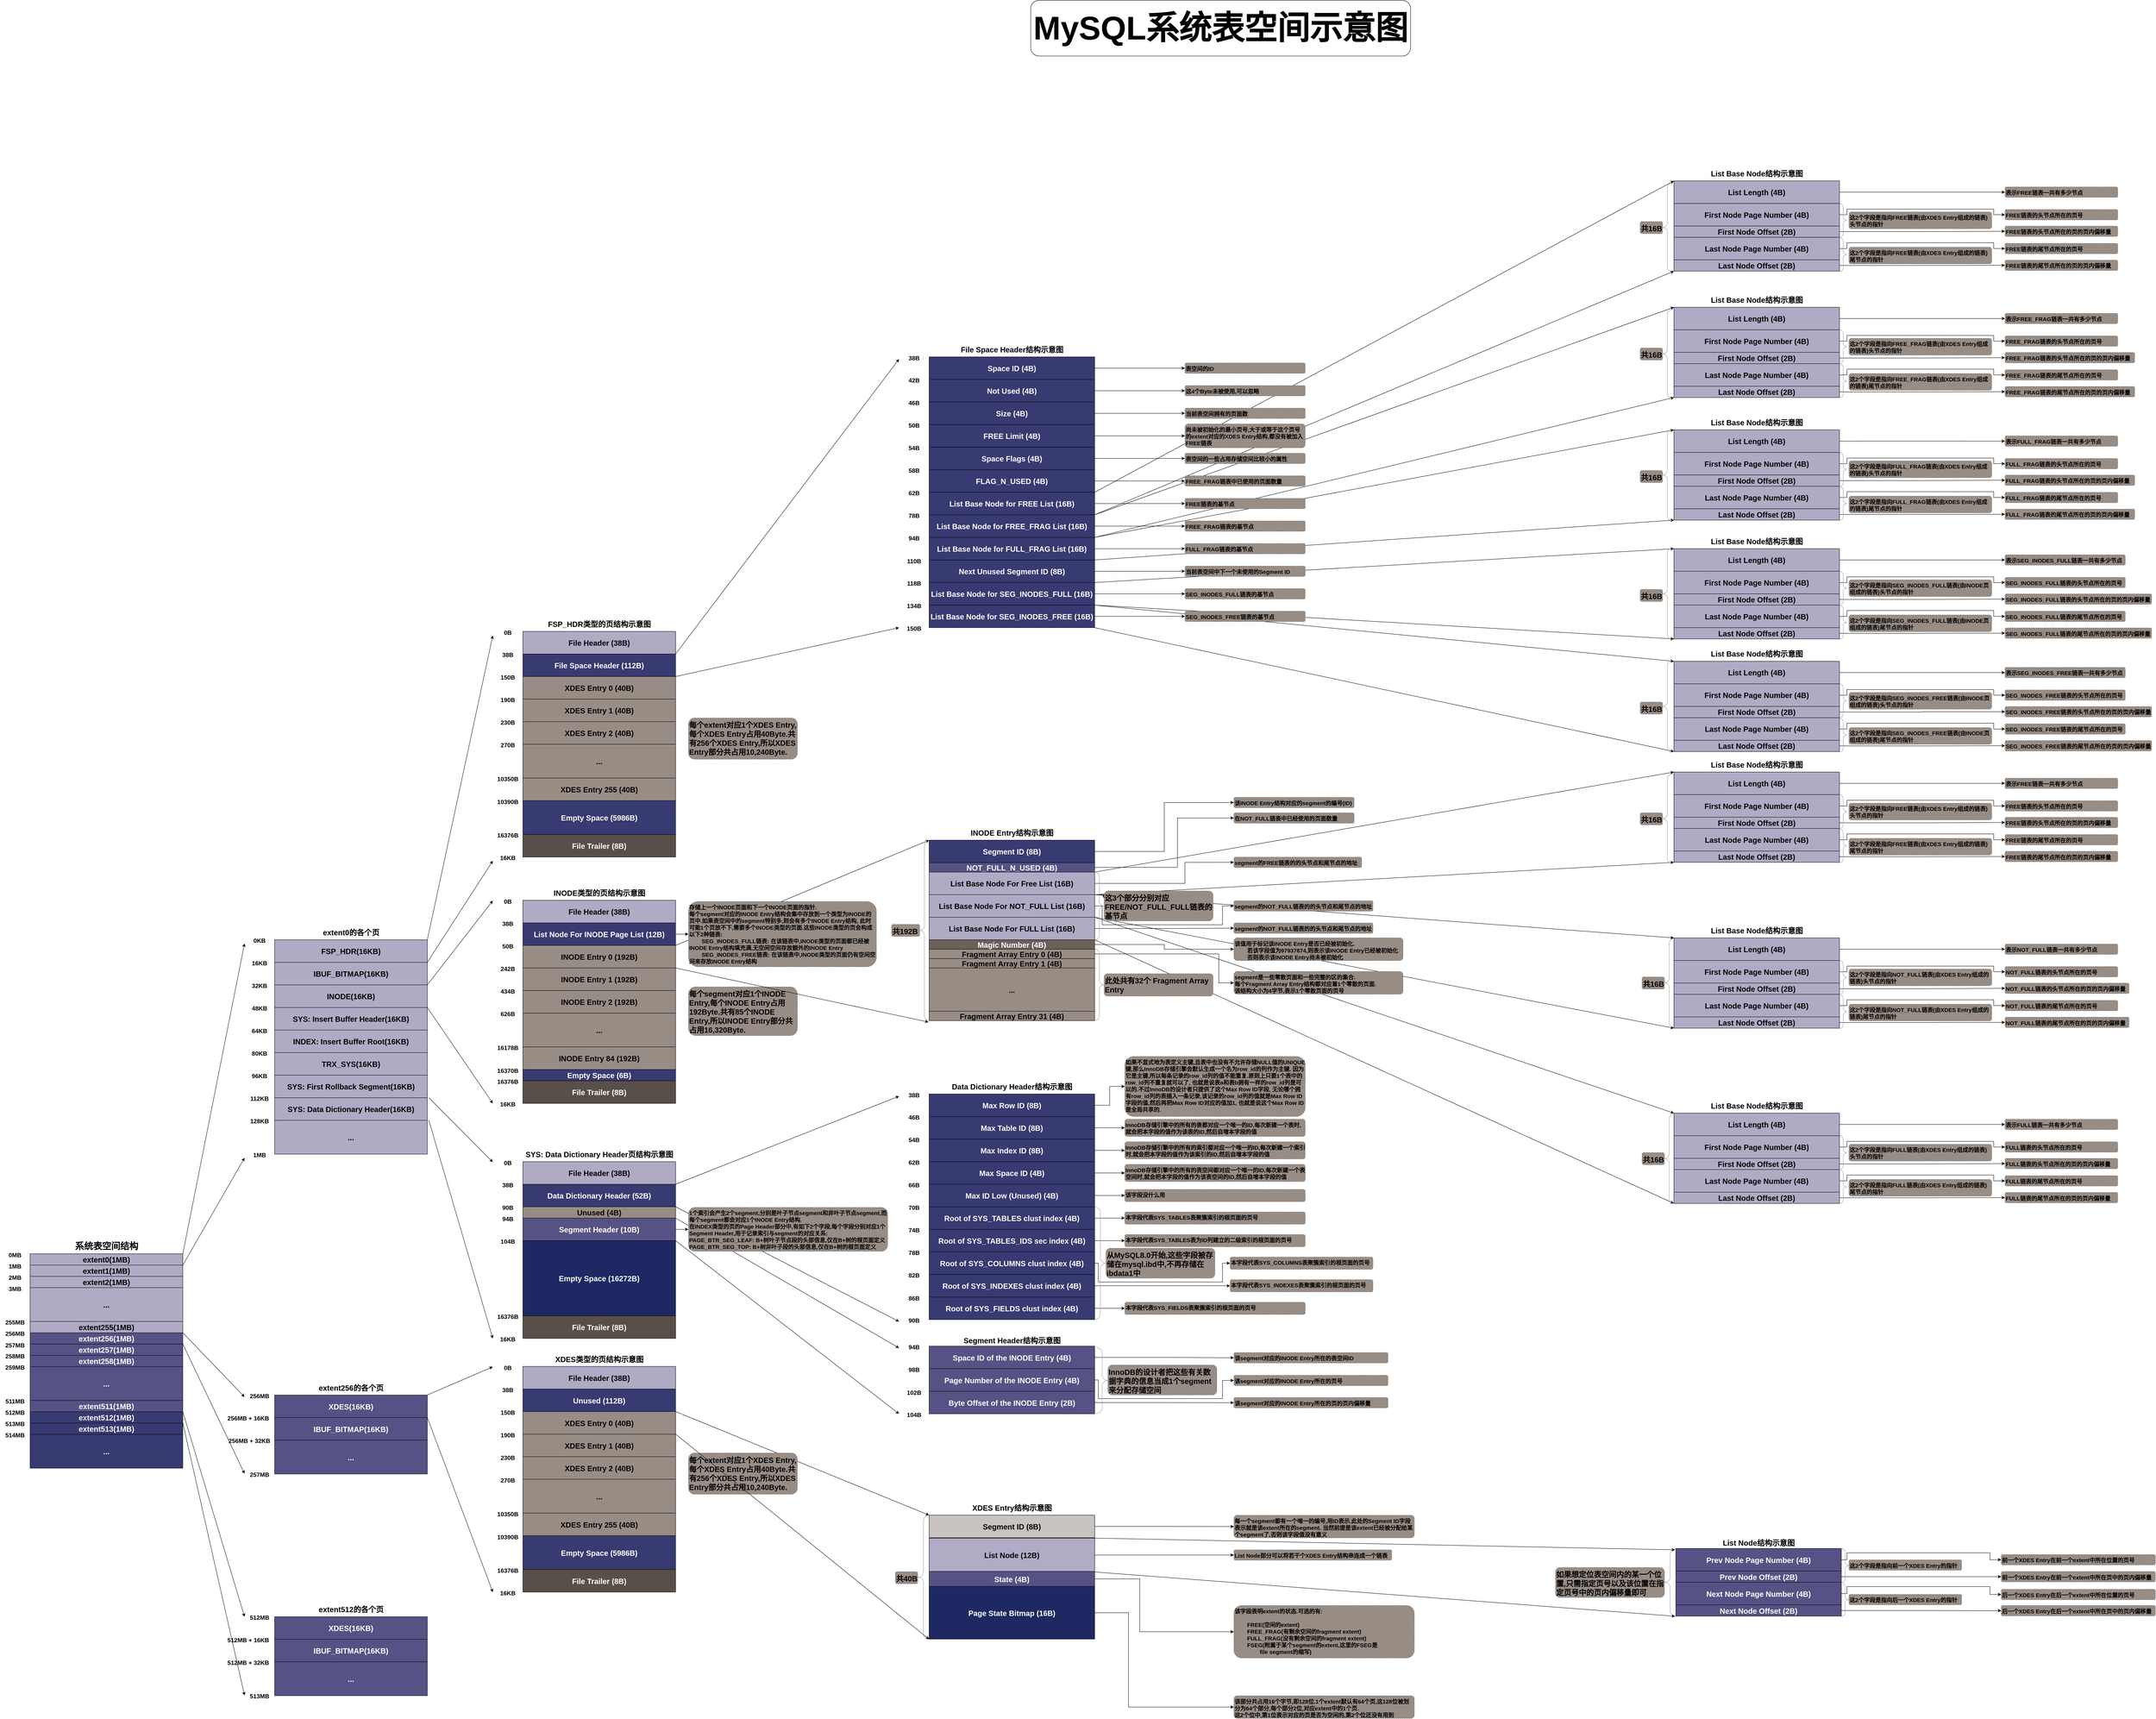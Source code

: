 <mxfile version="28.0.6">
  <diagram id="C5RBs43oDa-KdzZeNtuy" name="Page-1">
    <mxGraphModel dx="3169" dy="4365" grid="1" gridSize="10" guides="1" tooltips="1" connect="1" arrows="1" fold="1" page="1" pageScale="1" pageWidth="827" pageHeight="1169" math="0" shadow="0">
      <root>
        <mxCell id="WIyWlLk6GJQsqaUBKTNV-0" />
        <mxCell id="WIyWlLk6GJQsqaUBKTNV-1" parent="WIyWlLk6GJQsqaUBKTNV-0" />
        <mxCell id="8KeB7vM8G-BzkA6--kzH-10" value="" style="rounded=0;whiteSpace=wrap;html=1;fontStyle=1" vertex="1" parent="WIyWlLk6GJQsqaUBKTNV-1">
          <mxGeometry x="80" y="995" width="406" height="210" as="geometry" />
        </mxCell>
        <mxCell id="8KeB7vM8G-BzkA6--kzH-5" value="" style="rounded=0;whiteSpace=wrap;html=1;fontStyle=1" vertex="1" parent="WIyWlLk6GJQsqaUBKTNV-1">
          <mxGeometry x="80" y="995" width="406" height="570" as="geometry" />
        </mxCell>
        <mxCell id="8KeB7vM8G-BzkA6--kzH-1" value="&lt;font style=&quot;font-size: 87px;&quot;&gt;&lt;b style=&quot;&quot;&gt;MySQL系统表空间示意图&lt;/b&gt;&lt;/font&gt;" style="rounded=1;whiteSpace=wrap;html=1;" vertex="1" parent="WIyWlLk6GJQsqaUBKTNV-1">
          <mxGeometry x="2740" y="-2338" width="1010" height="148" as="geometry" />
        </mxCell>
        <mxCell id="8KeB7vM8G-BzkA6--kzH-3" value="系统表空间结构" style="text;strokeColor=none;fillColor=none;html=1;fontSize=24;fontStyle=1;verticalAlign=middle;align=center;" vertex="1" parent="WIyWlLk6GJQsqaUBKTNV-1">
          <mxGeometry x="233" y="955" width="100" height="40" as="geometry" />
        </mxCell>
        <mxCell id="8KeB7vM8G-BzkA6--kzH-7" value="&lt;font style=&quot;font-size: 20px;&quot;&gt;extent0(1MB)&lt;/font&gt;" style="rounded=0;whiteSpace=wrap;html=1;fontStyle=1;fillColor=#B0AAC4;fontColor=#000000;" vertex="1" parent="WIyWlLk6GJQsqaUBKTNV-1">
          <mxGeometry x="80" y="995" width="406" height="30" as="geometry" />
        </mxCell>
        <mxCell id="8KeB7vM8G-BzkA6--kzH-53" style="rounded=0;orthogonalLoop=1;jettySize=auto;html=1;exitX=1;exitY=0;exitDx=0;exitDy=0;entryX=0;entryY=1;entryDx=0;entryDy=0;" edge="1" parent="WIyWlLk6GJQsqaUBKTNV-1" source="8KeB7vM8G-BzkA6--kzH-8" target="8KeB7vM8G-BzkA6--kzH-52">
          <mxGeometry relative="1" as="geometry">
            <mxPoint x="610" y="770" as="targetPoint" />
          </mxGeometry>
        </mxCell>
        <mxCell id="8KeB7vM8G-BzkA6--kzH-8" value="&lt;font style=&quot;font-size: 20px;&quot;&gt;extent1(1MB)&lt;/font&gt;" style="rounded=0;whiteSpace=wrap;html=1;fontStyle=1;fillColor=#B0AAC4;fontColor=#000000;" vertex="1" parent="WIyWlLk6GJQsqaUBKTNV-1">
          <mxGeometry x="80" y="1025" width="406" height="30" as="geometry" />
        </mxCell>
        <mxCell id="8KeB7vM8G-BzkA6--kzH-9" value="&lt;font style=&quot;font-size: 20px;&quot;&gt;extent2(1MB)&lt;/font&gt;" style="rounded=0;whiteSpace=wrap;html=1;fontStyle=1;fillColor=#B0AAC4;fontColor=#000000;" vertex="1" parent="WIyWlLk6GJQsqaUBKTNV-1">
          <mxGeometry x="80" y="1055" width="406" height="30" as="geometry" />
        </mxCell>
        <mxCell id="8KeB7vM8G-BzkA6--kzH-11" value="&lt;font style=&quot;font-size: 20px;&quot;&gt;...&lt;/font&gt;" style="rounded=0;whiteSpace=wrap;html=1;fontStyle=1;fillColor=#B0AAC4;fontColor=#000000;" vertex="1" parent="WIyWlLk6GJQsqaUBKTNV-1">
          <mxGeometry x="80" y="1085" width="406" height="90" as="geometry" />
        </mxCell>
        <mxCell id="8KeB7vM8G-BzkA6--kzH-17" value="&lt;font style=&quot;font-size: 20px;&quot;&gt;extent255(1MB)&lt;/font&gt;" style="rounded=0;whiteSpace=wrap;html=1;fontStyle=1;fillColor=#B0AAC4;fontColor=#000000;" vertex="1" parent="WIyWlLk6GJQsqaUBKTNV-1">
          <mxGeometry x="80" y="1175" width="406" height="30" as="geometry" />
        </mxCell>
        <mxCell id="8KeB7vM8G-BzkA6--kzH-18" value="" style="rounded=0;whiteSpace=wrap;html=1;fontStyle=1;fillColor=#565285;fontColor=#000000;" vertex="1" parent="WIyWlLk6GJQsqaUBKTNV-1">
          <mxGeometry x="80" y="1205" width="406" height="210" as="geometry" />
        </mxCell>
        <mxCell id="8KeB7vM8G-BzkA6--kzH-92" style="rounded=0;orthogonalLoop=1;jettySize=auto;html=1;exitX=1;exitY=0;exitDx=0;exitDy=0;entryX=0;entryY=0.75;entryDx=0;entryDy=0;" edge="1" parent="WIyWlLk6GJQsqaUBKTNV-1" source="8KeB7vM8G-BzkA6--kzH-19" target="8KeB7vM8G-BzkA6--kzH-64">
          <mxGeometry relative="1" as="geometry" />
        </mxCell>
        <mxCell id="8KeB7vM8G-BzkA6--kzH-19" value="&lt;font style=&quot;font-size: 20px;&quot;&gt;extent256(1MB)&lt;/font&gt;" style="rounded=0;whiteSpace=wrap;html=1;fontStyle=1;fillColor=#565285;fontColor=#FFFFFF;" vertex="1" parent="WIyWlLk6GJQsqaUBKTNV-1">
          <mxGeometry x="80" y="1205" width="406" height="30" as="geometry" />
        </mxCell>
        <mxCell id="8KeB7vM8G-BzkA6--kzH-93" style="rounded=0;orthogonalLoop=1;jettySize=auto;html=1;exitX=1;exitY=0;exitDx=0;exitDy=0;entryX=0;entryY=0.5;entryDx=0;entryDy=0;" edge="1" parent="WIyWlLk6GJQsqaUBKTNV-1" source="8KeB7vM8G-BzkA6--kzH-20" target="8KeB7vM8G-BzkA6--kzH-73">
          <mxGeometry relative="1" as="geometry" />
        </mxCell>
        <mxCell id="8KeB7vM8G-BzkA6--kzH-20" value="&lt;font style=&quot;font-size: 20px;&quot;&gt;extent257(1MB)&lt;/font&gt;" style="rounded=0;whiteSpace=wrap;html=1;fontStyle=1;fillColor=#565285;fontColor=#FFFFFF;" vertex="1" parent="WIyWlLk6GJQsqaUBKTNV-1">
          <mxGeometry x="80" y="1235" width="406" height="30" as="geometry" />
        </mxCell>
        <mxCell id="8KeB7vM8G-BzkA6--kzH-21" value="&lt;font style=&quot;font-size: 20px;&quot;&gt;extent258(1MB)&lt;/font&gt;" style="rounded=0;whiteSpace=wrap;html=1;fontStyle=1;fillColor=#565285;fontColor=#FFFFFF;" vertex="1" parent="WIyWlLk6GJQsqaUBKTNV-1">
          <mxGeometry x="80" y="1265" width="406" height="30" as="geometry" />
        </mxCell>
        <mxCell id="8KeB7vM8G-BzkA6--kzH-22" value="&lt;font style=&quot;font-size: 20px;&quot;&gt;...&lt;/font&gt;" style="rounded=0;whiteSpace=wrap;html=1;fontStyle=1;fillColor=#565285;fontColor=#FFFFFF;" vertex="1" parent="WIyWlLk6GJQsqaUBKTNV-1">
          <mxGeometry x="80" y="1295" width="406" height="90" as="geometry" />
        </mxCell>
        <mxCell id="8KeB7vM8G-BzkA6--kzH-23" value="&lt;font style=&quot;font-size: 20px;&quot;&gt;extent511(1MB)&lt;/font&gt;" style="rounded=0;whiteSpace=wrap;html=1;fontStyle=1;fillColor=#565285;fontColor=#FFFFFF;" vertex="1" parent="WIyWlLk6GJQsqaUBKTNV-1">
          <mxGeometry x="80" y="1385" width="406" height="30" as="geometry" />
        </mxCell>
        <mxCell id="8KeB7vM8G-BzkA6--kzH-24" value="" style="rounded=0;whiteSpace=wrap;html=1;fontStyle=1;fillColor=#383A72;fontColor=#000000;" vertex="1" parent="WIyWlLk6GJQsqaUBKTNV-1">
          <mxGeometry x="80" y="1415" width="406" height="150" as="geometry" />
        </mxCell>
        <mxCell id="8KeB7vM8G-BzkA6--kzH-102" style="rounded=0;orthogonalLoop=1;jettySize=auto;html=1;exitX=1;exitY=0;exitDx=0;exitDy=0;entryX=0;entryY=0.5;entryDx=0;entryDy=0;" edge="1" parent="WIyWlLk6GJQsqaUBKTNV-1" source="8KeB7vM8G-BzkA6--kzH-25" target="8KeB7vM8G-BzkA6--kzH-98">
          <mxGeometry relative="1" as="geometry" />
        </mxCell>
        <mxCell id="8KeB7vM8G-BzkA6--kzH-25" value="&lt;font style=&quot;font-size: 20px;&quot;&gt;extent512(1MB)&lt;/font&gt;" style="rounded=0;whiteSpace=wrap;html=1;fontStyle=1;fillColor=#383A72;fontColor=#FFFFFF;" vertex="1" parent="WIyWlLk6GJQsqaUBKTNV-1">
          <mxGeometry x="80" y="1415" width="406" height="30" as="geometry" />
        </mxCell>
        <mxCell id="8KeB7vM8G-BzkA6--kzH-103" style="rounded=0;orthogonalLoop=1;jettySize=auto;html=1;exitX=1;exitY=0;exitDx=0;exitDy=0;entryX=0;entryY=0.5;entryDx=0;entryDy=0;" edge="1" parent="WIyWlLk6GJQsqaUBKTNV-1" source="8KeB7vM8G-BzkA6--kzH-26" target="8KeB7vM8G-BzkA6--kzH-101">
          <mxGeometry relative="1" as="geometry" />
        </mxCell>
        <mxCell id="8KeB7vM8G-BzkA6--kzH-26" value="&lt;font style=&quot;font-size: 20px;&quot;&gt;extent513(1MB)&lt;/font&gt;" style="rounded=0;whiteSpace=wrap;html=1;fontStyle=1;fillColor=#383A72;fontColor=#FFFFFF;" vertex="1" parent="WIyWlLk6GJQsqaUBKTNV-1">
          <mxGeometry x="80" y="1445" width="406" height="30" as="geometry" />
        </mxCell>
        <mxCell id="8KeB7vM8G-BzkA6--kzH-28" value="&lt;font style=&quot;font-size: 20px;&quot;&gt;...&lt;/font&gt;" style="rounded=0;whiteSpace=wrap;html=1;fontStyle=1;fillColor=#383A72;fontColor=#FFFFFF;" vertex="1" parent="WIyWlLk6GJQsqaUBKTNV-1">
          <mxGeometry x="80" y="1475" width="406" height="90" as="geometry" />
        </mxCell>
        <mxCell id="8KeB7vM8G-BzkA6--kzH-31" value="" style="endArrow=classic;html=1;rounded=0;exitX=1;exitY=0;exitDx=0;exitDy=0;entryX=0;entryY=1;entryDx=0;entryDy=0;" edge="1" parent="WIyWlLk6GJQsqaUBKTNV-1" source="8KeB7vM8G-BzkA6--kzH-7" target="8KeB7vM8G-BzkA6--kzH-43">
          <mxGeometry width="50" height="50" relative="1" as="geometry">
            <mxPoint x="616" y="920" as="sourcePoint" />
            <mxPoint x="580" y="270" as="targetPoint" />
          </mxGeometry>
        </mxCell>
        <mxCell id="8KeB7vM8G-BzkA6--kzH-128" style="rounded=0;orthogonalLoop=1;jettySize=auto;html=1;exitX=1;exitY=0;exitDx=0;exitDy=0;entryX=0;entryY=1;entryDx=0;entryDy=0;" edge="1" parent="WIyWlLk6GJQsqaUBKTNV-1" source="8KeB7vM8G-BzkA6--kzH-32" target="8KeB7vM8G-BzkA6--kzH-117">
          <mxGeometry relative="1" as="geometry" />
        </mxCell>
        <mxCell id="8KeB7vM8G-BzkA6--kzH-129" style="rounded=0;orthogonalLoop=1;jettySize=auto;html=1;exitX=1;exitY=1;exitDx=0;exitDy=0;entryX=0;entryY=1;entryDx=0;entryDy=0;" edge="1" parent="WIyWlLk6GJQsqaUBKTNV-1" source="8KeB7vM8G-BzkA6--kzH-32" target="8KeB7vM8G-BzkA6--kzH-127">
          <mxGeometry relative="1" as="geometry" />
        </mxCell>
        <mxCell id="8KeB7vM8G-BzkA6--kzH-32" value="&lt;font style=&quot;font-size: 20px;&quot;&gt;FSP_HDR(16KB)&lt;/font&gt;" style="rounded=0;whiteSpace=wrap;html=1;fontStyle=1;fillColor=#B0AAC4;fontColor=#000000;" vertex="1" parent="WIyWlLk6GJQsqaUBKTNV-1">
          <mxGeometry x="730" y="160" width="406" height="60" as="geometry" />
        </mxCell>
        <mxCell id="8KeB7vM8G-BzkA6--kzH-33" value="extent0的各个页" style="text;strokeColor=none;fillColor=none;html=1;fontSize=20;fontStyle=1;verticalAlign=middle;align=center;" vertex="1" parent="WIyWlLk6GJQsqaUBKTNV-1">
          <mxGeometry x="883" y="120" width="100" height="40" as="geometry" />
        </mxCell>
        <mxCell id="8KeB7vM8G-BzkA6--kzH-34" value="&lt;font style=&quot;font-size: 20px;&quot;&gt;IBUF_BITMAP(16KB)&lt;/font&gt;" style="rounded=0;whiteSpace=wrap;html=1;fontStyle=1;fillColor=#B0AAC4;fontColor=#000000;" vertex="1" parent="WIyWlLk6GJQsqaUBKTNV-1">
          <mxGeometry x="730" y="220" width="406" height="60" as="geometry" />
        </mxCell>
        <mxCell id="8KeB7vM8G-BzkA6--kzH-156" style="rounded=0;orthogonalLoop=1;jettySize=auto;html=1;exitX=1;exitY=0;exitDx=0;exitDy=0;entryX=0;entryY=0.5;entryDx=0;entryDy=0;" edge="1" parent="WIyWlLk6GJQsqaUBKTNV-1" source="8KeB7vM8G-BzkA6--kzH-35" target="8KeB7vM8G-BzkA6--kzH-144">
          <mxGeometry relative="1" as="geometry" />
        </mxCell>
        <mxCell id="8KeB7vM8G-BzkA6--kzH-35" value="&lt;font style=&quot;font-size: 20px;&quot;&gt;INODE(16KB)&lt;/font&gt;" style="rounded=0;whiteSpace=wrap;html=1;fontStyle=1;fillColor=#B0AAC4;fontColor=#000000;" vertex="1" parent="WIyWlLk6GJQsqaUBKTNV-1">
          <mxGeometry x="730" y="280" width="406" height="60" as="geometry" />
        </mxCell>
        <mxCell id="8KeB7vM8G-BzkA6--kzH-157" style="rounded=0;orthogonalLoop=1;jettySize=auto;html=1;exitX=1;exitY=0;exitDx=0;exitDy=0;entryX=0;entryY=0.5;entryDx=0;entryDy=0;" edge="1" parent="WIyWlLk6GJQsqaUBKTNV-1" source="8KeB7vM8G-BzkA6--kzH-37" target="8KeB7vM8G-BzkA6--kzH-154">
          <mxGeometry relative="1" as="geometry" />
        </mxCell>
        <mxCell id="8KeB7vM8G-BzkA6--kzH-37" value="&lt;font style=&quot;font-size: 20px;&quot;&gt;SYS: Insert Buffer Header(16KB)&lt;/font&gt;" style="rounded=0;whiteSpace=wrap;html=1;fontStyle=1;fillColor=#B0AAC4;fontColor=#000000;" vertex="1" parent="WIyWlLk6GJQsqaUBKTNV-1">
          <mxGeometry x="730" y="340" width="406" height="60" as="geometry" />
        </mxCell>
        <mxCell id="8KeB7vM8G-BzkA6--kzH-38" value="&lt;font style=&quot;font-size: 20px;&quot;&gt;INDEX: Insert Buffer Root(16KB)&lt;/font&gt;" style="rounded=0;whiteSpace=wrap;html=1;fontStyle=1;fillColor=#B0AAC4;fontColor=#000000;" vertex="1" parent="WIyWlLk6GJQsqaUBKTNV-1">
          <mxGeometry x="730" y="400" width="406" height="60" as="geometry" />
        </mxCell>
        <mxCell id="8KeB7vM8G-BzkA6--kzH-39" value="&lt;font style=&quot;font-size: 20px;&quot;&gt;TRX_SYS(16KB)&lt;/font&gt;" style="rounded=0;whiteSpace=wrap;html=1;fontStyle=1;fillColor=#B0AAC4;fontColor=#000000;" vertex="1" parent="WIyWlLk6GJQsqaUBKTNV-1">
          <mxGeometry x="730" y="460" width="406" height="60" as="geometry" />
        </mxCell>
        <mxCell id="8KeB7vM8G-BzkA6--kzH-40" value="&lt;font style=&quot;font-size: 20px;&quot;&gt;SYS: First Rollback Segment(16KB)&lt;/font&gt;" style="rounded=0;whiteSpace=wrap;html=1;fontStyle=1;fillColor=#B0AAC4;fontColor=#000000;" vertex="1" parent="WIyWlLk6GJQsqaUBKTNV-1">
          <mxGeometry x="730" y="520" width="406" height="60" as="geometry" />
        </mxCell>
        <mxCell id="8KeB7vM8G-BzkA6--kzH-41" value="&lt;font style=&quot;font-size: 20px;&quot;&gt;SYS: Data&amp;nbsp;&lt;span style=&quot;text-wrap-mode: nowrap;&quot;&gt;Dictionary&lt;/span&gt;&amp;nbsp;Header(16KB)&lt;/font&gt;" style="rounded=0;whiteSpace=wrap;html=1;fontStyle=1;fillColor=#B0AAC4;fontColor=#000000;" vertex="1" parent="WIyWlLk6GJQsqaUBKTNV-1">
          <mxGeometry x="730" y="580" width="406" height="60" as="geometry" />
        </mxCell>
        <mxCell id="8KeB7vM8G-BzkA6--kzH-42" value="&lt;font style=&quot;font-size: 20px;&quot;&gt;...&lt;/font&gt;" style="rounded=0;whiteSpace=wrap;html=1;fontStyle=1;fillColor=#B0AAC4;fontColor=#000000;" vertex="1" parent="WIyWlLk6GJQsqaUBKTNV-1">
          <mxGeometry x="730" y="640" width="406" height="90" as="geometry" />
        </mxCell>
        <UserObject label="&lt;font style=&quot;font-size: 16px;&quot;&gt;&lt;b&gt;0KB&lt;/b&gt;&lt;/font&gt;" placeholders="1" name="Variable" id="8KeB7vM8G-BzkA6--kzH-43">
          <mxCell style="text;html=1;strokeColor=none;fillColor=none;align=center;verticalAlign=middle;whiteSpace=wrap;overflow=hidden;" vertex="1" parent="WIyWlLk6GJQsqaUBKTNV-1">
            <mxGeometry x="650" y="150" width="80" height="20" as="geometry" />
          </mxCell>
        </UserObject>
        <UserObject label="&lt;font style=&quot;font-size: 16px;&quot;&gt;&lt;b&gt;16KB&lt;/b&gt;&lt;/font&gt;" placeholders="1" name="Variable" id="8KeB7vM8G-BzkA6--kzH-44">
          <mxCell style="text;html=1;strokeColor=none;fillColor=none;align=center;verticalAlign=middle;whiteSpace=wrap;overflow=hidden;" vertex="1" parent="WIyWlLk6GJQsqaUBKTNV-1">
            <mxGeometry x="650" y="210" width="80" height="20" as="geometry" />
          </mxCell>
        </UserObject>
        <UserObject label="&lt;font style=&quot;font-size: 16px;&quot;&gt;&lt;b&gt;32KB&lt;/b&gt;&lt;/font&gt;" placeholders="1" name="Variable" id="8KeB7vM8G-BzkA6--kzH-45">
          <mxCell style="text;html=1;strokeColor=none;fillColor=none;align=center;verticalAlign=middle;whiteSpace=wrap;overflow=hidden;" vertex="1" parent="WIyWlLk6GJQsqaUBKTNV-1">
            <mxGeometry x="650" y="270" width="80" height="20" as="geometry" />
          </mxCell>
        </UserObject>
        <UserObject label="&lt;font style=&quot;font-size: 16px;&quot;&gt;&lt;b&gt;48KB&lt;/b&gt;&lt;/font&gt;" placeholders="1" name="Variable" id="8KeB7vM8G-BzkA6--kzH-46">
          <mxCell style="text;html=1;strokeColor=none;fillColor=none;align=center;verticalAlign=middle;whiteSpace=wrap;overflow=hidden;" vertex="1" parent="WIyWlLk6GJQsqaUBKTNV-1">
            <mxGeometry x="650" y="330" width="80" height="20" as="geometry" />
          </mxCell>
        </UserObject>
        <UserObject label="&lt;font style=&quot;font-size: 16px;&quot;&gt;&lt;b&gt;64KB&lt;/b&gt;&lt;/font&gt;" placeholders="1" name="Variable" id="8KeB7vM8G-BzkA6--kzH-47">
          <mxCell style="text;html=1;strokeColor=none;fillColor=none;align=center;verticalAlign=middle;whiteSpace=wrap;overflow=hidden;" vertex="1" parent="WIyWlLk6GJQsqaUBKTNV-1">
            <mxGeometry x="650" y="390" width="80" height="20" as="geometry" />
          </mxCell>
        </UserObject>
        <UserObject label="&lt;font style=&quot;font-size: 16px;&quot;&gt;&lt;b&gt;80KB&lt;/b&gt;&lt;/font&gt;" placeholders="1" name="Variable" id="8KeB7vM8G-BzkA6--kzH-48">
          <mxCell style="text;html=1;strokeColor=none;fillColor=none;align=center;verticalAlign=middle;whiteSpace=wrap;overflow=hidden;" vertex="1" parent="WIyWlLk6GJQsqaUBKTNV-1">
            <mxGeometry x="650" y="450" width="80" height="20" as="geometry" />
          </mxCell>
        </UserObject>
        <UserObject label="&lt;font style=&quot;font-size: 16px;&quot;&gt;&lt;b&gt;96KB&lt;/b&gt;&lt;/font&gt;" placeholders="1" name="Variable" id="8KeB7vM8G-BzkA6--kzH-49">
          <mxCell style="text;html=1;strokeColor=none;fillColor=none;align=center;verticalAlign=middle;whiteSpace=wrap;overflow=hidden;" vertex="1" parent="WIyWlLk6GJQsqaUBKTNV-1">
            <mxGeometry x="650" y="510" width="80" height="20" as="geometry" />
          </mxCell>
        </UserObject>
        <UserObject label="&lt;font style=&quot;font-size: 16px;&quot;&gt;&lt;b&gt;112KB&lt;/b&gt;&lt;/font&gt;" placeholders="1" name="Variable" id="8KeB7vM8G-BzkA6--kzH-50">
          <mxCell style="text;html=1;strokeColor=none;fillColor=none;align=center;verticalAlign=middle;whiteSpace=wrap;overflow=hidden;" vertex="1" parent="WIyWlLk6GJQsqaUBKTNV-1">
            <mxGeometry x="650" y="570" width="80" height="20" as="geometry" />
          </mxCell>
        </UserObject>
        <UserObject label="&lt;font style=&quot;font-size: 16px;&quot;&gt;&lt;b&gt;128KB&lt;/b&gt;&lt;/font&gt;" placeholders="1" name="Variable" id="8KeB7vM8G-BzkA6--kzH-51">
          <mxCell style="text;html=1;strokeColor=none;fillColor=none;align=center;verticalAlign=middle;whiteSpace=wrap;overflow=hidden;" vertex="1" parent="WIyWlLk6GJQsqaUBKTNV-1">
            <mxGeometry x="650" y="630" width="80" height="20" as="geometry" />
          </mxCell>
        </UserObject>
        <UserObject label="&lt;font style=&quot;font-size: 16px;&quot;&gt;&lt;b&gt;1MB&lt;/b&gt;&lt;/font&gt;" placeholders="1" name="Variable" id="8KeB7vM8G-BzkA6--kzH-52">
          <mxCell style="text;html=1;strokeColor=none;fillColor=none;align=center;verticalAlign=middle;whiteSpace=wrap;overflow=hidden;" vertex="1" parent="WIyWlLk6GJQsqaUBKTNV-1">
            <mxGeometry x="650" y="720" width="80" height="20" as="geometry" />
          </mxCell>
        </UserObject>
        <mxCell id="8KeB7vM8G-BzkA6--kzH-202" style="rounded=0;orthogonalLoop=1;jettySize=auto;html=1;exitX=1;exitY=0;exitDx=0;exitDy=0;entryX=0;entryY=0.5;entryDx=0;entryDy=0;" edge="1" parent="WIyWlLk6GJQsqaUBKTNV-1" source="8KeB7vM8G-BzkA6--kzH-54" target="8KeB7vM8G-BzkA6--kzH-190">
          <mxGeometry relative="1" as="geometry" />
        </mxCell>
        <mxCell id="8KeB7vM8G-BzkA6--kzH-54" value="&lt;font style=&quot;font-size: 20px;&quot;&gt;XDES(16KB)&lt;/font&gt;" style="rounded=0;whiteSpace=wrap;html=1;fontStyle=1;fillColor=#565285;fontColor=#FFFFFF;" vertex="1" parent="WIyWlLk6GJQsqaUBKTNV-1">
          <mxGeometry x="730" y="1370.5" width="406" height="60" as="geometry" />
        </mxCell>
        <mxCell id="8KeB7vM8G-BzkA6--kzH-55" value="extent256的各个页" style="text;strokeColor=none;fillColor=none;html=1;fontSize=20;fontStyle=1;verticalAlign=middle;align=center;" vertex="1" parent="WIyWlLk6GJQsqaUBKTNV-1">
          <mxGeometry x="883" y="1330.5" width="100" height="40" as="geometry" />
        </mxCell>
        <mxCell id="8KeB7vM8G-BzkA6--kzH-56" value="&lt;font style=&quot;font-size: 20px;&quot;&gt;IBUF_BITMAP(16KB)&lt;/font&gt;" style="rounded=0;whiteSpace=wrap;html=1;fontStyle=1;fillColor=#565285;fontColor=#FFFFFF;" vertex="1" parent="WIyWlLk6GJQsqaUBKTNV-1">
          <mxGeometry x="730" y="1430.5" width="406" height="60" as="geometry" />
        </mxCell>
        <mxCell id="8KeB7vM8G-BzkA6--kzH-203" style="rounded=0;orthogonalLoop=1;jettySize=auto;html=1;exitX=1;exitY=1;exitDx=0;exitDy=0;entryX=0;entryY=0.5;entryDx=0;entryDy=0;" edge="1" parent="WIyWlLk6GJQsqaUBKTNV-1" source="8KeB7vM8G-BzkA6--kzH-54" target="8KeB7vM8G-BzkA6--kzH-200">
          <mxGeometry relative="1" as="geometry" />
        </mxCell>
        <mxCell id="8KeB7vM8G-BzkA6--kzH-63" value="&lt;font style=&quot;font-size: 20px;&quot;&gt;...&lt;/font&gt;" style="rounded=0;whiteSpace=wrap;html=1;fontStyle=1;fillColor=#565285;fontColor=#FFFFFF;" vertex="1" parent="WIyWlLk6GJQsqaUBKTNV-1">
          <mxGeometry x="730" y="1490.5" width="406" height="90" as="geometry" />
        </mxCell>
        <UserObject label="&lt;font style=&quot;font-size: 16px;&quot;&gt;&lt;b&gt;256MB&lt;/b&gt;&lt;/font&gt;" placeholders="1" name="Variable" id="8KeB7vM8G-BzkA6--kzH-64">
          <mxCell style="text;html=1;strokeColor=none;fillColor=none;align=center;verticalAlign=middle;whiteSpace=wrap;overflow=hidden;" vertex="1" parent="WIyWlLk6GJQsqaUBKTNV-1">
            <mxGeometry x="650" y="1360.5" width="80" height="20" as="geometry" />
          </mxCell>
        </UserObject>
        <UserObject label="&lt;font style=&quot;font-size: 16px;&quot;&gt;&lt;b&gt;256MB +&amp;nbsp;&lt;/b&gt;&lt;b&gt;16KB&lt;/b&gt;&lt;/font&gt;" placeholders="1" name="Variable" id="8KeB7vM8G-BzkA6--kzH-65">
          <mxCell style="text;html=1;strokeColor=none;fillColor=none;align=center;verticalAlign=middle;whiteSpace=wrap;overflow=hidden;" vertex="1" parent="WIyWlLk6GJQsqaUBKTNV-1">
            <mxGeometry x="590" y="1420" width="140" height="20" as="geometry" />
          </mxCell>
        </UserObject>
        <UserObject label="&lt;b style=&quot;font-size: 16px;&quot;&gt;256MB + 32&lt;/b&gt;&lt;b style=&quot;font-size: 16px;&quot;&gt;KB&lt;/b&gt;" placeholders="1" name="Variable" id="8KeB7vM8G-BzkA6--kzH-66">
          <mxCell style="text;html=1;strokeColor=none;fillColor=none;align=center;verticalAlign=middle;whiteSpace=wrap;overflow=hidden;" vertex="1" parent="WIyWlLk6GJQsqaUBKTNV-1">
            <mxGeometry x="593" y="1480" width="140" height="20" as="geometry" />
          </mxCell>
        </UserObject>
        <UserObject label="&lt;font style=&quot;font-size: 16px;&quot;&gt;&lt;b&gt;257MB&lt;/b&gt;&lt;/font&gt;" placeholders="1" name="Variable" id="8KeB7vM8G-BzkA6--kzH-73">
          <mxCell style="text;html=1;strokeColor=none;fillColor=none;align=center;verticalAlign=middle;whiteSpace=wrap;overflow=hidden;" vertex="1" parent="WIyWlLk6GJQsqaUBKTNV-1">
            <mxGeometry x="650" y="1569.5" width="80" height="20" as="geometry" />
          </mxCell>
        </UserObject>
        <UserObject label="&lt;font style=&quot;font-size: 16px;&quot;&gt;&lt;b&gt;0MB&lt;/b&gt;&lt;/font&gt;" placeholders="1" name="Variable" id="8KeB7vM8G-BzkA6--kzH-78">
          <mxCell style="text;html=1;strokeColor=none;fillColor=none;align=center;verticalAlign=middle;whiteSpace=wrap;overflow=hidden;" vertex="1" parent="WIyWlLk6GJQsqaUBKTNV-1">
            <mxGeometry y="986" width="80" height="20" as="geometry" />
          </mxCell>
        </UserObject>
        <UserObject label="&lt;font style=&quot;font-size: 16px;&quot;&gt;&lt;b&gt;1MB&lt;/b&gt;&lt;/font&gt;" placeholders="1" name="Variable" id="8KeB7vM8G-BzkA6--kzH-79">
          <mxCell style="text;html=1;strokeColor=none;fillColor=none;align=center;verticalAlign=middle;whiteSpace=wrap;overflow=hidden;" vertex="1" parent="WIyWlLk6GJQsqaUBKTNV-1">
            <mxGeometry y="1016" width="80" height="20" as="geometry" />
          </mxCell>
        </UserObject>
        <UserObject label="&lt;font style=&quot;font-size: 16px;&quot;&gt;&lt;b&gt;2MB&lt;/b&gt;&lt;/font&gt;" placeholders="1" name="Variable" id="8KeB7vM8G-BzkA6--kzH-80">
          <mxCell style="text;html=1;strokeColor=none;fillColor=none;align=center;verticalAlign=middle;whiteSpace=wrap;overflow=hidden;" vertex="1" parent="WIyWlLk6GJQsqaUBKTNV-1">
            <mxGeometry y="1046" width="80" height="20" as="geometry" />
          </mxCell>
        </UserObject>
        <UserObject label="&lt;font style=&quot;font-size: 16px;&quot;&gt;&lt;b&gt;3MB&lt;/b&gt;&lt;/font&gt;" placeholders="1" name="Variable" id="8KeB7vM8G-BzkA6--kzH-81">
          <mxCell style="text;html=1;strokeColor=none;fillColor=none;align=center;verticalAlign=middle;whiteSpace=wrap;overflow=hidden;" vertex="1" parent="WIyWlLk6GJQsqaUBKTNV-1">
            <mxGeometry y="1076" width="80" height="20" as="geometry" />
          </mxCell>
        </UserObject>
        <UserObject label="&lt;font style=&quot;font-size: 16px;&quot;&gt;&lt;b&gt;255MB&lt;/b&gt;&lt;/font&gt;" placeholders="1" name="Variable" id="8KeB7vM8G-BzkA6--kzH-82">
          <mxCell style="text;html=1;strokeColor=none;fillColor=none;align=center;verticalAlign=middle;whiteSpace=wrap;overflow=hidden;" vertex="1" parent="WIyWlLk6GJQsqaUBKTNV-1">
            <mxGeometry y="1165" width="80" height="20" as="geometry" />
          </mxCell>
        </UserObject>
        <UserObject label="&lt;font style=&quot;font-size: 16px;&quot;&gt;&lt;b&gt;256MB&lt;/b&gt;&lt;/font&gt;" placeholders="1" name="Variable" id="8KeB7vM8G-BzkA6--kzH-83">
          <mxCell style="text;html=1;strokeColor=none;fillColor=none;align=center;verticalAlign=middle;whiteSpace=wrap;overflow=hidden;" vertex="1" parent="WIyWlLk6GJQsqaUBKTNV-1">
            <mxGeometry y="1195" width="80" height="20" as="geometry" />
          </mxCell>
        </UserObject>
        <UserObject label="&lt;font style=&quot;font-size: 16px;&quot;&gt;&lt;b&gt;257MB&lt;/b&gt;&lt;/font&gt;" placeholders="1" name="Variable" id="8KeB7vM8G-BzkA6--kzH-84">
          <mxCell style="text;html=1;strokeColor=none;fillColor=none;align=center;verticalAlign=middle;whiteSpace=wrap;overflow=hidden;" vertex="1" parent="WIyWlLk6GJQsqaUBKTNV-1">
            <mxGeometry y="1226" width="80" height="20" as="geometry" />
          </mxCell>
        </UserObject>
        <UserObject label="&lt;font style=&quot;font-size: 16px;&quot;&gt;&lt;b&gt;258MB&lt;/b&gt;&lt;/font&gt;" placeholders="1" name="Variable" id="8KeB7vM8G-BzkA6--kzH-85">
          <mxCell style="text;html=1;strokeColor=none;fillColor=none;align=center;verticalAlign=middle;whiteSpace=wrap;overflow=hidden;" vertex="1" parent="WIyWlLk6GJQsqaUBKTNV-1">
            <mxGeometry y="1255" width="80" height="20" as="geometry" />
          </mxCell>
        </UserObject>
        <UserObject label="&lt;font style=&quot;font-size: 16px;&quot;&gt;&lt;b&gt;259MB&lt;/b&gt;&lt;/font&gt;" placeholders="1" name="Variable" id="8KeB7vM8G-BzkA6--kzH-86">
          <mxCell style="text;html=1;strokeColor=none;fillColor=none;align=center;verticalAlign=middle;whiteSpace=wrap;overflow=hidden;" vertex="1" parent="WIyWlLk6GJQsqaUBKTNV-1">
            <mxGeometry y="1285" width="80" height="20" as="geometry" />
          </mxCell>
        </UserObject>
        <UserObject label="&lt;font style=&quot;font-size: 16px;&quot;&gt;&lt;b&gt;511MB&lt;/b&gt;&lt;/font&gt;" placeholders="1" name="Variable" id="8KeB7vM8G-BzkA6--kzH-87">
          <mxCell style="text;html=1;strokeColor=none;fillColor=none;align=center;verticalAlign=middle;whiteSpace=wrap;overflow=hidden;" vertex="1" parent="WIyWlLk6GJQsqaUBKTNV-1">
            <mxGeometry y="1375" width="80" height="20" as="geometry" />
          </mxCell>
        </UserObject>
        <UserObject label="&lt;font style=&quot;font-size: 16px;&quot;&gt;&lt;b&gt;512MB&lt;/b&gt;&lt;/font&gt;" placeholders="1" name="Variable" id="8KeB7vM8G-BzkA6--kzH-88">
          <mxCell style="text;html=1;strokeColor=none;fillColor=none;align=center;verticalAlign=middle;whiteSpace=wrap;overflow=hidden;" vertex="1" parent="WIyWlLk6GJQsqaUBKTNV-1">
            <mxGeometry y="1405" width="80" height="20" as="geometry" />
          </mxCell>
        </UserObject>
        <UserObject label="&lt;font style=&quot;font-size: 16px;&quot;&gt;&lt;b&gt;513MB&lt;/b&gt;&lt;/font&gt;" placeholders="1" name="Variable" id="8KeB7vM8G-BzkA6--kzH-89">
          <mxCell style="text;html=1;strokeColor=none;fillColor=none;align=center;verticalAlign=middle;whiteSpace=wrap;overflow=hidden;" vertex="1" parent="WIyWlLk6GJQsqaUBKTNV-1">
            <mxGeometry y="1435" width="80" height="20" as="geometry" />
          </mxCell>
        </UserObject>
        <UserObject label="&lt;font style=&quot;font-size: 16px;&quot;&gt;&lt;b&gt;514MB&lt;/b&gt;&lt;/font&gt;" placeholders="1" name="Variable" id="8KeB7vM8G-BzkA6--kzH-90">
          <mxCell style="text;html=1;strokeColor=none;fillColor=none;align=center;verticalAlign=middle;whiteSpace=wrap;overflow=hidden;" vertex="1" parent="WIyWlLk6GJQsqaUBKTNV-1">
            <mxGeometry y="1465" width="80" height="20" as="geometry" />
          </mxCell>
        </UserObject>
        <mxCell id="8KeB7vM8G-BzkA6--kzH-94" value="&lt;font style=&quot;font-size: 20px;&quot;&gt;XDES(16KB)&lt;/font&gt;" style="rounded=0;whiteSpace=wrap;html=1;fontStyle=1;fillColor=#565285;fontColor=#FFFFFF;" vertex="1" parent="WIyWlLk6GJQsqaUBKTNV-1">
          <mxGeometry x="730" y="1960" width="406" height="60" as="geometry" />
        </mxCell>
        <mxCell id="8KeB7vM8G-BzkA6--kzH-95" value="extent512的各个页" style="text;strokeColor=none;fillColor=none;html=1;fontSize=20;fontStyle=1;verticalAlign=middle;align=center;" vertex="1" parent="WIyWlLk6GJQsqaUBKTNV-1">
          <mxGeometry x="883" y="1920" width="100" height="40" as="geometry" />
        </mxCell>
        <mxCell id="8KeB7vM8G-BzkA6--kzH-96" value="&lt;font style=&quot;font-size: 20px;&quot;&gt;IBUF_BITMAP(16KB)&lt;/font&gt;" style="rounded=0;whiteSpace=wrap;html=1;fontStyle=1;fillColor=#565285;fontColor=#FFFFFF;" vertex="1" parent="WIyWlLk6GJQsqaUBKTNV-1">
          <mxGeometry x="730" y="2020" width="406" height="60" as="geometry" />
        </mxCell>
        <mxCell id="8KeB7vM8G-BzkA6--kzH-97" value="&lt;font style=&quot;font-size: 20px;&quot;&gt;...&lt;/font&gt;" style="rounded=0;whiteSpace=wrap;html=1;fontStyle=1;fillColor=#565285;fontColor=#FFFFFF;" vertex="1" parent="WIyWlLk6GJQsqaUBKTNV-1">
          <mxGeometry x="730" y="2080" width="406" height="90" as="geometry" />
        </mxCell>
        <UserObject label="&lt;font style=&quot;font-size: 16px;&quot;&gt;&lt;b&gt;512MB&lt;/b&gt;&lt;/font&gt;" placeholders="1" name="Variable" id="8KeB7vM8G-BzkA6--kzH-98">
          <mxCell style="text;html=1;strokeColor=none;fillColor=none;align=center;verticalAlign=middle;whiteSpace=wrap;overflow=hidden;" vertex="1" parent="WIyWlLk6GJQsqaUBKTNV-1">
            <mxGeometry x="650" y="1950" width="80" height="20" as="geometry" />
          </mxCell>
        </UserObject>
        <UserObject label="&lt;font style=&quot;font-size: 16px;&quot;&gt;&lt;b&gt;512&lt;/b&gt;&lt;b&gt;MB +&amp;nbsp;&lt;/b&gt;&lt;b&gt;16KB&lt;/b&gt;&lt;/font&gt;" placeholders="1" name="Variable" id="8KeB7vM8G-BzkA6--kzH-99">
          <mxCell style="text;html=1;strokeColor=none;fillColor=none;align=center;verticalAlign=middle;whiteSpace=wrap;overflow=hidden;" vertex="1" parent="WIyWlLk6GJQsqaUBKTNV-1">
            <mxGeometry x="590" y="2010" width="140" height="20" as="geometry" />
          </mxCell>
        </UserObject>
        <UserObject label="&lt;b style=&quot;font-size: 16px;&quot;&gt;512&lt;/b&gt;&lt;b style=&quot;font-size: 16px;&quot;&gt;MB + 32&lt;/b&gt;&lt;b style=&quot;font-size: 16px;&quot;&gt;KB&lt;/b&gt;" placeholders="1" name="Variable" id="8KeB7vM8G-BzkA6--kzH-100">
          <mxCell style="text;html=1;strokeColor=none;fillColor=none;align=center;verticalAlign=middle;whiteSpace=wrap;overflow=hidden;" vertex="1" parent="WIyWlLk6GJQsqaUBKTNV-1">
            <mxGeometry x="590" y="2070" width="140" height="20" as="geometry" />
          </mxCell>
        </UserObject>
        <UserObject label="&lt;font style=&quot;font-size: 16px;&quot;&gt;&lt;b&gt;513&lt;/b&gt;&lt;b&gt;MB&lt;/b&gt;&lt;/font&gt;" placeholders="1" name="Variable" id="8KeB7vM8G-BzkA6--kzH-101">
          <mxCell style="text;html=1;strokeColor=none;fillColor=none;align=center;verticalAlign=middle;whiteSpace=wrap;overflow=hidden;" vertex="1" parent="WIyWlLk6GJQsqaUBKTNV-1">
            <mxGeometry x="650" y="2159" width="80" height="20" as="geometry" />
          </mxCell>
        </UserObject>
        <mxCell id="8KeB7vM8G-BzkA6--kzH-104" value="&lt;font style=&quot;font-size: 20px;&quot;&gt;File Header (38B)&lt;/font&gt;" style="rounded=0;whiteSpace=wrap;html=1;fontStyle=1;fillColor=#B0AAC4;fontColor=#000000;" vertex="1" parent="WIyWlLk6GJQsqaUBKTNV-1">
          <mxGeometry x="1390" y="-660" width="406" height="60" as="geometry" />
        </mxCell>
        <mxCell id="8KeB7vM8G-BzkA6--kzH-106" value="FSP_HDR类型的页结构示意图" style="text;strokeColor=none;fillColor=none;html=1;fontSize=20;fontStyle=1;verticalAlign=middle;align=center;" vertex="1" parent="WIyWlLk6GJQsqaUBKTNV-1">
          <mxGeometry x="1543" y="-700" width="100" height="40" as="geometry" />
        </mxCell>
        <mxCell id="8KeB7vM8G-BzkA6--kzH-234" style="rounded=0;orthogonalLoop=1;jettySize=auto;html=1;exitX=1;exitY=0;exitDx=0;exitDy=0;entryX=0;entryY=0.75;entryDx=0;entryDy=0;" edge="1" parent="WIyWlLk6GJQsqaUBKTNV-1" source="8KeB7vM8G-BzkA6--kzH-107" target="8KeB7vM8G-BzkA6--kzH-214">
          <mxGeometry relative="1" as="geometry">
            <mxPoint x="2290" y="-1140" as="targetPoint" />
          </mxGeometry>
        </mxCell>
        <mxCell id="8KeB7vM8G-BzkA6--kzH-236" style="rounded=0;orthogonalLoop=1;jettySize=auto;html=1;exitX=1;exitY=1;exitDx=0;exitDy=0;entryX=0;entryY=0.5;entryDx=0;entryDy=0;" edge="1" parent="WIyWlLk6GJQsqaUBKTNV-1" source="8KeB7vM8G-BzkA6--kzH-107" target="8KeB7vM8G-BzkA6--kzH-233">
          <mxGeometry relative="1" as="geometry" />
        </mxCell>
        <mxCell id="8KeB7vM8G-BzkA6--kzH-107" value="&lt;font style=&quot;font-size: 20px;&quot;&gt;File Space Header&amp;nbsp;&lt;/font&gt;&lt;span style=&quot;font-size: 20px;&quot;&gt;(112B)&lt;/span&gt;" style="rounded=0;whiteSpace=wrap;html=1;fontStyle=1;fillColor=#383A72;fontColor=#FFFFFF;" vertex="1" parent="WIyWlLk6GJQsqaUBKTNV-1">
          <mxGeometry x="1390" y="-600" width="406" height="60" as="geometry" />
        </mxCell>
        <mxCell id="8KeB7vM8G-BzkA6--kzH-108" value="&lt;font style=&quot;font-size: 20px;&quot;&gt;XDES Entry 0&amp;nbsp;&lt;/font&gt;&lt;span style=&quot;font-size: 20px;&quot;&gt;(40B)&lt;/span&gt;" style="rounded=0;whiteSpace=wrap;html=1;fontStyle=1;fillColor=#988D85;fontColor=#000000;" vertex="1" parent="WIyWlLk6GJQsqaUBKTNV-1">
          <mxGeometry x="1390" y="-540" width="406" height="60" as="geometry" />
        </mxCell>
        <mxCell id="8KeB7vM8G-BzkA6--kzH-109" value="&lt;span style=&quot;font-size: 20px;&quot;&gt;XDES Entry 1&amp;nbsp;&lt;/span&gt;&lt;span style=&quot;font-size: 20px;&quot;&gt;(40B)&lt;/span&gt;" style="rounded=0;whiteSpace=wrap;html=1;fontStyle=1;fillColor=#988D85;fontColor=#000000;" vertex="1" parent="WIyWlLk6GJQsqaUBKTNV-1">
          <mxGeometry x="1390" y="-480" width="406" height="60" as="geometry" />
        </mxCell>
        <mxCell id="8KeB7vM8G-BzkA6--kzH-110" value="&lt;span style=&quot;font-size: 20px;&quot;&gt;XDES Entry 2&amp;nbsp;&lt;/span&gt;&lt;span style=&quot;font-size: 20px;&quot;&gt;(40B)&lt;/span&gt;" style="rounded=0;whiteSpace=wrap;html=1;fontStyle=1;fillColor=#988D85;fontColor=#000000;" vertex="1" parent="WIyWlLk6GJQsqaUBKTNV-1">
          <mxGeometry x="1390" y="-420" width="406" height="60" as="geometry" />
        </mxCell>
        <mxCell id="8KeB7vM8G-BzkA6--kzH-112" value="&lt;span style=&quot;font-size: 20px;&quot;&gt;XDES Entry 255&amp;nbsp;&lt;/span&gt;&lt;span style=&quot;font-size: 20px;&quot;&gt;(40B)&lt;/span&gt;" style="rounded=0;whiteSpace=wrap;html=1;fontStyle=1;fillColor=#988D85;fontColor=#000000;" vertex="1" parent="WIyWlLk6GJQsqaUBKTNV-1">
          <mxGeometry x="1390" y="-270" width="406" height="60" as="geometry" />
        </mxCell>
        <mxCell id="8KeB7vM8G-BzkA6--kzH-114" value="&lt;font style=&quot;font-size: 20px;&quot;&gt;...&lt;/font&gt;" style="rounded=0;whiteSpace=wrap;html=1;fontStyle=1;fillColor=#988D85;fontColor=#000000;" vertex="1" parent="WIyWlLk6GJQsqaUBKTNV-1">
          <mxGeometry x="1390" y="-360" width="406" height="90" as="geometry" />
        </mxCell>
        <mxCell id="8KeB7vM8G-BzkA6--kzH-115" value="&lt;font style=&quot;font-size: 20px;&quot;&gt;Empty Space&amp;nbsp;&lt;/font&gt;&lt;span style=&quot;font-size: 20px;&quot;&gt;(5986B)&lt;/span&gt;" style="rounded=0;whiteSpace=wrap;html=1;fontStyle=1;fillColor=#383A72;fontColor=#FFFFFF;" vertex="1" parent="WIyWlLk6GJQsqaUBKTNV-1">
          <mxGeometry x="1390" y="-210" width="406" height="90" as="geometry" />
        </mxCell>
        <mxCell id="8KeB7vM8G-BzkA6--kzH-116" value="&lt;font style=&quot;font-size: 20px;&quot;&gt;File Trailer&amp;nbsp;&lt;/font&gt;&lt;span style=&quot;font-size: 20px;&quot;&gt;(8B)&lt;/span&gt;" style="rounded=0;whiteSpace=wrap;html=1;fontStyle=1;fillColor=#584F49;fontColor=#FFFFFF;" vertex="1" parent="WIyWlLk6GJQsqaUBKTNV-1">
          <mxGeometry x="1390" y="-120" width="406" height="60" as="geometry" />
        </mxCell>
        <UserObject label="&lt;font style=&quot;font-size: 16px;&quot;&gt;&lt;b&gt;0B&lt;/b&gt;&lt;/font&gt;" placeholders="1" name="Variable" id="8KeB7vM8G-BzkA6--kzH-117">
          <mxCell style="text;html=1;strokeColor=none;fillColor=none;align=center;verticalAlign=middle;whiteSpace=wrap;overflow=hidden;" vertex="1" parent="WIyWlLk6GJQsqaUBKTNV-1">
            <mxGeometry x="1310" y="-669" width="80" height="20" as="geometry" />
          </mxCell>
        </UserObject>
        <UserObject label="&lt;font style=&quot;font-size: 16px;&quot;&gt;&lt;b&gt;38B&lt;/b&gt;&lt;/font&gt;" placeholders="1" name="Variable" id="8KeB7vM8G-BzkA6--kzH-118">
          <mxCell style="text;html=1;strokeColor=none;fillColor=none;align=center;verticalAlign=middle;whiteSpace=wrap;overflow=hidden;" vertex="1" parent="WIyWlLk6GJQsqaUBKTNV-1">
            <mxGeometry x="1310" y="-610" width="80" height="20" as="geometry" />
          </mxCell>
        </UserObject>
        <UserObject label="&lt;font style=&quot;font-size: 16px;&quot;&gt;&lt;b&gt;150B&lt;/b&gt;&lt;/font&gt;" placeholders="1" name="Variable" id="8KeB7vM8G-BzkA6--kzH-119">
          <mxCell style="text;html=1;strokeColor=none;fillColor=none;align=center;verticalAlign=middle;whiteSpace=wrap;overflow=hidden;" vertex="1" parent="WIyWlLk6GJQsqaUBKTNV-1">
            <mxGeometry x="1310" y="-550" width="80" height="20" as="geometry" />
          </mxCell>
        </UserObject>
        <UserObject label="&lt;font style=&quot;font-size: 16px;&quot;&gt;&lt;b&gt;190B&lt;/b&gt;&lt;/font&gt;" placeholders="1" name="Variable" id="8KeB7vM8G-BzkA6--kzH-120">
          <mxCell style="text;html=1;strokeColor=none;fillColor=none;align=center;verticalAlign=middle;whiteSpace=wrap;overflow=hidden;" vertex="1" parent="WIyWlLk6GJQsqaUBKTNV-1">
            <mxGeometry x="1310" y="-490" width="80" height="20" as="geometry" />
          </mxCell>
        </UserObject>
        <UserObject label="&lt;font style=&quot;font-size: 16px;&quot;&gt;&lt;b&gt;230B&lt;/b&gt;&lt;/font&gt;" placeholders="1" name="Variable" id="8KeB7vM8G-BzkA6--kzH-121">
          <mxCell style="text;html=1;strokeColor=none;fillColor=none;align=center;verticalAlign=middle;whiteSpace=wrap;overflow=hidden;" vertex="1" parent="WIyWlLk6GJQsqaUBKTNV-1">
            <mxGeometry x="1310" y="-430" width="80" height="20" as="geometry" />
          </mxCell>
        </UserObject>
        <UserObject label="&lt;font style=&quot;font-size: 16px;&quot;&gt;&lt;b&gt;270B&lt;/b&gt;&lt;/font&gt;" placeholders="1" name="Variable" id="8KeB7vM8G-BzkA6--kzH-122">
          <mxCell style="text;html=1;strokeColor=none;fillColor=none;align=center;verticalAlign=middle;whiteSpace=wrap;overflow=hidden;" vertex="1" parent="WIyWlLk6GJQsqaUBKTNV-1">
            <mxGeometry x="1310" y="-370" width="80" height="20" as="geometry" />
          </mxCell>
        </UserObject>
        <mxCell id="8KeB7vM8G-BzkA6--kzH-123" value="" style="labelPosition=right;align=left;strokeWidth=1;shape=mxgraph.mockup.markup.curlyBrace;html=1;shadow=0;dashed=0;strokeColor=#FFFFFF;direction=north;rotation=-180;fillColor=#988D85;fillStyle=auto;" vertex="1" parent="WIyWlLk6GJQsqaUBKTNV-1">
          <mxGeometry x="1800" y="-540" width="30" height="330" as="geometry" />
        </mxCell>
        <UserObject label="&lt;font style=&quot;font-size: 16px;&quot;&gt;&lt;b&gt;10350B&lt;/b&gt;&lt;/font&gt;" placeholders="1" name="Variable" id="8KeB7vM8G-BzkA6--kzH-124">
          <mxCell style="text;html=1;strokeColor=none;fillColor=none;align=center;verticalAlign=middle;whiteSpace=wrap;overflow=hidden;" vertex="1" parent="WIyWlLk6GJQsqaUBKTNV-1">
            <mxGeometry x="1310" y="-280" width="80" height="20" as="geometry" />
          </mxCell>
        </UserObject>
        <UserObject label="&lt;font style=&quot;font-size: 16px;&quot;&gt;&lt;b&gt;10390B&lt;/b&gt;&lt;/font&gt;" placeholders="1" name="Variable" id="8KeB7vM8G-BzkA6--kzH-125">
          <mxCell style="text;html=1;strokeColor=none;fillColor=none;align=center;verticalAlign=middle;whiteSpace=wrap;overflow=hidden;" vertex="1" parent="WIyWlLk6GJQsqaUBKTNV-1">
            <mxGeometry x="1310" y="-219" width="80" height="20" as="geometry" />
          </mxCell>
        </UserObject>
        <UserObject label="&lt;font style=&quot;font-size: 16px;&quot;&gt;&lt;b&gt;16376B&lt;/b&gt;&lt;/font&gt;" placeholders="1" name="Variable" id="8KeB7vM8G-BzkA6--kzH-126">
          <mxCell style="text;html=1;strokeColor=none;fillColor=none;align=center;verticalAlign=middle;whiteSpace=wrap;overflow=hidden;" vertex="1" parent="WIyWlLk6GJQsqaUBKTNV-1">
            <mxGeometry x="1310" y="-130" width="80" height="20" as="geometry" />
          </mxCell>
        </UserObject>
        <UserObject label="&lt;font style=&quot;font-size: 16px;&quot;&gt;&lt;b&gt;16KB&lt;/b&gt;&lt;/font&gt;" placeholders="1" name="Variable" id="8KeB7vM8G-BzkA6--kzH-127">
          <mxCell style="text;html=1;strokeColor=none;fillColor=none;align=center;verticalAlign=middle;whiteSpace=wrap;overflow=hidden;" vertex="1" parent="WIyWlLk6GJQsqaUBKTNV-1">
            <mxGeometry x="1310" y="-70" width="80" height="20" as="geometry" />
          </mxCell>
        </UserObject>
        <mxCell id="8KeB7vM8G-BzkA6--kzH-133" value="&lt;b style=&quot;&quot;&gt;&lt;font style=&quot;font-size: 20px; color: rgb(0, 0, 0);&quot;&gt;每个extent对应1个XDES Entry,每个XDES Entry占用40Byte.共有256个XDES Entry,所以XDES Entry部分共占用10,240Byte.&lt;/font&gt;&lt;/b&gt;" style="rounded=1;whiteSpace=wrap;html=1;dashed=1;dashPattern=1 4;align=left;verticalAlign=top;fillColor=#988D85;" vertex="1" parent="WIyWlLk6GJQsqaUBKTNV-1">
          <mxGeometry x="1830" y="-430" width="290" height="110" as="geometry" />
        </mxCell>
        <mxCell id="8KeB7vM8G-BzkA6--kzH-134" value="&lt;font style=&quot;font-size: 20px;&quot;&gt;File Header (38B)&lt;/font&gt;" style="rounded=0;whiteSpace=wrap;html=1;fontStyle=1;fillColor=#B0AAC4;fontColor=#000000;" vertex="1" parent="WIyWlLk6GJQsqaUBKTNV-1">
          <mxGeometry x="1390" y="55" width="406" height="60" as="geometry" />
        </mxCell>
        <mxCell id="8KeB7vM8G-BzkA6--kzH-135" value="INODE类型的页结构示意图" style="text;strokeColor=none;fillColor=none;html=1;fontSize=20;fontStyle=1;verticalAlign=middle;align=center;" vertex="1" parent="WIyWlLk6GJQsqaUBKTNV-1">
          <mxGeometry x="1543" y="15" width="100" height="40" as="geometry" />
        </mxCell>
        <mxCell id="8KeB7vM8G-BzkA6--kzH-486" style="rounded=0;orthogonalLoop=1;jettySize=auto;html=1;exitX=1;exitY=1;exitDx=0;exitDy=0;entryX=0;entryY=0;entryDx=0;entryDy=0;" edge="1" parent="WIyWlLk6GJQsqaUBKTNV-1" source="8KeB7vM8G-BzkA6--kzH-136" target="8KeB7vM8G-BzkA6--kzH-379">
          <mxGeometry relative="1" as="geometry" />
        </mxCell>
        <mxCell id="8KeB7vM8G-BzkA6--kzH-670" style="edgeStyle=orthogonalEdgeStyle;rounded=0;orthogonalLoop=1;jettySize=auto;html=1;exitX=1;exitY=0.5;exitDx=0;exitDy=0;" edge="1" parent="WIyWlLk6GJQsqaUBKTNV-1" source="8KeB7vM8G-BzkA6--kzH-136" target="8KeB7vM8G-BzkA6--kzH-519">
          <mxGeometry relative="1" as="geometry" />
        </mxCell>
        <mxCell id="8KeB7vM8G-BzkA6--kzH-136" value="&lt;span style=&quot;font-size: 20px;&quot;&gt;List Node For INODE Page List (12B)&lt;/span&gt;" style="rounded=0;whiteSpace=wrap;html=1;fontStyle=1;fillColor=#383A72;fontColor=#FFFFFF;" vertex="1" parent="WIyWlLk6GJQsqaUBKTNV-1">
          <mxGeometry x="1390" y="115" width="406" height="60" as="geometry" />
        </mxCell>
        <mxCell id="8KeB7vM8G-BzkA6--kzH-137" value="&lt;font style=&quot;font-size: 20px;&quot;&gt;INODE Entry 0&amp;nbsp;&lt;/font&gt;&lt;span style=&quot;font-size: 20px;&quot;&gt;(192B)&lt;/span&gt;" style="rounded=0;whiteSpace=wrap;html=1;fontStyle=1;fillColor=#988D85;fontColor=#000000;" vertex="1" parent="WIyWlLk6GJQsqaUBKTNV-1">
          <mxGeometry x="1390" y="175" width="406" height="60" as="geometry" />
        </mxCell>
        <mxCell id="8KeB7vM8G-BzkA6--kzH-138" value="&lt;font style=&quot;font-size: 20px;&quot;&gt;INODE Entry 1&amp;nbsp;&lt;/font&gt;&lt;span style=&quot;font-size: 20px;&quot;&gt;(192B)&lt;/span&gt;" style="rounded=0;whiteSpace=wrap;html=1;fontStyle=1;fillColor=#988D85;fontColor=#000000;" vertex="1" parent="WIyWlLk6GJQsqaUBKTNV-1">
          <mxGeometry x="1390" y="235" width="406" height="60" as="geometry" />
        </mxCell>
        <mxCell id="8KeB7vM8G-BzkA6--kzH-139" value="&lt;font style=&quot;font-size: 20px;&quot;&gt;INODE Entry 2&amp;nbsp;&lt;/font&gt;&lt;span style=&quot;font-size: 20px;&quot;&gt;(192B)&lt;/span&gt;" style="rounded=0;whiteSpace=wrap;html=1;fontStyle=1;fillColor=#988D85;fontColor=#000000;" vertex="1" parent="WIyWlLk6GJQsqaUBKTNV-1">
          <mxGeometry x="1390" y="295" width="406" height="60" as="geometry" />
        </mxCell>
        <mxCell id="8KeB7vM8G-BzkA6--kzH-140" value="&lt;font style=&quot;font-size: 20px;&quot;&gt;INODE Entry 84&amp;nbsp;&lt;/font&gt;&lt;span style=&quot;font-size: 20px;&quot;&gt;(192B)&lt;/span&gt;" style="rounded=0;whiteSpace=wrap;html=1;fontStyle=1;fillColor=#988D85;fontColor=#000000;" vertex="1" parent="WIyWlLk6GJQsqaUBKTNV-1">
          <mxGeometry x="1390" y="445" width="406" height="60" as="geometry" />
        </mxCell>
        <mxCell id="8KeB7vM8G-BzkA6--kzH-141" value="&lt;font style=&quot;font-size: 20px;&quot;&gt;...&lt;/font&gt;" style="rounded=0;whiteSpace=wrap;html=1;fontStyle=1;fillColor=#988D85;fontColor=#000000;" vertex="1" parent="WIyWlLk6GJQsqaUBKTNV-1">
          <mxGeometry x="1390" y="355" width="406" height="90" as="geometry" />
        </mxCell>
        <mxCell id="8KeB7vM8G-BzkA6--kzH-142" value="&lt;font style=&quot;font-size: 20px;&quot;&gt;Empty Space&amp;nbsp;&lt;/font&gt;&lt;span style=&quot;font-size: 20px;&quot;&gt;(6B)&lt;/span&gt;" style="rounded=0;whiteSpace=wrap;html=1;fontStyle=1;fillColor=#383A72;fontColor=#FFFFFF;" vertex="1" parent="WIyWlLk6GJQsqaUBKTNV-1">
          <mxGeometry x="1390" y="505" width="406" height="30" as="geometry" />
        </mxCell>
        <mxCell id="8KeB7vM8G-BzkA6--kzH-143" value="&lt;font style=&quot;font-size: 20px;&quot;&gt;File Trailer&amp;nbsp;&lt;/font&gt;&lt;span style=&quot;font-size: 20px;&quot;&gt;(8B)&lt;/span&gt;" style="rounded=0;whiteSpace=wrap;html=1;fontStyle=1;fillColor=#584F49;fontColor=#FFFFFF;" vertex="1" parent="WIyWlLk6GJQsqaUBKTNV-1">
          <mxGeometry x="1390" y="535" width="406" height="60" as="geometry" />
        </mxCell>
        <UserObject label="&lt;font style=&quot;font-size: 16px;&quot;&gt;&lt;b&gt;0B&lt;/b&gt;&lt;/font&gt;" placeholders="1" name="Variable" id="8KeB7vM8G-BzkA6--kzH-144">
          <mxCell style="text;html=1;strokeColor=none;fillColor=none;align=center;verticalAlign=middle;whiteSpace=wrap;overflow=hidden;" vertex="1" parent="WIyWlLk6GJQsqaUBKTNV-1">
            <mxGeometry x="1310" y="46" width="80" height="20" as="geometry" />
          </mxCell>
        </UserObject>
        <UserObject label="&lt;font style=&quot;font-size: 16px;&quot;&gt;&lt;b&gt;38B&lt;/b&gt;&lt;/font&gt;" placeholders="1" name="Variable" id="8KeB7vM8G-BzkA6--kzH-145">
          <mxCell style="text;html=1;strokeColor=none;fillColor=none;align=center;verticalAlign=middle;whiteSpace=wrap;overflow=hidden;" vertex="1" parent="WIyWlLk6GJQsqaUBKTNV-1">
            <mxGeometry x="1310" y="105" width="80" height="20" as="geometry" />
          </mxCell>
        </UserObject>
        <UserObject label="&lt;font style=&quot;font-size: 16px;&quot;&gt;&lt;b&gt;50B&lt;/b&gt;&lt;/font&gt;" placeholders="1" name="Variable" id="8KeB7vM8G-BzkA6--kzH-146">
          <mxCell style="text;html=1;strokeColor=none;fillColor=none;align=center;verticalAlign=middle;whiteSpace=wrap;overflow=hidden;" vertex="1" parent="WIyWlLk6GJQsqaUBKTNV-1">
            <mxGeometry x="1310" y="165" width="80" height="20" as="geometry" />
          </mxCell>
        </UserObject>
        <UserObject label="&lt;font style=&quot;font-size: 16px;&quot;&gt;&lt;b&gt;242B&lt;/b&gt;&lt;/font&gt;" placeholders="1" name="Variable" id="8KeB7vM8G-BzkA6--kzH-147">
          <mxCell style="text;html=1;strokeColor=none;fillColor=none;align=center;verticalAlign=middle;whiteSpace=wrap;overflow=hidden;" vertex="1" parent="WIyWlLk6GJQsqaUBKTNV-1">
            <mxGeometry x="1310" y="225" width="80" height="20" as="geometry" />
          </mxCell>
        </UserObject>
        <UserObject label="&lt;font style=&quot;font-size: 16px;&quot;&gt;&lt;b&gt;434B&lt;/b&gt;&lt;/font&gt;" placeholders="1" name="Variable" id="8KeB7vM8G-BzkA6--kzH-148">
          <mxCell style="text;html=1;strokeColor=none;fillColor=none;align=center;verticalAlign=middle;whiteSpace=wrap;overflow=hidden;" vertex="1" parent="WIyWlLk6GJQsqaUBKTNV-1">
            <mxGeometry x="1310" y="285" width="80" height="20" as="geometry" />
          </mxCell>
        </UserObject>
        <UserObject label="&lt;font style=&quot;font-size: 16px;&quot;&gt;&lt;b&gt;626B&lt;/b&gt;&lt;/font&gt;" placeholders="1" name="Variable" id="8KeB7vM8G-BzkA6--kzH-149">
          <mxCell style="text;html=1;strokeColor=none;fillColor=none;align=center;verticalAlign=middle;whiteSpace=wrap;overflow=hidden;" vertex="1" parent="WIyWlLk6GJQsqaUBKTNV-1">
            <mxGeometry x="1310" y="345" width="80" height="20" as="geometry" />
          </mxCell>
        </UserObject>
        <mxCell id="8KeB7vM8G-BzkA6--kzH-150" value="" style="labelPosition=right;align=left;strokeWidth=1;shape=mxgraph.mockup.markup.curlyBrace;html=1;shadow=0;dashed=0;strokeColor=#FFFFFF;direction=north;rotation=-180;fillColor=#988D85;fillStyle=auto;" vertex="1" parent="WIyWlLk6GJQsqaUBKTNV-1">
          <mxGeometry x="1800" y="175" width="30" height="330" as="geometry" />
        </mxCell>
        <UserObject label="&lt;font style=&quot;font-size: 16px;&quot;&gt;&lt;b&gt;16178B&lt;/b&gt;&lt;/font&gt;" placeholders="1" name="Variable" id="8KeB7vM8G-BzkA6--kzH-151">
          <mxCell style="text;html=1;strokeColor=none;fillColor=none;align=center;verticalAlign=middle;whiteSpace=wrap;overflow=hidden;" vertex="1" parent="WIyWlLk6GJQsqaUBKTNV-1">
            <mxGeometry x="1310" y="435" width="80" height="20" as="geometry" />
          </mxCell>
        </UserObject>
        <UserObject label="&lt;font style=&quot;font-size: 16px;&quot;&gt;&lt;b&gt;16370B&lt;/b&gt;&lt;/font&gt;" placeholders="1" name="Variable" id="8KeB7vM8G-BzkA6--kzH-152">
          <mxCell style="text;html=1;strokeColor=none;fillColor=none;align=center;verticalAlign=middle;whiteSpace=wrap;overflow=hidden;" vertex="1" parent="WIyWlLk6GJQsqaUBKTNV-1">
            <mxGeometry x="1310" y="496" width="80" height="20" as="geometry" />
          </mxCell>
        </UserObject>
        <UserObject label="&lt;font style=&quot;font-size: 16px;&quot;&gt;&lt;b&gt;16376B&lt;/b&gt;&lt;/font&gt;" placeholders="1" name="Variable" id="8KeB7vM8G-BzkA6--kzH-153">
          <mxCell style="text;html=1;strokeColor=none;fillColor=none;align=center;verticalAlign=middle;whiteSpace=wrap;overflow=hidden;" vertex="1" parent="WIyWlLk6GJQsqaUBKTNV-1">
            <mxGeometry x="1310" y="525" width="80" height="20" as="geometry" />
          </mxCell>
        </UserObject>
        <UserObject label="&lt;font style=&quot;font-size: 16px;&quot;&gt;&lt;b&gt;16KB&lt;/b&gt;&lt;/font&gt;" placeholders="1" name="Variable" id="8KeB7vM8G-BzkA6--kzH-154">
          <mxCell style="text;html=1;strokeColor=none;fillColor=none;align=center;verticalAlign=middle;whiteSpace=wrap;overflow=hidden;" vertex="1" parent="WIyWlLk6GJQsqaUBKTNV-1">
            <mxGeometry x="1310" y="585" width="80" height="20" as="geometry" />
          </mxCell>
        </UserObject>
        <mxCell id="8KeB7vM8G-BzkA6--kzH-155" value="&lt;b style=&quot;&quot;&gt;&lt;font style=&quot;font-size: 20px; color: rgb(0, 0, 0);&quot;&gt;每个segment对应1个INODE Entry,每个&lt;/font&gt;&lt;/b&gt;&lt;b&gt;&lt;font style=&quot;font-size: 20px; color: rgb(0, 0, 0);&quot;&gt;INODE Entry&lt;/font&gt;&lt;/b&gt;&lt;b style=&quot;&quot;&gt;&lt;font style=&quot;font-size: 20px; color: rgb(0, 0, 0);&quot;&gt;占用192Byte.共有85个&lt;/font&gt;&lt;/b&gt;&lt;b&gt;&lt;font style=&quot;font-size: 20px; color: rgb(0, 0, 0);&quot;&gt;INODE Entry&lt;/font&gt;&lt;/b&gt;&lt;b style=&quot;&quot;&gt;&lt;font style=&quot;font-size: 20px; color: rgb(0, 0, 0);&quot;&gt;,所以&lt;/font&gt;&lt;/b&gt;&lt;b&gt;&lt;font style=&quot;font-size: 20px; color: rgb(0, 0, 0);&quot;&gt;INODE Entry&lt;/font&gt;&lt;/b&gt;&lt;b style=&quot;&quot;&gt;&lt;font style=&quot;font-size: 20px; color: rgb(0, 0, 0);&quot;&gt;部分共占用16,320Byte.&lt;/font&gt;&lt;/b&gt;" style="rounded=1;whiteSpace=wrap;html=1;dashed=1;dashPattern=1 4;align=left;verticalAlign=top;fillColor=#988D85;" vertex="1" parent="WIyWlLk6GJQsqaUBKTNV-1">
          <mxGeometry x="1830" y="285" width="290" height="130" as="geometry" />
        </mxCell>
        <mxCell id="8KeB7vM8G-BzkA6--kzH-158" value="&lt;font style=&quot;font-size: 20px;&quot;&gt;File Header (38B)&lt;/font&gt;" style="rounded=0;whiteSpace=wrap;html=1;fontStyle=1;fillColor=#B0AAC4;fontColor=#000000;" vertex="1" parent="WIyWlLk6GJQsqaUBKTNV-1">
          <mxGeometry x="1390" y="750" width="406" height="60" as="geometry" />
        </mxCell>
        <mxCell id="8KeB7vM8G-BzkA6--kzH-159" value="SYS: Data Dictionary Header页结构示意图" style="text;strokeColor=none;fillColor=none;html=1;fontSize=20;fontStyle=1;verticalAlign=middle;align=center;" vertex="1" parent="WIyWlLk6GJQsqaUBKTNV-1">
          <mxGeometry x="1543" y="710" width="100" height="40" as="geometry" />
        </mxCell>
        <mxCell id="8KeB7vM8G-BzkA6--kzH-287" style="rounded=0;orthogonalLoop=1;jettySize=auto;html=1;exitX=1;exitY=0;exitDx=0;exitDy=0;entryX=0;entryY=0.75;entryDx=0;entryDy=0;" edge="1" parent="WIyWlLk6GJQsqaUBKTNV-1" source="8KeB7vM8G-BzkA6--kzH-160" target="8KeB7vM8G-BzkA6--kzH-244">
          <mxGeometry relative="1" as="geometry" />
        </mxCell>
        <mxCell id="8KeB7vM8G-BzkA6--kzH-160" value="&lt;font style=&quot;&quot;&gt;&lt;span style=&quot;font-size: 20px;&quot;&gt;Data&amp;nbsp;&lt;/span&gt;&lt;span style=&quot;font-size: 20px; text-wrap-mode: nowrap;&quot;&gt;Dictionary&lt;/span&gt;&lt;span style=&quot;font-size: 20px;&quot;&gt;&amp;nbsp;Header (52B)&lt;/span&gt;&lt;/font&gt;" style="rounded=0;whiteSpace=wrap;html=1;fontStyle=1;fillColor=#383A72;fontColor=#FFFFFF;" vertex="1" parent="WIyWlLk6GJQsqaUBKTNV-1">
          <mxGeometry x="1390" y="810" width="406" height="60" as="geometry" />
        </mxCell>
        <mxCell id="8KeB7vM8G-BzkA6--kzH-297" style="rounded=0;orthogonalLoop=1;jettySize=auto;html=1;exitX=1;exitY=0;exitDx=0;exitDy=0;entryX=0;entryY=0.75;entryDx=0;entryDy=0;" edge="1" parent="WIyWlLk6GJQsqaUBKTNV-1" source="8KeB7vM8G-BzkA6--kzH-164" target="8KeB7vM8G-BzkA6--kzH-289">
          <mxGeometry relative="1" as="geometry" />
        </mxCell>
        <mxCell id="8KeB7vM8G-BzkA6--kzH-298" style="rounded=0;orthogonalLoop=1;jettySize=auto;html=1;exitX=1;exitY=1;exitDx=0;exitDy=0;entryX=0;entryY=0.5;entryDx=0;entryDy=0;" edge="1" parent="WIyWlLk6GJQsqaUBKTNV-1" source="8KeB7vM8G-BzkA6--kzH-164" target="8KeB7vM8G-BzkA6--kzH-295">
          <mxGeometry relative="1" as="geometry" />
        </mxCell>
        <mxCell id="8KeB7vM8G-BzkA6--kzH-668" style="edgeStyle=orthogonalEdgeStyle;rounded=0;orthogonalLoop=1;jettySize=auto;html=1;exitX=1;exitY=0.5;exitDx=0;exitDy=0;" edge="1" parent="WIyWlLk6GJQsqaUBKTNV-1" source="8KeB7vM8G-BzkA6--kzH-164" target="8KeB7vM8G-BzkA6--kzH-665">
          <mxGeometry relative="1" as="geometry" />
        </mxCell>
        <mxCell id="8KeB7vM8G-BzkA6--kzH-164" value="&lt;span style=&quot;font-size: 20px;&quot;&gt;Segment Header (10B)&lt;/span&gt;" style="rounded=0;whiteSpace=wrap;html=1;fontStyle=1;fillColor=#565285;fontColor=#FFFFFF;" vertex="1" parent="WIyWlLk6GJQsqaUBKTNV-1">
          <mxGeometry x="1390" y="900" width="406" height="60" as="geometry" />
        </mxCell>
        <mxCell id="8KeB7vM8G-BzkA6--kzH-165" value="&lt;font style=&quot;font-size: 20px;&quot;&gt;Empty Space (16272B)&lt;/font&gt;" style="rounded=0;whiteSpace=wrap;html=1;fontStyle=1;fillColor=#1E2964;fontColor=#FFFFFF;" vertex="1" parent="WIyWlLk6GJQsqaUBKTNV-1">
          <mxGeometry x="1390" y="960" width="406" height="200" as="geometry" />
        </mxCell>
        <mxCell id="8KeB7vM8G-BzkA6--kzH-288" style="rounded=0;orthogonalLoop=1;jettySize=auto;html=1;exitX=1;exitY=0;exitDx=0;exitDy=0;entryX=0;entryY=0.75;entryDx=0;entryDy=0;" edge="1" parent="WIyWlLk6GJQsqaUBKTNV-1" source="8KeB7vM8G-BzkA6--kzH-166" target="8KeB7vM8G-BzkA6--kzH-260">
          <mxGeometry relative="1" as="geometry" />
        </mxCell>
        <mxCell id="8KeB7vM8G-BzkA6--kzH-166" value="&lt;font style=&quot;font-size: 20px;&quot;&gt;Unused&amp;nbsp;&lt;/font&gt;&lt;span style=&quot;font-size: 20px;&quot;&gt;(4B)&lt;/span&gt;" style="rounded=0;whiteSpace=wrap;html=1;fontStyle=1;fillColor=#988D85;fontColor=#000000;" vertex="1" parent="WIyWlLk6GJQsqaUBKTNV-1">
          <mxGeometry x="1390" y="870" width="406" height="30" as="geometry" />
        </mxCell>
        <mxCell id="8KeB7vM8G-BzkA6--kzH-167" value="&lt;font style=&quot;font-size: 20px;&quot;&gt;File Trailer&amp;nbsp;&lt;/font&gt;&lt;span style=&quot;font-size: 20px;&quot;&gt;(8B)&lt;/span&gt;" style="rounded=0;whiteSpace=wrap;html=1;fontStyle=1;fillColor=#584F49;fontColor=#FFFFFF;" vertex="1" parent="WIyWlLk6GJQsqaUBKTNV-1">
          <mxGeometry x="1390" y="1160" width="406" height="60" as="geometry" />
        </mxCell>
        <UserObject label="&lt;font style=&quot;font-size: 16px;&quot;&gt;&lt;b&gt;0B&lt;/b&gt;&lt;/font&gt;" placeholders="1" name="Variable" id="8KeB7vM8G-BzkA6--kzH-168">
          <mxCell style="text;html=1;strokeColor=none;fillColor=none;align=center;verticalAlign=middle;whiteSpace=wrap;overflow=hidden;" vertex="1" parent="WIyWlLk6GJQsqaUBKTNV-1">
            <mxGeometry x="1310" y="741" width="80" height="20" as="geometry" />
          </mxCell>
        </UserObject>
        <UserObject label="&lt;font style=&quot;font-size: 16px;&quot;&gt;&lt;b&gt;38B&lt;/b&gt;&lt;/font&gt;" placeholders="1" name="Variable" id="8KeB7vM8G-BzkA6--kzH-169">
          <mxCell style="text;html=1;strokeColor=none;fillColor=none;align=center;verticalAlign=middle;whiteSpace=wrap;overflow=hidden;" vertex="1" parent="WIyWlLk6GJQsqaUBKTNV-1">
            <mxGeometry x="1310" y="800" width="80" height="20" as="geometry" />
          </mxCell>
        </UserObject>
        <UserObject label="&lt;font style=&quot;font-size: 16px;&quot;&gt;&lt;b&gt;90B&lt;/b&gt;&lt;/font&gt;" placeholders="1" name="Variable" id="8KeB7vM8G-BzkA6--kzH-170">
          <mxCell style="text;html=1;strokeColor=none;fillColor=none;align=center;verticalAlign=middle;whiteSpace=wrap;overflow=hidden;" vertex="1" parent="WIyWlLk6GJQsqaUBKTNV-1">
            <mxGeometry x="1310" y="860" width="80" height="20" as="geometry" />
          </mxCell>
        </UserObject>
        <UserObject label="&lt;font style=&quot;font-size: 16px;&quot;&gt;&lt;b&gt;94B&lt;/b&gt;&lt;/font&gt;" placeholders="1" name="Variable" id="8KeB7vM8G-BzkA6--kzH-171">
          <mxCell style="text;html=1;strokeColor=none;fillColor=none;align=center;verticalAlign=middle;whiteSpace=wrap;overflow=hidden;" vertex="1" parent="WIyWlLk6GJQsqaUBKTNV-1">
            <mxGeometry x="1310" y="890" width="80" height="20" as="geometry" />
          </mxCell>
        </UserObject>
        <UserObject label="&lt;font style=&quot;font-size: 16px;&quot;&gt;&lt;b&gt;104B&lt;/b&gt;&lt;/font&gt;" placeholders="1" name="Variable" id="8KeB7vM8G-BzkA6--kzH-172">
          <mxCell style="text;html=1;strokeColor=none;fillColor=none;align=center;verticalAlign=middle;whiteSpace=wrap;overflow=hidden;" vertex="1" parent="WIyWlLk6GJQsqaUBKTNV-1">
            <mxGeometry x="1310" y="950" width="80" height="20" as="geometry" />
          </mxCell>
        </UserObject>
        <UserObject label="&lt;font style=&quot;font-size: 16px;&quot;&gt;&lt;b&gt;16376B&lt;/b&gt;&lt;/font&gt;" placeholders="1" name="Variable" id="8KeB7vM8G-BzkA6--kzH-176">
          <mxCell style="text;html=1;strokeColor=none;fillColor=none;align=center;verticalAlign=middle;whiteSpace=wrap;overflow=hidden;" vertex="1" parent="WIyWlLk6GJQsqaUBKTNV-1">
            <mxGeometry x="1310" y="1150" width="80" height="20" as="geometry" />
          </mxCell>
        </UserObject>
        <UserObject label="&lt;font style=&quot;font-size: 16px;&quot;&gt;&lt;b&gt;16KB&lt;/b&gt;&lt;/font&gt;" placeholders="1" name="Variable" id="8KeB7vM8G-BzkA6--kzH-177">
          <mxCell style="text;html=1;strokeColor=none;fillColor=none;align=center;verticalAlign=middle;whiteSpace=wrap;overflow=hidden;" vertex="1" parent="WIyWlLk6GJQsqaUBKTNV-1">
            <mxGeometry x="1310" y="1210" width="80" height="20" as="geometry" />
          </mxCell>
        </UserObject>
        <mxCell id="8KeB7vM8G-BzkA6--kzH-178" value="" style="endArrow=classic;html=1;rounded=0;entryX=0;entryY=0.5;entryDx=0;entryDy=0;" edge="1" parent="WIyWlLk6GJQsqaUBKTNV-1" target="8KeB7vM8G-BzkA6--kzH-168">
          <mxGeometry width="50" height="50" relative="1" as="geometry">
            <mxPoint x="1140" y="580" as="sourcePoint" />
            <mxPoint x="1190" y="530" as="targetPoint" />
          </mxGeometry>
        </mxCell>
        <mxCell id="8KeB7vM8G-BzkA6--kzH-179" value="" style="endArrow=classic;html=1;rounded=0;entryX=0;entryY=0.5;entryDx=0;entryDy=0;" edge="1" parent="WIyWlLk6GJQsqaUBKTNV-1" target="8KeB7vM8G-BzkA6--kzH-177">
          <mxGeometry width="50" height="50" relative="1" as="geometry">
            <mxPoint x="1140" y="640" as="sourcePoint" />
            <mxPoint x="1200" y="790" as="targetPoint" />
          </mxGeometry>
        </mxCell>
        <mxCell id="8KeB7vM8G-BzkA6--kzH-180" value="&lt;font style=&quot;font-size: 20px;&quot;&gt;File Header (38B)&lt;/font&gt;" style="rounded=0;whiteSpace=wrap;html=1;fontStyle=1;fillColor=#B0AAC4;fontColor=#000000;" vertex="1" parent="WIyWlLk6GJQsqaUBKTNV-1">
          <mxGeometry x="1390" y="1294.5" width="406" height="60" as="geometry" />
        </mxCell>
        <mxCell id="8KeB7vM8G-BzkA6--kzH-181" value="XDES类型的页结构示意图" style="text;strokeColor=none;fillColor=none;html=1;fontSize=20;fontStyle=1;verticalAlign=middle;align=center;" vertex="1" parent="WIyWlLk6GJQsqaUBKTNV-1">
          <mxGeometry x="1543" y="1254.5" width="100" height="40" as="geometry" />
        </mxCell>
        <mxCell id="8KeB7vM8G-BzkA6--kzH-182" value="&lt;font style=&quot;font-size: 20px;&quot;&gt;Unused&amp;nbsp;&lt;/font&gt;&lt;span style=&quot;font-size: 20px;&quot;&gt;(112B)&lt;/span&gt;" style="rounded=0;whiteSpace=wrap;html=1;fontStyle=1;fillColor=#383A72;fontColor=#FFFFFF;" vertex="1" parent="WIyWlLk6GJQsqaUBKTNV-1">
          <mxGeometry x="1390" y="1354.5" width="406" height="60" as="geometry" />
        </mxCell>
        <mxCell id="8KeB7vM8G-BzkA6--kzH-369" style="rounded=0;orthogonalLoop=1;jettySize=auto;html=1;exitX=1;exitY=0;exitDx=0;exitDy=0;entryX=0;entryY=0;entryDx=0;entryDy=0;" edge="1" parent="WIyWlLk6GJQsqaUBKTNV-1" source="8KeB7vM8G-BzkA6--kzH-183" target="8KeB7vM8G-BzkA6--kzH-322">
          <mxGeometry relative="1" as="geometry" />
        </mxCell>
        <mxCell id="8KeB7vM8G-BzkA6--kzH-183" value="&lt;font style=&quot;font-size: 20px;&quot;&gt;XDES Entry 0&amp;nbsp;&lt;/font&gt;&lt;span style=&quot;font-size: 20px;&quot;&gt;(40B)&lt;/span&gt;" style="rounded=0;whiteSpace=wrap;html=1;fontStyle=1;fillColor=#988D85;fontColor=#000000;" vertex="1" parent="WIyWlLk6GJQsqaUBKTNV-1">
          <mxGeometry x="1390" y="1414.5" width="406" height="60" as="geometry" />
        </mxCell>
        <mxCell id="8KeB7vM8G-BzkA6--kzH-184" value="&lt;span style=&quot;font-size: 20px;&quot;&gt;XDES Entry 1&amp;nbsp;&lt;/span&gt;&lt;span style=&quot;font-size: 20px;&quot;&gt;(40B)&lt;/span&gt;" style="rounded=0;whiteSpace=wrap;html=1;fontStyle=1;fillColor=#988D85;fontColor=#000000;" vertex="1" parent="WIyWlLk6GJQsqaUBKTNV-1">
          <mxGeometry x="1390" y="1474.5" width="406" height="60" as="geometry" />
        </mxCell>
        <mxCell id="8KeB7vM8G-BzkA6--kzH-185" value="&lt;span style=&quot;font-size: 20px;&quot;&gt;XDES Entry 2&amp;nbsp;&lt;/span&gt;&lt;span style=&quot;font-size: 20px;&quot;&gt;(40B)&lt;/span&gt;" style="rounded=0;whiteSpace=wrap;html=1;fontStyle=1;fillColor=#988D85;fontColor=#000000;" vertex="1" parent="WIyWlLk6GJQsqaUBKTNV-1">
          <mxGeometry x="1390" y="1534.5" width="406" height="60" as="geometry" />
        </mxCell>
        <mxCell id="8KeB7vM8G-BzkA6--kzH-186" value="&lt;span style=&quot;font-size: 20px;&quot;&gt;XDES Entry 255&amp;nbsp;&lt;/span&gt;&lt;span style=&quot;font-size: 20px;&quot;&gt;(40B)&lt;/span&gt;" style="rounded=0;whiteSpace=wrap;html=1;fontStyle=1;fillColor=#988D85;fontColor=#000000;" vertex="1" parent="WIyWlLk6GJQsqaUBKTNV-1">
          <mxGeometry x="1390" y="1684.5" width="406" height="60" as="geometry" />
        </mxCell>
        <mxCell id="8KeB7vM8G-BzkA6--kzH-187" value="&lt;font style=&quot;font-size: 20px;&quot;&gt;...&lt;/font&gt;" style="rounded=0;whiteSpace=wrap;html=1;fontStyle=1;fillColor=#988D85;fontColor=#000000;" vertex="1" parent="WIyWlLk6GJQsqaUBKTNV-1">
          <mxGeometry x="1390" y="1594.5" width="406" height="90" as="geometry" />
        </mxCell>
        <mxCell id="8KeB7vM8G-BzkA6--kzH-188" value="&lt;font style=&quot;font-size: 20px;&quot;&gt;Empty Space&amp;nbsp;&lt;/font&gt;&lt;span style=&quot;font-size: 20px;&quot;&gt;(5986B)&lt;/span&gt;" style="rounded=0;whiteSpace=wrap;html=1;fontStyle=1;fillColor=#383A72;fontColor=#FFFFFF;" vertex="1" parent="WIyWlLk6GJQsqaUBKTNV-1">
          <mxGeometry x="1390" y="1744.5" width="406" height="90" as="geometry" />
        </mxCell>
        <mxCell id="8KeB7vM8G-BzkA6--kzH-189" value="&lt;font style=&quot;font-size: 20px;&quot;&gt;File Trailer&amp;nbsp;&lt;/font&gt;&lt;span style=&quot;font-size: 20px;&quot;&gt;(8B)&lt;/span&gt;" style="rounded=0;whiteSpace=wrap;html=1;fontStyle=1;fillColor=#584F49;fontColor=#FFFFFF;" vertex="1" parent="WIyWlLk6GJQsqaUBKTNV-1">
          <mxGeometry x="1390" y="1834.5" width="406" height="60" as="geometry" />
        </mxCell>
        <UserObject label="&lt;font style=&quot;font-size: 16px;&quot;&gt;&lt;b&gt;0B&lt;/b&gt;&lt;/font&gt;" placeholders="1" name="Variable" id="8KeB7vM8G-BzkA6--kzH-190">
          <mxCell style="text;html=1;strokeColor=none;fillColor=none;align=center;verticalAlign=middle;whiteSpace=wrap;overflow=hidden;" vertex="1" parent="WIyWlLk6GJQsqaUBKTNV-1">
            <mxGeometry x="1310" y="1285.5" width="80" height="20" as="geometry" />
          </mxCell>
        </UserObject>
        <UserObject label="&lt;font style=&quot;font-size: 16px;&quot;&gt;&lt;b&gt;38B&lt;/b&gt;&lt;/font&gt;" placeholders="1" name="Variable" id="8KeB7vM8G-BzkA6--kzH-191">
          <mxCell style="text;html=1;strokeColor=none;fillColor=none;align=center;verticalAlign=middle;whiteSpace=wrap;overflow=hidden;" vertex="1" parent="WIyWlLk6GJQsqaUBKTNV-1">
            <mxGeometry x="1310" y="1344.5" width="80" height="20" as="geometry" />
          </mxCell>
        </UserObject>
        <UserObject label="&lt;font style=&quot;font-size: 16px;&quot;&gt;&lt;b&gt;150B&lt;/b&gt;&lt;/font&gt;" placeholders="1" name="Variable" id="8KeB7vM8G-BzkA6--kzH-192">
          <mxCell style="text;html=1;strokeColor=none;fillColor=none;align=center;verticalAlign=middle;whiteSpace=wrap;overflow=hidden;" vertex="1" parent="WIyWlLk6GJQsqaUBKTNV-1">
            <mxGeometry x="1310" y="1404.5" width="80" height="20" as="geometry" />
          </mxCell>
        </UserObject>
        <UserObject label="&lt;font style=&quot;font-size: 16px;&quot;&gt;&lt;b&gt;190B&lt;/b&gt;&lt;/font&gt;" placeholders="1" name="Variable" id="8KeB7vM8G-BzkA6--kzH-193">
          <mxCell style="text;html=1;strokeColor=none;fillColor=none;align=center;verticalAlign=middle;whiteSpace=wrap;overflow=hidden;" vertex="1" parent="WIyWlLk6GJQsqaUBKTNV-1">
            <mxGeometry x="1310" y="1464.5" width="80" height="20" as="geometry" />
          </mxCell>
        </UserObject>
        <UserObject label="&lt;font style=&quot;font-size: 16px;&quot;&gt;&lt;b&gt;230B&lt;/b&gt;&lt;/font&gt;" placeholders="1" name="Variable" id="8KeB7vM8G-BzkA6--kzH-194">
          <mxCell style="text;html=1;strokeColor=none;fillColor=none;align=center;verticalAlign=middle;whiteSpace=wrap;overflow=hidden;" vertex="1" parent="WIyWlLk6GJQsqaUBKTNV-1">
            <mxGeometry x="1310" y="1524.5" width="80" height="20" as="geometry" />
          </mxCell>
        </UserObject>
        <UserObject label="&lt;font style=&quot;font-size: 16px;&quot;&gt;&lt;b&gt;270B&lt;/b&gt;&lt;/font&gt;" placeholders="1" name="Variable" id="8KeB7vM8G-BzkA6--kzH-195">
          <mxCell style="text;html=1;strokeColor=none;fillColor=none;align=center;verticalAlign=middle;whiteSpace=wrap;overflow=hidden;" vertex="1" parent="WIyWlLk6GJQsqaUBKTNV-1">
            <mxGeometry x="1310" y="1584.5" width="80" height="20" as="geometry" />
          </mxCell>
        </UserObject>
        <mxCell id="8KeB7vM8G-BzkA6--kzH-196" value="" style="labelPosition=right;align=left;strokeWidth=1;shape=mxgraph.mockup.markup.curlyBrace;html=1;shadow=0;dashed=0;strokeColor=#FFFFFF;direction=north;rotation=-180;fillColor=#988D85;fillStyle=auto;" vertex="1" parent="WIyWlLk6GJQsqaUBKTNV-1">
          <mxGeometry x="1800" y="1414.5" width="30" height="330" as="geometry" />
        </mxCell>
        <UserObject label="&lt;font style=&quot;font-size: 16px;&quot;&gt;&lt;b&gt;10350B&lt;/b&gt;&lt;/font&gt;" placeholders="1" name="Variable" id="8KeB7vM8G-BzkA6--kzH-197">
          <mxCell style="text;html=1;strokeColor=none;fillColor=none;align=center;verticalAlign=middle;whiteSpace=wrap;overflow=hidden;" vertex="1" parent="WIyWlLk6GJQsqaUBKTNV-1">
            <mxGeometry x="1310" y="1674.5" width="80" height="20" as="geometry" />
          </mxCell>
        </UserObject>
        <UserObject label="&lt;font style=&quot;font-size: 16px;&quot;&gt;&lt;b&gt;10390B&lt;/b&gt;&lt;/font&gt;" placeholders="1" name="Variable" id="8KeB7vM8G-BzkA6--kzH-198">
          <mxCell style="text;html=1;strokeColor=none;fillColor=none;align=center;verticalAlign=middle;whiteSpace=wrap;overflow=hidden;" vertex="1" parent="WIyWlLk6GJQsqaUBKTNV-1">
            <mxGeometry x="1310" y="1735.5" width="80" height="20" as="geometry" />
          </mxCell>
        </UserObject>
        <UserObject label="&lt;font style=&quot;font-size: 16px;&quot;&gt;&lt;b&gt;16376B&lt;/b&gt;&lt;/font&gt;" placeholders="1" name="Variable" id="8KeB7vM8G-BzkA6--kzH-199">
          <mxCell style="text;html=1;strokeColor=none;fillColor=none;align=center;verticalAlign=middle;whiteSpace=wrap;overflow=hidden;" vertex="1" parent="WIyWlLk6GJQsqaUBKTNV-1">
            <mxGeometry x="1310" y="1824.5" width="80" height="20" as="geometry" />
          </mxCell>
        </UserObject>
        <UserObject label="&lt;font style=&quot;font-size: 16px;&quot;&gt;&lt;b&gt;16KB&lt;/b&gt;&lt;/font&gt;" placeholders="1" name="Variable" id="8KeB7vM8G-BzkA6--kzH-200">
          <mxCell style="text;html=1;strokeColor=none;fillColor=none;align=center;verticalAlign=middle;whiteSpace=wrap;overflow=hidden;" vertex="1" parent="WIyWlLk6GJQsqaUBKTNV-1">
            <mxGeometry x="1310" y="1884.5" width="80" height="20" as="geometry" />
          </mxCell>
        </UserObject>
        <mxCell id="8KeB7vM8G-BzkA6--kzH-201" value="&lt;b style=&quot;&quot;&gt;&lt;font style=&quot;font-size: 20px; color: rgb(0, 0, 0);&quot;&gt;每个extent对应1个XDES Entry,每个XDES Entry占用40Byte.共有256个XDES Entry,所以XDES Entry部分共占用10,240Byte.&lt;/font&gt;&lt;/b&gt;" style="rounded=1;whiteSpace=wrap;html=1;dashed=1;dashPattern=1 4;align=left;verticalAlign=top;fillColor=#988D85;" vertex="1" parent="WIyWlLk6GJQsqaUBKTNV-1">
          <mxGeometry x="1830" y="1524.5" width="290" height="110" as="geometry" />
        </mxCell>
        <mxCell id="8KeB7vM8G-BzkA6--kzH-495" style="edgeStyle=orthogonalEdgeStyle;rounded=0;orthogonalLoop=1;jettySize=auto;html=1;exitX=1;exitY=0.5;exitDx=0;exitDy=0;" edge="1" parent="WIyWlLk6GJQsqaUBKTNV-1" source="8KeB7vM8G-BzkA6--kzH-204" target="8KeB7vM8G-BzkA6--kzH-494">
          <mxGeometry relative="1" as="geometry" />
        </mxCell>
        <mxCell id="8KeB7vM8G-BzkA6--kzH-204" value="&lt;font style=&quot;font-size: 20px;&quot;&gt;Space ID (4B)&lt;/font&gt;" style="rounded=0;whiteSpace=wrap;html=1;fontStyle=1;fillColor=#383A72;fontColor=#FFFFFF;" vertex="1" parent="WIyWlLk6GJQsqaUBKTNV-1">
          <mxGeometry x="2470" y="-1390" width="440" height="60" as="geometry" />
        </mxCell>
        <mxCell id="8KeB7vM8G-BzkA6--kzH-205" value="File Space Header结构示意图" style="text;strokeColor=none;fillColor=none;html=1;fontSize=20;fontStyle=1;verticalAlign=middle;align=center;" vertex="1" parent="WIyWlLk6GJQsqaUBKTNV-1">
          <mxGeometry x="2640" y="-1430" width="100" height="40" as="geometry" />
        </mxCell>
        <mxCell id="8KeB7vM8G-BzkA6--kzH-497" style="edgeStyle=orthogonalEdgeStyle;rounded=0;orthogonalLoop=1;jettySize=auto;html=1;exitX=1;exitY=0.5;exitDx=0;exitDy=0;" edge="1" parent="WIyWlLk6GJQsqaUBKTNV-1" source="8KeB7vM8G-BzkA6--kzH-206" target="8KeB7vM8G-BzkA6--kzH-496">
          <mxGeometry relative="1" as="geometry" />
        </mxCell>
        <mxCell id="8KeB7vM8G-BzkA6--kzH-206" value="&lt;span style=&quot;font-size: 20px;&quot;&gt;Not Used (4B)&lt;/span&gt;" style="rounded=0;whiteSpace=wrap;html=1;fontStyle=1;fillColor=#383A72;fontColor=#FFFFFF;" vertex="1" parent="WIyWlLk6GJQsqaUBKTNV-1">
          <mxGeometry x="2470" y="-1330" width="440" height="60" as="geometry" />
        </mxCell>
        <mxCell id="8KeB7vM8G-BzkA6--kzH-499" style="edgeStyle=orthogonalEdgeStyle;rounded=0;orthogonalLoop=1;jettySize=auto;html=1;exitX=1;exitY=0.5;exitDx=0;exitDy=0;" edge="1" parent="WIyWlLk6GJQsqaUBKTNV-1" source="8KeB7vM8G-BzkA6--kzH-207" target="8KeB7vM8G-BzkA6--kzH-498">
          <mxGeometry relative="1" as="geometry" />
        </mxCell>
        <mxCell id="8KeB7vM8G-BzkA6--kzH-207" value="&lt;span style=&quot;font-size: 20px;&quot;&gt;Size (4B)&lt;/span&gt;" style="rounded=0;whiteSpace=wrap;html=1;fontStyle=1;fillColor=#383A72;fontColor=#FFFFFF;" vertex="1" parent="WIyWlLk6GJQsqaUBKTNV-1">
          <mxGeometry x="2470" y="-1270" width="440" height="60" as="geometry" />
        </mxCell>
        <mxCell id="8KeB7vM8G-BzkA6--kzH-501" style="edgeStyle=orthogonalEdgeStyle;rounded=0;orthogonalLoop=1;jettySize=auto;html=1;exitX=1;exitY=0.5;exitDx=0;exitDy=0;entryX=0;entryY=0.5;entryDx=0;entryDy=0;" edge="1" parent="WIyWlLk6GJQsqaUBKTNV-1" source="8KeB7vM8G-BzkA6--kzH-208" target="8KeB7vM8G-BzkA6--kzH-500">
          <mxGeometry relative="1" as="geometry" />
        </mxCell>
        <mxCell id="8KeB7vM8G-BzkA6--kzH-208" value="&lt;span style=&quot;font-size: 20px;&quot;&gt;FREE Limit (4B)&lt;/span&gt;" style="rounded=0;whiteSpace=wrap;html=1;fontStyle=1;fillColor=#383A72;fontColor=#FFFFFF;" vertex="1" parent="WIyWlLk6GJQsqaUBKTNV-1">
          <mxGeometry x="2470" y="-1210" width="440" height="60" as="geometry" />
        </mxCell>
        <mxCell id="8KeB7vM8G-BzkA6--kzH-503" style="edgeStyle=orthogonalEdgeStyle;rounded=0;orthogonalLoop=1;jettySize=auto;html=1;exitX=1;exitY=0.5;exitDx=0;exitDy=0;" edge="1" parent="WIyWlLk6GJQsqaUBKTNV-1" source="8KeB7vM8G-BzkA6--kzH-209" target="8KeB7vM8G-BzkA6--kzH-502">
          <mxGeometry relative="1" as="geometry" />
        </mxCell>
        <mxCell id="8KeB7vM8G-BzkA6--kzH-209" value="&lt;span style=&quot;font-size: 20px;&quot;&gt;Space Flags (4B)&lt;/span&gt;" style="rounded=0;whiteSpace=wrap;html=1;fontStyle=1;fillColor=#383A72;fontColor=#FFFFFF;" vertex="1" parent="WIyWlLk6GJQsqaUBKTNV-1">
          <mxGeometry x="2470" y="-1150" width="440" height="60" as="geometry" />
        </mxCell>
        <mxCell id="8KeB7vM8G-BzkA6--kzH-507" style="edgeStyle=orthogonalEdgeStyle;rounded=0;orthogonalLoop=1;jettySize=auto;html=1;exitX=1;exitY=0.5;exitDx=0;exitDy=0;" edge="1" parent="WIyWlLk6GJQsqaUBKTNV-1" source="8KeB7vM8G-BzkA6--kzH-210" target="8KeB7vM8G-BzkA6--kzH-506">
          <mxGeometry relative="1" as="geometry" />
        </mxCell>
        <mxCell id="8KeB7vM8G-BzkA6--kzH-543" style="rounded=0;orthogonalLoop=1;jettySize=auto;html=1;exitX=1;exitY=0;exitDx=0;exitDy=0;entryX=0;entryY=0;entryDx=0;entryDy=0;" edge="1" parent="WIyWlLk6GJQsqaUBKTNV-1" source="8KeB7vM8G-BzkA6--kzH-210" target="8KeB7vM8G-BzkA6--kzH-533">
          <mxGeometry relative="1" as="geometry">
            <mxPoint x="3880" y="-1300" as="targetPoint" />
          </mxGeometry>
        </mxCell>
        <mxCell id="8KeB7vM8G-BzkA6--kzH-210" value="&lt;span style=&quot;font-size: 20px;&quot;&gt;List Base Node for FREE List&amp;nbsp;&lt;/span&gt;&lt;span style=&quot;font-size: 20px;&quot;&gt;(16B)&lt;/span&gt;" style="rounded=0;whiteSpace=wrap;html=1;fontStyle=1;fillColor=#383A72;fontColor=#FFFFFF;" vertex="1" parent="WIyWlLk6GJQsqaUBKTNV-1">
          <mxGeometry x="2470" y="-1030" width="440" height="60" as="geometry" />
        </mxCell>
        <UserObject label="&lt;font style=&quot;font-size: 16px;&quot;&gt;&lt;b&gt;38B&lt;/b&gt;&lt;/font&gt;" placeholders="1" name="Variable" id="8KeB7vM8G-BzkA6--kzH-214">
          <mxCell style="text;html=1;strokeColor=none;fillColor=none;align=center;verticalAlign=middle;whiteSpace=wrap;overflow=hidden;" vertex="1" parent="WIyWlLk6GJQsqaUBKTNV-1">
            <mxGeometry x="2390" y="-1399" width="80" height="20" as="geometry" />
          </mxCell>
        </UserObject>
        <UserObject label="&lt;font style=&quot;font-size: 16px;&quot;&gt;&lt;b&gt;42B&lt;/b&gt;&lt;/font&gt;" placeholders="1" name="Variable" id="8KeB7vM8G-BzkA6--kzH-215">
          <mxCell style="text;html=1;strokeColor=none;fillColor=none;align=center;verticalAlign=middle;whiteSpace=wrap;overflow=hidden;" vertex="1" parent="WIyWlLk6GJQsqaUBKTNV-1">
            <mxGeometry x="2390" y="-1340" width="80" height="20" as="geometry" />
          </mxCell>
        </UserObject>
        <UserObject label="&lt;font style=&quot;font-size: 16px;&quot;&gt;&lt;b&gt;46B&lt;/b&gt;&lt;/font&gt;" placeholders="1" name="Variable" id="8KeB7vM8G-BzkA6--kzH-216">
          <mxCell style="text;html=1;strokeColor=none;fillColor=none;align=center;verticalAlign=middle;whiteSpace=wrap;overflow=hidden;" vertex="1" parent="WIyWlLk6GJQsqaUBKTNV-1">
            <mxGeometry x="2390" y="-1280" width="80" height="20" as="geometry" />
          </mxCell>
        </UserObject>
        <UserObject label="&lt;font style=&quot;font-size: 16px;&quot;&gt;&lt;b&gt;50B&lt;/b&gt;&lt;/font&gt;" placeholders="1" name="Variable" id="8KeB7vM8G-BzkA6--kzH-217">
          <mxCell style="text;html=1;strokeColor=none;fillColor=none;align=center;verticalAlign=middle;whiteSpace=wrap;overflow=hidden;" vertex="1" parent="WIyWlLk6GJQsqaUBKTNV-1">
            <mxGeometry x="2390" y="-1220" width="80" height="20" as="geometry" />
          </mxCell>
        </UserObject>
        <UserObject label="&lt;font style=&quot;font-size: 16px;&quot;&gt;&lt;b&gt;54B&lt;/b&gt;&lt;/font&gt;" placeholders="1" name="Variable" id="8KeB7vM8G-BzkA6--kzH-218">
          <mxCell style="text;html=1;strokeColor=none;fillColor=none;align=center;verticalAlign=middle;whiteSpace=wrap;overflow=hidden;" vertex="1" parent="WIyWlLk6GJQsqaUBKTNV-1">
            <mxGeometry x="2390" y="-1160" width="80" height="20" as="geometry" />
          </mxCell>
        </UserObject>
        <UserObject label="&lt;font style=&quot;font-size: 16px;&quot;&gt;&lt;b&gt;58B&lt;/b&gt;&lt;/font&gt;" placeholders="1" name="Variable" id="8KeB7vM8G-BzkA6--kzH-219">
          <mxCell style="text;html=1;strokeColor=none;fillColor=none;align=center;verticalAlign=middle;whiteSpace=wrap;overflow=hidden;" vertex="1" parent="WIyWlLk6GJQsqaUBKTNV-1">
            <mxGeometry x="2390" y="-1100" width="80" height="20" as="geometry" />
          </mxCell>
        </UserObject>
        <UserObject label="&lt;font style=&quot;font-size: 16px;&quot;&gt;&lt;b&gt;62B&lt;/b&gt;&lt;/font&gt;" placeholders="1" name="Variable" id="8KeB7vM8G-BzkA6--kzH-220">
          <mxCell style="text;html=1;strokeColor=none;fillColor=none;align=center;verticalAlign=middle;whiteSpace=wrap;overflow=hidden;" vertex="1" parent="WIyWlLk6GJQsqaUBKTNV-1">
            <mxGeometry x="2390" y="-1040" width="80" height="20" as="geometry" />
          </mxCell>
        </UserObject>
        <UserObject label="&lt;font style=&quot;font-size: 16px;&quot;&gt;&lt;b&gt;78B&lt;/b&gt;&lt;/font&gt;" placeholders="1" name="Variable" id="8KeB7vM8G-BzkA6--kzH-221">
          <mxCell style="text;html=1;strokeColor=none;fillColor=none;align=center;verticalAlign=middle;whiteSpace=wrap;overflow=hidden;" vertex="1" parent="WIyWlLk6GJQsqaUBKTNV-1">
            <mxGeometry x="2390" y="-980" width="80" height="20" as="geometry" />
          </mxCell>
        </UserObject>
        <UserObject label="&lt;font style=&quot;font-size: 16px;&quot;&gt;&lt;b&gt;94B&lt;/b&gt;&lt;/font&gt;" placeholders="1" name="Variable" id="8KeB7vM8G-BzkA6--kzH-222">
          <mxCell style="text;html=1;strokeColor=none;fillColor=none;align=center;verticalAlign=middle;whiteSpace=wrap;overflow=hidden;" vertex="1" parent="WIyWlLk6GJQsqaUBKTNV-1">
            <mxGeometry x="2390" y="-920" width="80" height="20" as="geometry" />
          </mxCell>
        </UserObject>
        <UserObject label="&lt;font style=&quot;font-size: 16px;&quot;&gt;&lt;b&gt;110B&lt;/b&gt;&lt;/font&gt;" placeholders="1" name="Variable" id="8KeB7vM8G-BzkA6--kzH-223">
          <mxCell style="text;html=1;strokeColor=none;fillColor=none;align=center;verticalAlign=middle;whiteSpace=wrap;overflow=hidden;" vertex="1" parent="WIyWlLk6GJQsqaUBKTNV-1">
            <mxGeometry x="2390" y="-859" width="80" height="20" as="geometry" />
          </mxCell>
        </UserObject>
        <mxCell id="8KeB7vM8G-BzkA6--kzH-505" style="edgeStyle=orthogonalEdgeStyle;rounded=0;orthogonalLoop=1;jettySize=auto;html=1;exitX=1;exitY=0.5;exitDx=0;exitDy=0;" edge="1" parent="WIyWlLk6GJQsqaUBKTNV-1" source="8KeB7vM8G-BzkA6--kzH-224" target="8KeB7vM8G-BzkA6--kzH-504">
          <mxGeometry relative="1" as="geometry" />
        </mxCell>
        <mxCell id="8KeB7vM8G-BzkA6--kzH-224" value="&lt;span style=&quot;font-size: 20px;&quot;&gt;FLAG_N_USED (4B)&lt;/span&gt;" style="rounded=0;whiteSpace=wrap;html=1;fontStyle=1;fillColor=#383A72;fontColor=#FFFFFF;" vertex="1" parent="WIyWlLk6GJQsqaUBKTNV-1">
          <mxGeometry x="2470" y="-1090" width="440" height="60" as="geometry" />
        </mxCell>
        <mxCell id="8KeB7vM8G-BzkA6--kzH-509" style="edgeStyle=orthogonalEdgeStyle;rounded=0;orthogonalLoop=1;jettySize=auto;html=1;exitX=1;exitY=0.5;exitDx=0;exitDy=0;" edge="1" parent="WIyWlLk6GJQsqaUBKTNV-1" source="8KeB7vM8G-BzkA6--kzH-225" target="8KeB7vM8G-BzkA6--kzH-508">
          <mxGeometry relative="1" as="geometry" />
        </mxCell>
        <mxCell id="8KeB7vM8G-BzkA6--kzH-544" style="rounded=0;orthogonalLoop=1;jettySize=auto;html=1;exitX=1;exitY=0;exitDx=0;exitDy=0;entryX=0;entryY=1;entryDx=0;entryDy=0;" edge="1" parent="WIyWlLk6GJQsqaUBKTNV-1" source="8KeB7vM8G-BzkA6--kzH-225" target="8KeB7vM8G-BzkA6--kzH-529">
          <mxGeometry relative="1" as="geometry">
            <mxPoint x="4460" y="-1340" as="targetPoint" />
          </mxGeometry>
        </mxCell>
        <mxCell id="8KeB7vM8G-BzkA6--kzH-588" style="rounded=0;orthogonalLoop=1;jettySize=auto;html=1;exitX=1;exitY=0;exitDx=0;exitDy=0;entryX=0;entryY=0;entryDx=0;entryDy=0;" edge="1" parent="WIyWlLk6GJQsqaUBKTNV-1" source="8KeB7vM8G-BzkA6--kzH-225" target="8KeB7vM8G-BzkA6--kzH-578">
          <mxGeometry relative="1" as="geometry">
            <mxPoint x="3720" y="-960" as="targetPoint" />
          </mxGeometry>
        </mxCell>
        <mxCell id="8KeB7vM8G-BzkA6--kzH-589" style="rounded=0;orthogonalLoop=1;jettySize=auto;html=1;exitX=1;exitY=1;exitDx=0;exitDy=0;entryX=0;entryY=1;entryDx=0;entryDy=0;" edge="1" parent="WIyWlLk6GJQsqaUBKTNV-1" source="8KeB7vM8G-BzkA6--kzH-225" target="8KeB7vM8G-BzkA6--kzH-574">
          <mxGeometry relative="1" as="geometry">
            <mxPoint x="4410" y="-1000" as="targetPoint" />
          </mxGeometry>
        </mxCell>
        <mxCell id="8KeB7vM8G-BzkA6--kzH-225" value="&lt;span style=&quot;font-size: 20px;&quot;&gt;List Base Node for FREE_FRAG List&amp;nbsp;&lt;/span&gt;&lt;span style=&quot;font-size: 20px;&quot;&gt;(16B)&lt;/span&gt;" style="rounded=0;whiteSpace=wrap;html=1;fontStyle=1;fillColor=#383A72;fontColor=#FFFFFF;" vertex="1" parent="WIyWlLk6GJQsqaUBKTNV-1">
          <mxGeometry x="2470" y="-970" width="440" height="60" as="geometry" />
        </mxCell>
        <mxCell id="8KeB7vM8G-BzkA6--kzH-511" style="edgeStyle=orthogonalEdgeStyle;rounded=0;orthogonalLoop=1;jettySize=auto;html=1;exitX=1;exitY=0.5;exitDx=0;exitDy=0;" edge="1" parent="WIyWlLk6GJQsqaUBKTNV-1" source="8KeB7vM8G-BzkA6--kzH-226" target="8KeB7vM8G-BzkA6--kzH-510">
          <mxGeometry relative="1" as="geometry" />
        </mxCell>
        <mxCell id="8KeB7vM8G-BzkA6--kzH-612" style="rounded=0;orthogonalLoop=1;jettySize=auto;html=1;exitX=1;exitY=0;exitDx=0;exitDy=0;entryX=0;entryY=0;entryDx=0;entryDy=0;" edge="1" parent="WIyWlLk6GJQsqaUBKTNV-1" source="8KeB7vM8G-BzkA6--kzH-226" target="8KeB7vM8G-BzkA6--kzH-602">
          <mxGeometry relative="1" as="geometry">
            <mxPoint x="3880" y="-970" as="targetPoint" />
          </mxGeometry>
        </mxCell>
        <mxCell id="8KeB7vM8G-BzkA6--kzH-226" value="&lt;span style=&quot;font-size: 20px;&quot;&gt;List Base Node for FULL_FRAG List&amp;nbsp;&lt;/span&gt;&lt;span style=&quot;font-size: 20px;&quot;&gt;(16B)&lt;/span&gt;" style="rounded=0;whiteSpace=wrap;html=1;fontStyle=1;fillColor=#383A72;fontColor=#FFFFFF;" vertex="1" parent="WIyWlLk6GJQsqaUBKTNV-1">
          <mxGeometry x="2470" y="-910" width="440" height="60" as="geometry" />
        </mxCell>
        <mxCell id="8KeB7vM8G-BzkA6--kzH-513" style="edgeStyle=orthogonalEdgeStyle;rounded=0;orthogonalLoop=1;jettySize=auto;html=1;exitX=1;exitY=0.5;exitDx=0;exitDy=0;" edge="1" parent="WIyWlLk6GJQsqaUBKTNV-1" source="8KeB7vM8G-BzkA6--kzH-227" target="8KeB7vM8G-BzkA6--kzH-512">
          <mxGeometry relative="1" as="geometry" />
        </mxCell>
        <mxCell id="8KeB7vM8G-BzkA6--kzH-613" style="rounded=0;orthogonalLoop=1;jettySize=auto;html=1;exitX=1;exitY=0;exitDx=0;exitDy=0;entryX=0;entryY=1;entryDx=0;entryDy=0;" edge="1" parent="WIyWlLk6GJQsqaUBKTNV-1" source="8KeB7vM8G-BzkA6--kzH-227" target="8KeB7vM8G-BzkA6--kzH-598">
          <mxGeometry relative="1" as="geometry">
            <mxPoint x="4250" y="-880" as="targetPoint" />
          </mxGeometry>
        </mxCell>
        <mxCell id="8KeB7vM8G-BzkA6--kzH-227" value="&lt;span style=&quot;font-size: 20px;&quot;&gt;Next Unused Segment ID (8B)&lt;/span&gt;" style="rounded=0;whiteSpace=wrap;html=1;fontStyle=1;fillColor=#383A72;fontColor=#FFFFFF;" vertex="1" parent="WIyWlLk6GJQsqaUBKTNV-1">
          <mxGeometry x="2470" y="-850" width="440" height="60" as="geometry" />
        </mxCell>
        <mxCell id="8KeB7vM8G-BzkA6--kzH-615" style="edgeStyle=orthogonalEdgeStyle;rounded=0;orthogonalLoop=1;jettySize=auto;html=1;exitX=1;exitY=0.5;exitDx=0;exitDy=0;entryX=0;entryY=0.5;entryDx=0;entryDy=0;" edge="1" parent="WIyWlLk6GJQsqaUBKTNV-1" source="8KeB7vM8G-BzkA6--kzH-228" target="8KeB7vM8G-BzkA6--kzH-514">
          <mxGeometry relative="1" as="geometry" />
        </mxCell>
        <mxCell id="8KeB7vM8G-BzkA6--kzH-639" style="rounded=0;orthogonalLoop=1;jettySize=auto;html=1;exitX=1;exitY=0;exitDx=0;exitDy=0;entryX=0;entryY=0;entryDx=0;entryDy=0;" edge="1" parent="WIyWlLk6GJQsqaUBKTNV-1" source="8KeB7vM8G-BzkA6--kzH-228" target="8KeB7vM8G-BzkA6--kzH-629">
          <mxGeometry relative="1" as="geometry">
            <mxPoint x="3970" y="-800" as="targetPoint" />
          </mxGeometry>
        </mxCell>
        <mxCell id="8KeB7vM8G-BzkA6--kzH-640" style="rounded=0;orthogonalLoop=1;jettySize=auto;html=1;exitX=1;exitY=1;exitDx=0;exitDy=0;entryX=0;entryY=1;entryDx=0;entryDy=0;" edge="1" parent="WIyWlLk6GJQsqaUBKTNV-1" source="8KeB7vM8G-BzkA6--kzH-228" target="8KeB7vM8G-BzkA6--kzH-625">
          <mxGeometry relative="1" as="geometry">
            <mxPoint x="3670" y="-700" as="targetPoint" />
          </mxGeometry>
        </mxCell>
        <mxCell id="8KeB7vM8G-BzkA6--kzH-228" value="&lt;span style=&quot;font-size: 20px;&quot;&gt;List Base Node for SEG_INODES_FULL (16B)&lt;/span&gt;" style="rounded=0;whiteSpace=wrap;html=1;fontStyle=1;fillColor=#383A72;fontColor=#FFFFFF;" vertex="1" parent="WIyWlLk6GJQsqaUBKTNV-1">
          <mxGeometry x="2470" y="-790" width="440" height="60" as="geometry" />
        </mxCell>
        <mxCell id="8KeB7vM8G-BzkA6--kzH-616" style="edgeStyle=orthogonalEdgeStyle;rounded=0;orthogonalLoop=1;jettySize=auto;html=1;exitX=1;exitY=0.5;exitDx=0;exitDy=0;" edge="1" parent="WIyWlLk6GJQsqaUBKTNV-1" source="8KeB7vM8G-BzkA6--kzH-230" target="8KeB7vM8G-BzkA6--kzH-516">
          <mxGeometry relative="1" as="geometry" />
        </mxCell>
        <mxCell id="8KeB7vM8G-BzkA6--kzH-663" style="rounded=0;orthogonalLoop=1;jettySize=auto;html=1;exitX=1;exitY=0;exitDx=0;exitDy=0;entryX=0;entryY=0;entryDx=0;entryDy=0;" edge="1" parent="WIyWlLk6GJQsqaUBKTNV-1" source="8KeB7vM8G-BzkA6--kzH-230" target="8KeB7vM8G-BzkA6--kzH-653">
          <mxGeometry relative="1" as="geometry">
            <mxPoint x="3850" y="-390" as="targetPoint" />
          </mxGeometry>
        </mxCell>
        <mxCell id="8KeB7vM8G-BzkA6--kzH-664" style="rounded=0;orthogonalLoop=1;jettySize=auto;html=1;exitX=1;exitY=1;exitDx=0;exitDy=0;entryX=0;entryY=1;entryDx=0;entryDy=0;" edge="1" parent="WIyWlLk6GJQsqaUBKTNV-1" source="8KeB7vM8G-BzkA6--kzH-230" target="8KeB7vM8G-BzkA6--kzH-649">
          <mxGeometry relative="1" as="geometry">
            <mxPoint x="4450" y="-340" as="targetPoint" />
          </mxGeometry>
        </mxCell>
        <mxCell id="8KeB7vM8G-BzkA6--kzH-230" value="&lt;span style=&quot;font-size: 20px;&quot;&gt;List Base Node for SEG_INODES_FREE (16B)&lt;/span&gt;" style="rounded=0;whiteSpace=wrap;html=1;fontStyle=1;fillColor=#383A72;fontColor=#FFFFFF;" vertex="1" parent="WIyWlLk6GJQsqaUBKTNV-1">
          <mxGeometry x="2470" y="-730" width="440" height="60" as="geometry" />
        </mxCell>
        <UserObject label="&lt;font style=&quot;font-size: 16px;&quot;&gt;&lt;b&gt;118B&lt;/b&gt;&lt;/font&gt;" placeholders="1" name="Variable" id="8KeB7vM8G-BzkA6--kzH-231">
          <mxCell style="text;html=1;strokeColor=none;fillColor=none;align=center;verticalAlign=middle;whiteSpace=wrap;overflow=hidden;" vertex="1" parent="WIyWlLk6GJQsqaUBKTNV-1">
            <mxGeometry x="2390" y="-800" width="80" height="20" as="geometry" />
          </mxCell>
        </UserObject>
        <UserObject label="&lt;font style=&quot;font-size: 16px;&quot;&gt;&lt;b&gt;134B&lt;/b&gt;&lt;/font&gt;" placeholders="1" name="Variable" id="8KeB7vM8G-BzkA6--kzH-232">
          <mxCell style="text;html=1;strokeColor=none;fillColor=none;align=center;verticalAlign=middle;whiteSpace=wrap;overflow=hidden;" vertex="1" parent="WIyWlLk6GJQsqaUBKTNV-1">
            <mxGeometry x="2390" y="-740" width="80" height="20" as="geometry" />
          </mxCell>
        </UserObject>
        <UserObject label="&lt;font style=&quot;font-size: 16px;&quot;&gt;&lt;b&gt;150B&lt;/b&gt;&lt;/font&gt;" placeholders="1" name="Variable" id="8KeB7vM8G-BzkA6--kzH-233">
          <mxCell style="text;html=1;strokeColor=none;fillColor=none;align=center;verticalAlign=middle;whiteSpace=wrap;overflow=hidden;" vertex="1" parent="WIyWlLk6GJQsqaUBKTNV-1">
            <mxGeometry x="2390" y="-680" width="80" height="20" as="geometry" />
          </mxCell>
        </UserObject>
        <mxCell id="8KeB7vM8G-BzkA6--kzH-269" style="edgeStyle=orthogonalEdgeStyle;rounded=0;orthogonalLoop=1;jettySize=auto;html=1;exitX=1;exitY=0.5;exitDx=0;exitDy=0;" edge="1" parent="WIyWlLk6GJQsqaUBKTNV-1" source="8KeB7vM8G-BzkA6--kzH-237" target="8KeB7vM8G-BzkA6--kzH-268">
          <mxGeometry relative="1" as="geometry" />
        </mxCell>
        <mxCell id="8KeB7vM8G-BzkA6--kzH-237" value="&lt;font style=&quot;font-size: 20px;&quot;&gt;Max Row ID (8B)&lt;/font&gt;" style="rounded=0;whiteSpace=wrap;html=1;fontStyle=1;fillColor=#383A72;fontColor=#FFFFFF;" vertex="1" parent="WIyWlLk6GJQsqaUBKTNV-1">
          <mxGeometry x="2470" y="570" width="440" height="60" as="geometry" />
        </mxCell>
        <mxCell id="8KeB7vM8G-BzkA6--kzH-238" value="Data Dictionary Header结构示意图" style="text;strokeColor=none;fillColor=none;html=1;fontSize=20;fontStyle=1;verticalAlign=middle;align=center;" vertex="1" parent="WIyWlLk6GJQsqaUBKTNV-1">
          <mxGeometry x="2640" y="530" width="100" height="40" as="geometry" />
        </mxCell>
        <mxCell id="8KeB7vM8G-BzkA6--kzH-267" style="edgeStyle=orthogonalEdgeStyle;rounded=0;orthogonalLoop=1;jettySize=auto;html=1;exitX=1;exitY=0.5;exitDx=0;exitDy=0;entryX=0;entryY=0.5;entryDx=0;entryDy=0;" edge="1" parent="WIyWlLk6GJQsqaUBKTNV-1" source="8KeB7vM8G-BzkA6--kzH-239" target="8KeB7vM8G-BzkA6--kzH-266">
          <mxGeometry relative="1" as="geometry" />
        </mxCell>
        <mxCell id="8KeB7vM8G-BzkA6--kzH-239" value="&lt;span style=&quot;font-size: 20px;&quot;&gt;Max Table ID (8B)&lt;/span&gt;" style="rounded=0;whiteSpace=wrap;html=1;fontStyle=1;fillColor=#383A72;fontColor=#FFFFFF;" vertex="1" parent="WIyWlLk6GJQsqaUBKTNV-1">
          <mxGeometry x="2470" y="630" width="440" height="60" as="geometry" />
        </mxCell>
        <mxCell id="8KeB7vM8G-BzkA6--kzH-271" style="edgeStyle=orthogonalEdgeStyle;rounded=0;orthogonalLoop=1;jettySize=auto;html=1;exitX=1;exitY=0.5;exitDx=0;exitDy=0;entryX=0;entryY=0.5;entryDx=0;entryDy=0;" edge="1" parent="WIyWlLk6GJQsqaUBKTNV-1" source="8KeB7vM8G-BzkA6--kzH-240" target="8KeB7vM8G-BzkA6--kzH-270">
          <mxGeometry relative="1" as="geometry" />
        </mxCell>
        <mxCell id="8KeB7vM8G-BzkA6--kzH-240" value="&lt;span style=&quot;font-size: 20px;&quot;&gt;Max Index ID (8B)&lt;/span&gt;" style="rounded=0;whiteSpace=wrap;html=1;fontStyle=1;fillColor=#383A72;fontColor=#FFFFFF;" vertex="1" parent="WIyWlLk6GJQsqaUBKTNV-1">
          <mxGeometry x="2470" y="690" width="440" height="60" as="geometry" />
        </mxCell>
        <mxCell id="8KeB7vM8G-BzkA6--kzH-273" style="edgeStyle=orthogonalEdgeStyle;rounded=0;orthogonalLoop=1;jettySize=auto;html=1;exitX=1;exitY=0.5;exitDx=0;exitDy=0;" edge="1" parent="WIyWlLk6GJQsqaUBKTNV-1" source="8KeB7vM8G-BzkA6--kzH-241" target="8KeB7vM8G-BzkA6--kzH-272">
          <mxGeometry relative="1" as="geometry" />
        </mxCell>
        <mxCell id="8KeB7vM8G-BzkA6--kzH-241" value="&lt;span style=&quot;font-size: 20px;&quot;&gt;Max Space ID (4B)&lt;/span&gt;" style="rounded=0;whiteSpace=wrap;html=1;fontStyle=1;fillColor=#383A72;fontColor=#FFFFFF;" vertex="1" parent="WIyWlLk6GJQsqaUBKTNV-1">
          <mxGeometry x="2470" y="750" width="440" height="60" as="geometry" />
        </mxCell>
        <mxCell id="8KeB7vM8G-BzkA6--kzH-275" style="edgeStyle=orthogonalEdgeStyle;rounded=0;orthogonalLoop=1;jettySize=auto;html=1;exitX=1;exitY=0.5;exitDx=0;exitDy=0;" edge="1" parent="WIyWlLk6GJQsqaUBKTNV-1" source="8KeB7vM8G-BzkA6--kzH-242" target="8KeB7vM8G-BzkA6--kzH-274">
          <mxGeometry relative="1" as="geometry" />
        </mxCell>
        <mxCell id="8KeB7vM8G-BzkA6--kzH-242" value="&lt;span style=&quot;font-size: 20px;&quot;&gt;Max ID Low (Unused) (4B)&lt;/span&gt;" style="rounded=0;whiteSpace=wrap;html=1;fontStyle=1;fillColor=#383A72;fontColor=#FFFFFF;" vertex="1" parent="WIyWlLk6GJQsqaUBKTNV-1">
          <mxGeometry x="2470" y="810" width="440" height="60" as="geometry" />
        </mxCell>
        <mxCell id="8KeB7vM8G-BzkA6--kzH-280" style="edgeStyle=orthogonalEdgeStyle;rounded=0;orthogonalLoop=1;jettySize=auto;html=1;exitX=1;exitY=0.5;exitDx=0;exitDy=0;entryX=0;entryY=0.5;entryDx=0;entryDy=0;" edge="1" parent="WIyWlLk6GJQsqaUBKTNV-1" source="8KeB7vM8G-BzkA6--kzH-243" target="8KeB7vM8G-BzkA6--kzH-279">
          <mxGeometry relative="1" as="geometry" />
        </mxCell>
        <mxCell id="8KeB7vM8G-BzkA6--kzH-243" value="&lt;span style=&quot;font-size: 20px;&quot;&gt;Root of SYS_TABLES_IDS sec index (4B)&lt;/span&gt;" style="rounded=0;whiteSpace=wrap;html=1;fontStyle=1;fillColor=#383A72;fontColor=#FFFFFF;" vertex="1" parent="WIyWlLk6GJQsqaUBKTNV-1">
          <mxGeometry x="2470" y="930" width="440" height="60" as="geometry" />
        </mxCell>
        <UserObject label="&lt;font style=&quot;font-size: 16px;&quot;&gt;&lt;b&gt;38B&lt;/b&gt;&lt;/font&gt;" placeholders="1" name="Variable" id="8KeB7vM8G-BzkA6--kzH-244">
          <mxCell style="text;html=1;strokeColor=none;fillColor=none;align=center;verticalAlign=middle;whiteSpace=wrap;overflow=hidden;" vertex="1" parent="WIyWlLk6GJQsqaUBKTNV-1">
            <mxGeometry x="2390" y="561" width="80" height="20" as="geometry" />
          </mxCell>
        </UserObject>
        <UserObject label="&lt;font style=&quot;font-size: 16px;&quot;&gt;&lt;b&gt;46B&lt;/b&gt;&lt;/font&gt;" placeholders="1" name="Variable" id="8KeB7vM8G-BzkA6--kzH-245">
          <mxCell style="text;html=1;strokeColor=none;fillColor=none;align=center;verticalAlign=middle;whiteSpace=wrap;overflow=hidden;" vertex="1" parent="WIyWlLk6GJQsqaUBKTNV-1">
            <mxGeometry x="2390" y="620" width="80" height="20" as="geometry" />
          </mxCell>
        </UserObject>
        <UserObject label="&lt;font style=&quot;font-size: 16px;&quot;&gt;&lt;b&gt;54B&lt;/b&gt;&lt;/font&gt;" placeholders="1" name="Variable" id="8KeB7vM8G-BzkA6--kzH-246">
          <mxCell style="text;html=1;strokeColor=none;fillColor=none;align=center;verticalAlign=middle;whiteSpace=wrap;overflow=hidden;" vertex="1" parent="WIyWlLk6GJQsqaUBKTNV-1">
            <mxGeometry x="2390" y="680" width="80" height="20" as="geometry" />
          </mxCell>
        </UserObject>
        <UserObject label="&lt;font style=&quot;font-size: 16px;&quot;&gt;&lt;b&gt;62B&lt;/b&gt;&lt;/font&gt;" placeholders="1" name="Variable" id="8KeB7vM8G-BzkA6--kzH-247">
          <mxCell style="text;html=1;strokeColor=none;fillColor=none;align=center;verticalAlign=middle;whiteSpace=wrap;overflow=hidden;" vertex="1" parent="WIyWlLk6GJQsqaUBKTNV-1">
            <mxGeometry x="2390" y="740" width="80" height="20" as="geometry" />
          </mxCell>
        </UserObject>
        <UserObject label="&lt;font style=&quot;font-size: 16px;&quot;&gt;&lt;b&gt;66B&lt;/b&gt;&lt;/font&gt;" placeholders="1" name="Variable" id="8KeB7vM8G-BzkA6--kzH-248">
          <mxCell style="text;html=1;strokeColor=none;fillColor=none;align=center;verticalAlign=middle;whiteSpace=wrap;overflow=hidden;" vertex="1" parent="WIyWlLk6GJQsqaUBKTNV-1">
            <mxGeometry x="2390" y="800" width="80" height="20" as="geometry" />
          </mxCell>
        </UserObject>
        <UserObject label="&lt;font style=&quot;font-size: 16px;&quot;&gt;&lt;b&gt;70B&lt;/b&gt;&lt;/font&gt;" placeholders="1" name="Variable" id="8KeB7vM8G-BzkA6--kzH-249">
          <mxCell style="text;html=1;strokeColor=none;fillColor=none;align=center;verticalAlign=middle;whiteSpace=wrap;overflow=hidden;" vertex="1" parent="WIyWlLk6GJQsqaUBKTNV-1">
            <mxGeometry x="2390" y="860" width="80" height="20" as="geometry" />
          </mxCell>
        </UserObject>
        <UserObject label="&lt;font style=&quot;font-size: 16px;&quot;&gt;&lt;b&gt;74B&lt;/b&gt;&lt;/font&gt;" placeholders="1" name="Variable" id="8KeB7vM8G-BzkA6--kzH-250">
          <mxCell style="text;html=1;strokeColor=none;fillColor=none;align=center;verticalAlign=middle;whiteSpace=wrap;overflow=hidden;" vertex="1" parent="WIyWlLk6GJQsqaUBKTNV-1">
            <mxGeometry x="2390" y="920" width="80" height="20" as="geometry" />
          </mxCell>
        </UserObject>
        <UserObject label="&lt;font style=&quot;font-size: 16px;&quot;&gt;&lt;b&gt;78B&lt;/b&gt;&lt;/font&gt;" placeholders="1" name="Variable" id="8KeB7vM8G-BzkA6--kzH-251">
          <mxCell style="text;html=1;strokeColor=none;fillColor=none;align=center;verticalAlign=middle;whiteSpace=wrap;overflow=hidden;" vertex="1" parent="WIyWlLk6GJQsqaUBKTNV-1">
            <mxGeometry x="2390" y="980" width="80" height="20" as="geometry" />
          </mxCell>
        </UserObject>
        <UserObject label="&lt;font style=&quot;font-size: 16px;&quot;&gt;&lt;b&gt;82B&lt;/b&gt;&lt;/font&gt;" placeholders="1" name="Variable" id="8KeB7vM8G-BzkA6--kzH-252">
          <mxCell style="text;html=1;strokeColor=none;fillColor=none;align=center;verticalAlign=middle;whiteSpace=wrap;overflow=hidden;" vertex="1" parent="WIyWlLk6GJQsqaUBKTNV-1">
            <mxGeometry x="2390" y="1040" width="80" height="20" as="geometry" />
          </mxCell>
        </UserObject>
        <UserObject label="&lt;font style=&quot;font-size: 16px;&quot;&gt;&lt;b&gt;86B&lt;/b&gt;&lt;/font&gt;" placeholders="1" name="Variable" id="8KeB7vM8G-BzkA6--kzH-253">
          <mxCell style="text;html=1;strokeColor=none;fillColor=none;align=center;verticalAlign=middle;whiteSpace=wrap;overflow=hidden;" vertex="1" parent="WIyWlLk6GJQsqaUBKTNV-1">
            <mxGeometry x="2390" y="1101" width="80" height="20" as="geometry" />
          </mxCell>
        </UserObject>
        <mxCell id="8KeB7vM8G-BzkA6--kzH-277" style="edgeStyle=orthogonalEdgeStyle;rounded=0;orthogonalLoop=1;jettySize=auto;html=1;exitX=1;exitY=0.5;exitDx=0;exitDy=0;entryX=0;entryY=0.5;entryDx=0;entryDy=0;" edge="1" parent="WIyWlLk6GJQsqaUBKTNV-1" source="8KeB7vM8G-BzkA6--kzH-254" target="8KeB7vM8G-BzkA6--kzH-276">
          <mxGeometry relative="1" as="geometry" />
        </mxCell>
        <mxCell id="8KeB7vM8G-BzkA6--kzH-254" value="&lt;span style=&quot;font-size: 20px;&quot;&gt;Root of SYS_TABLES clust index (4B)&lt;/span&gt;" style="rounded=0;whiteSpace=wrap;html=1;fontStyle=1;fillColor=#383A72;fontColor=#FFFFFF;" vertex="1" parent="WIyWlLk6GJQsqaUBKTNV-1">
          <mxGeometry x="2470" y="870" width="440" height="60" as="geometry" />
        </mxCell>
        <mxCell id="8KeB7vM8G-BzkA6--kzH-282" style="edgeStyle=orthogonalEdgeStyle;rounded=0;orthogonalLoop=1;jettySize=auto;html=1;exitX=1;exitY=0.5;exitDx=0;exitDy=0;entryX=0;entryY=0.5;entryDx=0;entryDy=0;" edge="1" parent="WIyWlLk6GJQsqaUBKTNV-1" source="8KeB7vM8G-BzkA6--kzH-255" target="8KeB7vM8G-BzkA6--kzH-281">
          <mxGeometry relative="1" as="geometry">
            <Array as="points">
              <mxPoint x="2920" y="1020" />
              <mxPoint x="2920" y="1070" />
              <mxPoint x="3250" y="1070" />
              <mxPoint x="3250" y="1020" />
            </Array>
          </mxGeometry>
        </mxCell>
        <mxCell id="8KeB7vM8G-BzkA6--kzH-255" value="&lt;span style=&quot;font-size: 20px;&quot;&gt;Root of SYS_COLUMNS clust index (4B)&lt;/span&gt;" style="rounded=0;whiteSpace=wrap;html=1;fontStyle=1;fillColor=#383A72;fontColor=#FFFFFF;" vertex="1" parent="WIyWlLk6GJQsqaUBKTNV-1">
          <mxGeometry x="2470" y="990" width="440" height="60" as="geometry" />
        </mxCell>
        <mxCell id="8KeB7vM8G-BzkA6--kzH-284" style="edgeStyle=orthogonalEdgeStyle;rounded=0;orthogonalLoop=1;jettySize=auto;html=1;exitX=1;exitY=0.5;exitDx=0;exitDy=0;" edge="1" parent="WIyWlLk6GJQsqaUBKTNV-1" source="8KeB7vM8G-BzkA6--kzH-256" target="8KeB7vM8G-BzkA6--kzH-283">
          <mxGeometry relative="1" as="geometry" />
        </mxCell>
        <mxCell id="8KeB7vM8G-BzkA6--kzH-256" value="&lt;span style=&quot;font-size: 20px;&quot;&gt;Root of SYS_INDEXES clust index (4B)&lt;/span&gt;" style="rounded=0;whiteSpace=wrap;html=1;fontStyle=1;fillColor=#383A72;fontColor=#FFFFFF;" vertex="1" parent="WIyWlLk6GJQsqaUBKTNV-1">
          <mxGeometry x="2470" y="1050" width="440" height="60" as="geometry" />
        </mxCell>
        <mxCell id="8KeB7vM8G-BzkA6--kzH-286" style="edgeStyle=orthogonalEdgeStyle;rounded=0;orthogonalLoop=1;jettySize=auto;html=1;exitX=1;exitY=0.5;exitDx=0;exitDy=0;entryX=0;entryY=0.5;entryDx=0;entryDy=0;" edge="1" parent="WIyWlLk6GJQsqaUBKTNV-1" source="8KeB7vM8G-BzkA6--kzH-257" target="8KeB7vM8G-BzkA6--kzH-285">
          <mxGeometry relative="1" as="geometry" />
        </mxCell>
        <mxCell id="8KeB7vM8G-BzkA6--kzH-257" value="&lt;span style=&quot;font-size: 20px;&quot;&gt;Root of SYS_FIELDS clust index (4B)&lt;/span&gt;" style="rounded=0;whiteSpace=wrap;html=1;fontStyle=1;fillColor=#383A72;fontColor=#FFFFFF;" vertex="1" parent="WIyWlLk6GJQsqaUBKTNV-1">
          <mxGeometry x="2470" y="1110" width="440" height="60" as="geometry" />
        </mxCell>
        <UserObject label="&lt;font style=&quot;font-size: 16px;&quot;&gt;&lt;b&gt;90B&lt;/b&gt;&lt;/font&gt;" placeholders="1" name="Variable" id="8KeB7vM8G-BzkA6--kzH-260">
          <mxCell style="text;html=1;strokeColor=none;fillColor=none;align=center;verticalAlign=middle;whiteSpace=wrap;overflow=hidden;" vertex="1" parent="WIyWlLk6GJQsqaUBKTNV-1">
            <mxGeometry x="2390" y="1160" width="80" height="20" as="geometry" />
          </mxCell>
        </UserObject>
        <mxCell id="8KeB7vM8G-BzkA6--kzH-263" value="" style="labelPosition=right;align=left;strokeWidth=1;shape=mxgraph.mockup.markup.curlyBrace;html=1;shadow=0;dashed=0;strokeColor=#999999;direction=north;rotation=-180;" vertex="1" parent="WIyWlLk6GJQsqaUBKTNV-1">
          <mxGeometry x="2910" y="870" width="30" height="300" as="geometry" />
        </mxCell>
        <mxCell id="8KeB7vM8G-BzkA6--kzH-264" value="&lt;font color=&quot;#000000&quot;&gt;&lt;span style=&quot;font-size: 20px;&quot;&gt;&lt;b&gt;从MySQL8.0开始,这些字段被存储在mysql.ibd中,不再存储在ibdata1中&lt;/b&gt;&lt;/span&gt;&lt;/font&gt;" style="rounded=1;whiteSpace=wrap;html=1;dashed=1;dashPattern=1 4;align=left;verticalAlign=top;fillColor=#988D85;" vertex="1" parent="WIyWlLk6GJQsqaUBKTNV-1">
          <mxGeometry x="2940" y="980" width="290" height="80" as="geometry" />
        </mxCell>
        <mxCell id="8KeB7vM8G-BzkA6--kzH-266" value="&lt;font color=&quot;#000000&quot;&gt;&lt;span style=&quot;font-size: 15px;&quot;&gt;&lt;b&gt;InnoDB存储引擎中的所有的表都对应一个唯一的ID,每次新建一个表时,就会把本字段的值作为该表的ID,然后自增本字段的值&lt;/b&gt;&lt;/span&gt;&lt;/font&gt;" style="rounded=1;whiteSpace=wrap;html=1;dashed=1;dashPattern=1 4;align=left;verticalAlign=top;fillColor=#988D85;" vertex="1" parent="WIyWlLk6GJQsqaUBKTNV-1">
          <mxGeometry x="2990" y="636.87" width="480" height="46.25" as="geometry" />
        </mxCell>
        <mxCell id="8KeB7vM8G-BzkA6--kzH-268" value="&lt;font color=&quot;#000000&quot;&gt;&lt;span style=&quot;font-size: 15px;&quot;&gt;&lt;b&gt;如果不显式地为表定义主键,且表中也没有不允许存储NULL值的UNIQUE键,那么InnoDB存储引擎会默认生成一个名为row_id的列作为主键. 因为它是主键,所以每条记录的row_id列的值不能重复.原则上只要1个表中的row_id列不重复就可以了, 也就是说表a和表b拥有一样的row_id列是可以的.不过InnoDB的设计者只提供了这个Max Row ID字段, 无论哪个拥有row_id列的表插入一条记录,该记录的row_id列的值就是Max Row ID字段的值,然后再把Max Row ID对应的值加1, 也就是说这个Max Row ID是全局共享的.&lt;/b&gt;&lt;/span&gt;&lt;/font&gt;" style="rounded=1;whiteSpace=wrap;html=1;dashed=1;dashPattern=1 4;align=left;verticalAlign=top;fillColor=#988D85;" vertex="1" parent="WIyWlLk6GJQsqaUBKTNV-1">
          <mxGeometry x="2990" y="470" width="480" height="160" as="geometry" />
        </mxCell>
        <mxCell id="8KeB7vM8G-BzkA6--kzH-270" value="&lt;font color=&quot;#000000&quot;&gt;&lt;span style=&quot;font-size: 15px;&quot;&gt;&lt;b&gt;InnoDB存储引擎中的所有的索引都对应一个唯一的ID,每次新建一个索引时,就会把本字段的值作为该索引的ID,然后自增本字段的值&lt;/b&gt;&lt;/span&gt;&lt;/font&gt;" style="rounded=1;whiteSpace=wrap;html=1;dashed=1;dashPattern=1 4;align=left;verticalAlign=top;fillColor=#988D85;" vertex="1" parent="WIyWlLk6GJQsqaUBKTNV-1">
          <mxGeometry x="2990" y="696.88" width="480" height="46.25" as="geometry" />
        </mxCell>
        <mxCell id="8KeB7vM8G-BzkA6--kzH-272" value="&lt;font color=&quot;#000000&quot;&gt;&lt;span style=&quot;font-size: 15px;&quot;&gt;&lt;b&gt;InnoDB存储引擎中的所有的表空间都对应一个唯一的ID,每次新建一个表空间时,就会把本字段的值作为该表空间的ID,然后自增本字段的值&lt;/b&gt;&lt;/span&gt;&lt;/font&gt;" style="rounded=1;whiteSpace=wrap;html=1;dashed=1;dashPattern=1 4;align=left;verticalAlign=top;fillColor=#988D85;" vertex="1" parent="WIyWlLk6GJQsqaUBKTNV-1">
          <mxGeometry x="2990" y="756.88" width="480" height="46.25" as="geometry" />
        </mxCell>
        <mxCell id="8KeB7vM8G-BzkA6--kzH-274" value="&lt;font color=&quot;#000000&quot;&gt;&lt;span style=&quot;font-size: 15px;&quot;&gt;&lt;b&gt;该字段没什么用&lt;/b&gt;&lt;/span&gt;&lt;/font&gt;" style="rounded=1;whiteSpace=wrap;html=1;dashed=1;dashPattern=1 4;align=left;verticalAlign=top;fillColor=#988D85;" vertex="1" parent="WIyWlLk6GJQsqaUBKTNV-1">
          <mxGeometry x="2990" y="823.44" width="480" height="33.12" as="geometry" />
        </mxCell>
        <mxCell id="8KeB7vM8G-BzkA6--kzH-276" value="&lt;font color=&quot;#000000&quot;&gt;&lt;span style=&quot;font-size: 15px;&quot;&gt;&lt;b&gt;本字段代表SYS_TABLES表聚簇索引的根页面的页号&lt;/b&gt;&lt;/span&gt;&lt;/font&gt;" style="rounded=1;whiteSpace=wrap;html=1;dashed=1;dashPattern=1 4;align=left;verticalAlign=top;fillColor=#988D85;" vertex="1" parent="WIyWlLk6GJQsqaUBKTNV-1">
          <mxGeometry x="2990" y="883.44" width="480" height="33.12" as="geometry" />
        </mxCell>
        <mxCell id="8KeB7vM8G-BzkA6--kzH-279" value="&lt;font color=&quot;#000000&quot;&gt;&lt;span style=&quot;font-size: 15px;&quot;&gt;&lt;b&gt;本字段代表SYS_TABLES表为ID列建立的二级索引的根页面的页号&lt;/b&gt;&lt;/span&gt;&lt;/font&gt;" style="rounded=1;whiteSpace=wrap;html=1;dashed=1;dashPattern=1 4;align=left;verticalAlign=top;fillColor=#988D85;" vertex="1" parent="WIyWlLk6GJQsqaUBKTNV-1">
          <mxGeometry x="2990" y="943.44" width="480" height="33.12" as="geometry" />
        </mxCell>
        <mxCell id="8KeB7vM8G-BzkA6--kzH-281" value="&lt;font color=&quot;#000000&quot;&gt;&lt;span style=&quot;font-size: 15px;&quot;&gt;&lt;b&gt;本字段代表SYS_COLUMNS表聚簇索引的根页面的页号&lt;/b&gt;&lt;/span&gt;&lt;/font&gt;" style="rounded=1;whiteSpace=wrap;html=1;dashed=1;dashPattern=1 4;align=left;verticalAlign=top;fillColor=#988D85;" vertex="1" parent="WIyWlLk6GJQsqaUBKTNV-1">
          <mxGeometry x="3270" y="1003.44" width="380" height="33.12" as="geometry" />
        </mxCell>
        <mxCell id="8KeB7vM8G-BzkA6--kzH-283" value="&lt;font color=&quot;#000000&quot;&gt;&lt;span style=&quot;font-size: 15px;&quot;&gt;&lt;b&gt;本字段代表SYS_INDEXES表聚簇索引的根页面的页号&lt;/b&gt;&lt;/span&gt;&lt;/font&gt;" style="rounded=1;whiteSpace=wrap;html=1;dashed=1;dashPattern=1 4;align=left;verticalAlign=top;fillColor=#988D85;" vertex="1" parent="WIyWlLk6GJQsqaUBKTNV-1">
          <mxGeometry x="3270" y="1063.44" width="380" height="33.12" as="geometry" />
        </mxCell>
        <mxCell id="8KeB7vM8G-BzkA6--kzH-285" value="&lt;font color=&quot;#000000&quot;&gt;&lt;span style=&quot;font-size: 15px;&quot;&gt;&lt;b&gt;本字段代表SYS_FIELDS表聚簇索引的根页面的页号&lt;/b&gt;&lt;/span&gt;&lt;/font&gt;" style="rounded=1;whiteSpace=wrap;html=1;dashed=1;dashPattern=1 4;align=left;verticalAlign=top;fillColor=#988D85;" vertex="1" parent="WIyWlLk6GJQsqaUBKTNV-1">
          <mxGeometry x="2990" y="1123.44" width="480" height="33.12" as="geometry" />
        </mxCell>
        <UserObject label="&lt;font style=&quot;font-size: 16px;&quot;&gt;&lt;b&gt;94B&lt;/b&gt;&lt;/font&gt;" placeholders="1" name="Variable" id="8KeB7vM8G-BzkA6--kzH-289">
          <mxCell style="text;html=1;strokeColor=none;fillColor=none;align=center;verticalAlign=middle;whiteSpace=wrap;overflow=hidden;" vertex="1" parent="WIyWlLk6GJQsqaUBKTNV-1">
            <mxGeometry x="2390" y="1230.5" width="80" height="20" as="geometry" />
          </mxCell>
        </UserObject>
        <UserObject label="&lt;font style=&quot;font-size: 16px;&quot;&gt;&lt;b&gt;98B&lt;/b&gt;&lt;/font&gt;" placeholders="1" name="Variable" id="8KeB7vM8G-BzkA6--kzH-290">
          <mxCell style="text;html=1;strokeColor=none;fillColor=none;align=center;verticalAlign=middle;whiteSpace=wrap;overflow=hidden;" vertex="1" parent="WIyWlLk6GJQsqaUBKTNV-1">
            <mxGeometry x="2390" y="1290.5" width="80" height="20" as="geometry" />
          </mxCell>
        </UserObject>
        <UserObject label="&lt;font style=&quot;font-size: 16px;&quot;&gt;&lt;b&gt;102B&lt;/b&gt;&lt;/font&gt;" placeholders="1" name="Variable" id="8KeB7vM8G-BzkA6--kzH-291">
          <mxCell style="text;html=1;strokeColor=none;fillColor=none;align=center;verticalAlign=middle;whiteSpace=wrap;overflow=hidden;" vertex="1" parent="WIyWlLk6GJQsqaUBKTNV-1">
            <mxGeometry x="2390" y="1351.5" width="80" height="20" as="geometry" />
          </mxCell>
        </UserObject>
        <mxCell id="8KeB7vM8G-BzkA6--kzH-303" style="edgeStyle=orthogonalEdgeStyle;rounded=0;orthogonalLoop=1;jettySize=auto;html=1;exitX=1;exitY=0.5;exitDx=0;exitDy=0;entryX=0;entryY=0.5;entryDx=0;entryDy=0;" edge="1" parent="WIyWlLk6GJQsqaUBKTNV-1" source="8KeB7vM8G-BzkA6--kzH-292" target="8KeB7vM8G-BzkA6--kzH-302">
          <mxGeometry relative="1" as="geometry" />
        </mxCell>
        <mxCell id="8KeB7vM8G-BzkA6--kzH-292" value="&lt;span style=&quot;font-size: 20px;&quot;&gt;Space ID of the INODE Entry (4B)&lt;/span&gt;" style="rounded=0;whiteSpace=wrap;html=1;fontStyle=1;fillColor=#565285;fontColor=#FFFFFF;" vertex="1" parent="WIyWlLk6GJQsqaUBKTNV-1">
          <mxGeometry x="2470" y="1240.5" width="440" height="60" as="geometry" />
        </mxCell>
        <mxCell id="8KeB7vM8G-BzkA6--kzH-305" style="edgeStyle=orthogonalEdgeStyle;rounded=0;orthogonalLoop=1;jettySize=auto;html=1;exitX=1;exitY=0.5;exitDx=0;exitDy=0;entryX=0;entryY=0.5;entryDx=0;entryDy=0;" edge="1" parent="WIyWlLk6GJQsqaUBKTNV-1" source="8KeB7vM8G-BzkA6--kzH-293" target="8KeB7vM8G-BzkA6--kzH-304">
          <mxGeometry relative="1" as="geometry">
            <Array as="points">
              <mxPoint x="2920" y="1331" />
              <mxPoint x="2920" y="1380" />
              <mxPoint x="3250" y="1380" />
              <mxPoint x="3250" y="1332" />
            </Array>
          </mxGeometry>
        </mxCell>
        <mxCell id="8KeB7vM8G-BzkA6--kzH-293" value="&lt;span style=&quot;font-size: 20px;&quot;&gt;Page Number of the INODE Entry (4B)&lt;/span&gt;" style="rounded=0;whiteSpace=wrap;html=1;fontStyle=1;fillColor=#565285;fontColor=#FFFFFF;" vertex="1" parent="WIyWlLk6GJQsqaUBKTNV-1">
          <mxGeometry x="2470" y="1300.5" width="440" height="60" as="geometry" />
        </mxCell>
        <mxCell id="8KeB7vM8G-BzkA6--kzH-307" style="edgeStyle=orthogonalEdgeStyle;rounded=0;orthogonalLoop=1;jettySize=auto;html=1;exitX=1;exitY=0.5;exitDx=0;exitDy=0;" edge="1" parent="WIyWlLk6GJQsqaUBKTNV-1" source="8KeB7vM8G-BzkA6--kzH-294" target="8KeB7vM8G-BzkA6--kzH-306">
          <mxGeometry relative="1" as="geometry" />
        </mxCell>
        <mxCell id="8KeB7vM8G-BzkA6--kzH-294" value="&lt;span style=&quot;font-size: 20px;&quot;&gt;Byte Offset of the INODE Entry (2B)&lt;/span&gt;" style="rounded=0;whiteSpace=wrap;html=1;fontStyle=1;fillColor=#565285;fontColor=#FFFFFF;" vertex="1" parent="WIyWlLk6GJQsqaUBKTNV-1">
          <mxGeometry x="2470" y="1360.5" width="440" height="60" as="geometry" />
        </mxCell>
        <UserObject label="&lt;font style=&quot;font-size: 16px;&quot;&gt;&lt;b&gt;104B&lt;/b&gt;&lt;/font&gt;" placeholders="1" name="Variable" id="8KeB7vM8G-BzkA6--kzH-295">
          <mxCell style="text;html=1;strokeColor=none;fillColor=none;align=center;verticalAlign=middle;whiteSpace=wrap;overflow=hidden;" vertex="1" parent="WIyWlLk6GJQsqaUBKTNV-1">
            <mxGeometry x="2390" y="1410.5" width="80" height="20" as="geometry" />
          </mxCell>
        </UserObject>
        <mxCell id="8KeB7vM8G-BzkA6--kzH-296" value="Segment Header结构示意图" style="text;strokeColor=none;fillColor=none;html=1;fontSize=20;fontStyle=1;verticalAlign=middle;align=center;" vertex="1" parent="WIyWlLk6GJQsqaUBKTNV-1">
          <mxGeometry x="2640" y="1205" width="100" height="40" as="geometry" />
        </mxCell>
        <mxCell id="8KeB7vM8G-BzkA6--kzH-300" value="" style="labelPosition=right;align=left;strokeWidth=1;shape=mxgraph.mockup.markup.curlyBrace;html=1;shadow=0;dashed=0;strokeColor=#999999;direction=north;rotation=-180;" vertex="1" parent="WIyWlLk6GJQsqaUBKTNV-1">
          <mxGeometry x="2915" y="1244.5" width="30" height="174.5" as="geometry" />
        </mxCell>
        <mxCell id="8KeB7vM8G-BzkA6--kzH-301" value="&lt;font color=&quot;#000000&quot;&gt;&lt;span style=&quot;font-size: 20px;&quot;&gt;&lt;b&gt;InnoDB的设计者把这些有关数据字典的信息当成1个segment来分配存储空间&lt;/b&gt;&lt;/span&gt;&lt;/font&gt;" style="rounded=1;whiteSpace=wrap;html=1;dashed=1;dashPattern=1 4;align=left;verticalAlign=top;fillColor=#988D85;" vertex="1" parent="WIyWlLk6GJQsqaUBKTNV-1">
          <mxGeometry x="2945" y="1290.5" width="290" height="80" as="geometry" />
        </mxCell>
        <mxCell id="8KeB7vM8G-BzkA6--kzH-302" value="&lt;font color=&quot;#000000&quot;&gt;&lt;span style=&quot;font-size: 15px;&quot;&gt;&lt;b&gt;该segment对应的INODE Entry所在的表空间ID&lt;/b&gt;&lt;/span&gt;&lt;/font&gt;" style="rounded=1;whiteSpace=wrap;html=1;dashed=1;dashPattern=1 4;align=left;verticalAlign=top;fillColor=#988D85;" vertex="1" parent="WIyWlLk6GJQsqaUBKTNV-1">
          <mxGeometry x="3280" y="1257.38" width="410" height="28.12" as="geometry" />
        </mxCell>
        <mxCell id="8KeB7vM8G-BzkA6--kzH-304" value="&lt;font color=&quot;#000000&quot;&gt;&lt;span style=&quot;font-size: 15px;&quot;&gt;&lt;b&gt;该segment对应的INODE Entry所在的页号&lt;/b&gt;&lt;/span&gt;&lt;/font&gt;" style="rounded=1;whiteSpace=wrap;html=1;dashed=1;dashPattern=1 4;align=left;verticalAlign=top;fillColor=#988D85;" vertex="1" parent="WIyWlLk6GJQsqaUBKTNV-1">
          <mxGeometry x="3280" y="1317.69" width="410" height="28.12" as="geometry" />
        </mxCell>
        <mxCell id="8KeB7vM8G-BzkA6--kzH-306" value="&lt;font color=&quot;#000000&quot;&gt;&lt;span style=&quot;font-size: 15px;&quot;&gt;&lt;b&gt;该segment对应的INODE Entry所在的页的页内偏移量&lt;/b&gt;&lt;/span&gt;&lt;/font&gt;" style="rounded=1;whiteSpace=wrap;html=1;dashed=1;dashPattern=1 4;align=left;verticalAlign=top;fillColor=#988D85;" vertex="1" parent="WIyWlLk6GJQsqaUBKTNV-1">
          <mxGeometry x="3280" y="1376.88" width="410" height="28.12" as="geometry" />
        </mxCell>
        <mxCell id="8KeB7vM8G-BzkA6--kzH-362" style="edgeStyle=orthogonalEdgeStyle;rounded=0;orthogonalLoop=1;jettySize=auto;html=1;exitX=1;exitY=0.5;exitDx=0;exitDy=0;entryX=0;entryY=0.5;entryDx=0;entryDy=0;" edge="1" parent="WIyWlLk6GJQsqaUBKTNV-1" source="8KeB7vM8G-BzkA6--kzH-322" target="8KeB7vM8G-BzkA6--kzH-360">
          <mxGeometry relative="1" as="geometry" />
        </mxCell>
        <mxCell id="8KeB7vM8G-BzkA6--kzH-322" value="&lt;font style=&quot;font-size: 20px;&quot;&gt;Segment ID (8B)&lt;/font&gt;" style="rounded=0;whiteSpace=wrap;html=1;fontStyle=1;fillColor=#C9C3BF;fontColor=#000000;" vertex="1" parent="WIyWlLk6GJQsqaUBKTNV-1">
          <mxGeometry x="2470" y="1690" width="440" height="60" as="geometry" />
        </mxCell>
        <mxCell id="8KeB7vM8G-BzkA6--kzH-323" value="XDES Entry结构示意图" style="text;strokeColor=none;fillColor=none;html=1;fontSize=20;fontStyle=1;verticalAlign=middle;align=center;" vertex="1" parent="WIyWlLk6GJQsqaUBKTNV-1">
          <mxGeometry x="2640" y="1650" width="100" height="40" as="geometry" />
        </mxCell>
        <mxCell id="8KeB7vM8G-BzkA6--kzH-358" style="rounded=0;orthogonalLoop=1;jettySize=auto;html=1;exitX=1;exitY=0;exitDx=0;exitDy=0;entryX=0.98;entryY=0.933;entryDx=0;entryDy=0;entryPerimeter=0;" edge="1" parent="WIyWlLk6GJQsqaUBKTNV-1" source="8KeB7vM8G-BzkA6--kzH-324" target="8KeB7vM8G-BzkA6--kzH-352">
          <mxGeometry relative="1" as="geometry">
            <mxPoint x="4430" y="1710" as="targetPoint" />
          </mxGeometry>
        </mxCell>
        <mxCell id="8KeB7vM8G-BzkA6--kzH-364" style="edgeStyle=orthogonalEdgeStyle;rounded=0;orthogonalLoop=1;jettySize=auto;html=1;exitX=1;exitY=0.5;exitDx=0;exitDy=0;entryX=0;entryY=0.5;entryDx=0;entryDy=0;" edge="1" parent="WIyWlLk6GJQsqaUBKTNV-1" source="8KeB7vM8G-BzkA6--kzH-324" target="8KeB7vM8G-BzkA6--kzH-363">
          <mxGeometry relative="1" as="geometry" />
        </mxCell>
        <mxCell id="8KeB7vM8G-BzkA6--kzH-324" value="&lt;span style=&quot;font-size: 20px;&quot;&gt;List Node (12B)&lt;/span&gt;" style="rounded=0;whiteSpace=wrap;html=1;fontStyle=1;fillColor=#B1ABC6;fontColor=#000000;" vertex="1" parent="WIyWlLk6GJQsqaUBKTNV-1">
          <mxGeometry x="2470" y="1751" width="440" height="90" as="geometry" />
        </mxCell>
        <mxCell id="8KeB7vM8G-BzkA6--kzH-366" style="edgeStyle=orthogonalEdgeStyle;rounded=0;orthogonalLoop=1;jettySize=auto;html=1;exitX=1;exitY=0.5;exitDx=0;exitDy=0;entryX=0;entryY=0.5;entryDx=0;entryDy=0;" edge="1" parent="WIyWlLk6GJQsqaUBKTNV-1" source="8KeB7vM8G-BzkA6--kzH-325" target="8KeB7vM8G-BzkA6--kzH-365">
          <mxGeometry relative="1" as="geometry">
            <mxPoint x="3240" y="2000" as="targetPoint" />
            <Array as="points">
              <mxPoint x="3030" y="1859" />
              <mxPoint x="3030" y="2000" />
            </Array>
          </mxGeometry>
        </mxCell>
        <mxCell id="8KeB7vM8G-BzkA6--kzH-325" value="&lt;span style=&quot;font-size: 20px;&quot;&gt;State (4B)&lt;/span&gt;" style="rounded=0;whiteSpace=wrap;html=1;fontStyle=1;fillColor=#565285;fontColor=#FFFFFF;" vertex="1" parent="WIyWlLk6GJQsqaUBKTNV-1">
          <mxGeometry x="2470" y="1839.5" width="440" height="40" as="geometry" />
        </mxCell>
        <mxCell id="8KeB7vM8G-BzkA6--kzH-368" style="edgeStyle=orthogonalEdgeStyle;rounded=0;orthogonalLoop=1;jettySize=auto;html=1;exitX=1;exitY=0.5;exitDx=0;exitDy=0;entryX=0;entryY=0.5;entryDx=0;entryDy=0;" edge="1" parent="WIyWlLk6GJQsqaUBKTNV-1" source="8KeB7vM8G-BzkA6--kzH-326" target="8KeB7vM8G-BzkA6--kzH-367">
          <mxGeometry relative="1" as="geometry">
            <Array as="points">
              <mxPoint x="3000" y="1949" />
              <mxPoint x="3000" y="2200" />
            </Array>
          </mxGeometry>
        </mxCell>
        <mxCell id="8KeB7vM8G-BzkA6--kzH-326" value="&lt;span style=&quot;font-size: 20px;&quot;&gt;Page State Bitmap (16B)&lt;/span&gt;" style="rounded=0;whiteSpace=wrap;html=1;fontStyle=1;fillColor=#1E2964;fontColor=#FFFFFF;" vertex="1" parent="WIyWlLk6GJQsqaUBKTNV-1">
          <mxGeometry x="2470" y="1879.5" width="440" height="140" as="geometry" />
        </mxCell>
        <mxCell id="8KeB7vM8G-BzkA6--kzH-344" value="" style="labelPosition=right;align=left;strokeWidth=1;shape=mxgraph.mockup.markup.curlyBrace;html=1;shadow=0;dashed=0;strokeColor=#999999;direction=north;" vertex="1" parent="WIyWlLk6GJQsqaUBKTNV-1">
          <mxGeometry x="2440" y="1690" width="30" height="330" as="geometry" />
        </mxCell>
        <mxCell id="8KeB7vM8G-BzkA6--kzH-345" value="&lt;font color=&quot;#000000&quot;&gt;&lt;span style=&quot;font-size: 20px;&quot;&gt;&lt;b&gt;共40B&lt;/b&gt;&lt;/span&gt;&lt;/font&gt;" style="rounded=1;whiteSpace=wrap;html=1;dashed=1;dashPattern=1 4;align=left;verticalAlign=top;fillColor=#988D85;" vertex="1" parent="WIyWlLk6GJQsqaUBKTNV-1">
          <mxGeometry x="2380" y="1840" width="60" height="32.5" as="geometry" />
        </mxCell>
        <mxCell id="8KeB7vM8G-BzkA6--kzH-372" style="edgeStyle=orthogonalEdgeStyle;rounded=0;orthogonalLoop=1;jettySize=auto;html=1;exitX=1;exitY=0.5;exitDx=0;exitDy=0;entryX=0;entryY=0.5;entryDx=0;entryDy=0;" edge="1" parent="WIyWlLk6GJQsqaUBKTNV-1" source="8KeB7vM8G-BzkA6--kzH-346" target="8KeB7vM8G-BzkA6--kzH-371">
          <mxGeometry relative="1" as="geometry">
            <Array as="points">
              <mxPoint x="4910" y="1809" />
              <mxPoint x="4910" y="1790" />
              <mxPoint x="5290" y="1790" />
              <mxPoint x="5290" y="1809" />
            </Array>
          </mxGeometry>
        </mxCell>
        <mxCell id="8KeB7vM8G-BzkA6--kzH-346" value="&lt;span style=&quot;font-size: 20px;&quot;&gt;Prev Node Page Number (4B)&lt;/span&gt;" style="rounded=0;whiteSpace=wrap;html=1;fontStyle=1;fillColor=#565285;fontColor=#FFFFFF;" vertex="1" parent="WIyWlLk6GJQsqaUBKTNV-1">
          <mxGeometry x="4455" y="1778.5" width="440" height="60" as="geometry" />
        </mxCell>
        <mxCell id="8KeB7vM8G-BzkA6--kzH-374" style="edgeStyle=orthogonalEdgeStyle;rounded=0;orthogonalLoop=1;jettySize=auto;html=1;exitX=1;exitY=0.5;exitDx=0;exitDy=0;" edge="1" parent="WIyWlLk6GJQsqaUBKTNV-1" source="8KeB7vM8G-BzkA6--kzH-347" target="8KeB7vM8G-BzkA6--kzH-373">
          <mxGeometry relative="1" as="geometry" />
        </mxCell>
        <mxCell id="8KeB7vM8G-BzkA6--kzH-347" value="&lt;span style=&quot;font-size: 20px;&quot;&gt;Prev Node Offset (2B)&lt;/span&gt;" style="rounded=0;whiteSpace=wrap;html=1;fontStyle=1;fillColor=#565285;fontColor=#FFFFFF;" vertex="1" parent="WIyWlLk6GJQsqaUBKTNV-1">
          <mxGeometry x="4455" y="1838.5" width="440" height="30" as="geometry" />
        </mxCell>
        <mxCell id="8KeB7vM8G-BzkA6--kzH-349" value="List Node结构示意图" style="text;strokeColor=none;fillColor=none;html=1;fontSize=20;fontStyle=1;verticalAlign=middle;align=center;" vertex="1" parent="WIyWlLk6GJQsqaUBKTNV-1">
          <mxGeometry x="4625" y="1743" width="100" height="40" as="geometry" />
        </mxCell>
        <mxCell id="8KeB7vM8G-BzkA6--kzH-377" style="edgeStyle=orthogonalEdgeStyle;rounded=0;orthogonalLoop=1;jettySize=auto;html=1;exitX=1;exitY=0.5;exitDx=0;exitDy=0;entryX=0;entryY=0.5;entryDx=0;entryDy=0;" edge="1" parent="WIyWlLk6GJQsqaUBKTNV-1" source="8KeB7vM8G-BzkA6--kzH-350" target="8KeB7vM8G-BzkA6--kzH-375">
          <mxGeometry relative="1" as="geometry">
            <Array as="points">
              <mxPoint x="4910" y="1899" />
              <mxPoint x="4910" y="1880" />
              <mxPoint x="5290" y="1880" />
              <mxPoint x="5290" y="1901" />
            </Array>
          </mxGeometry>
        </mxCell>
        <mxCell id="8KeB7vM8G-BzkA6--kzH-350" value="&lt;span style=&quot;font-size: 20px;&quot;&gt;Next Node Page Number (4B)&lt;/span&gt;" style="rounded=0;whiteSpace=wrap;html=1;fontStyle=1;fillColor=#565285;fontColor=#FFFFFF;" vertex="1" parent="WIyWlLk6GJQsqaUBKTNV-1">
          <mxGeometry x="4455" y="1868.5" width="440" height="60" as="geometry" />
        </mxCell>
        <mxCell id="8KeB7vM8G-BzkA6--kzH-378" style="edgeStyle=orthogonalEdgeStyle;rounded=0;orthogonalLoop=1;jettySize=auto;html=1;exitX=1;exitY=0.5;exitDx=0;exitDy=0;entryX=0;entryY=0.5;entryDx=0;entryDy=0;" edge="1" parent="WIyWlLk6GJQsqaUBKTNV-1" source="8KeB7vM8G-BzkA6--kzH-351" target="8KeB7vM8G-BzkA6--kzH-376">
          <mxGeometry relative="1" as="geometry" />
        </mxCell>
        <mxCell id="8KeB7vM8G-BzkA6--kzH-351" value="&lt;span style=&quot;font-size: 20px;&quot;&gt;Next Node Offset (2B)&lt;/span&gt;" style="rounded=0;whiteSpace=wrap;html=1;fontStyle=1;fillColor=#565285;fontColor=#FFFFFF;" vertex="1" parent="WIyWlLk6GJQsqaUBKTNV-1">
          <mxGeometry x="4455" y="1928.5" width="440" height="30" as="geometry" />
        </mxCell>
        <mxCell id="8KeB7vM8G-BzkA6--kzH-352" value="" style="labelPosition=right;align=left;strokeWidth=1;shape=mxgraph.mockup.markup.curlyBrace;html=1;shadow=0;dashed=0;strokeColor=#999999;direction=north;" vertex="1" parent="WIyWlLk6GJQsqaUBKTNV-1">
          <mxGeometry x="4425" y="1778.5" width="30" height="181" as="geometry" />
        </mxCell>
        <mxCell id="8KeB7vM8G-BzkA6--kzH-353" value="&lt;font color=&quot;#000000&quot;&gt;&lt;span style=&quot;font-size: 20px;&quot;&gt;&lt;b&gt;如果想定位表空间内的某一个位置,只需指定页号以及该位置在指定页号中的页内偏移量即可&lt;/b&gt;&lt;/span&gt;&lt;/font&gt;" style="rounded=1;whiteSpace=wrap;html=1;dashed=1;dashPattern=1 4;align=left;verticalAlign=top;fillColor=#988D85;" vertex="1" parent="WIyWlLk6GJQsqaUBKTNV-1">
          <mxGeometry x="4135" y="1829" width="290" height="80" as="geometry" />
        </mxCell>
        <mxCell id="8KeB7vM8G-BzkA6--kzH-354" value="" style="labelPosition=right;align=left;strokeWidth=1;shape=mxgraph.mockup.markup.curlyBrace;html=1;shadow=0;dashed=0;strokeColor=#999999;direction=north;rotation=-180;" vertex="1" parent="WIyWlLk6GJQsqaUBKTNV-1">
          <mxGeometry x="4895" y="1778.5" width="20" height="90" as="geometry" />
        </mxCell>
        <mxCell id="8KeB7vM8G-BzkA6--kzH-355" value="" style="labelPosition=right;align=left;strokeWidth=1;shape=mxgraph.mockup.markup.curlyBrace;html=1;shadow=0;dashed=0;strokeColor=#999999;direction=north;rotation=-180;" vertex="1" parent="WIyWlLk6GJQsqaUBKTNV-1">
          <mxGeometry x="4895" y="1869.5" width="20" height="90" as="geometry" />
        </mxCell>
        <mxCell id="8KeB7vM8G-BzkA6--kzH-356" value="&lt;font color=&quot;#000000&quot;&gt;&lt;span style=&quot;font-size: 15px;&quot;&gt;&lt;b&gt;这2个字段是指向前一个XDES Entry的指针&lt;/b&gt;&lt;/span&gt;&lt;/font&gt;" style="rounded=1;whiteSpace=wrap;html=1;dashed=1;dashPattern=1 4;align=left;verticalAlign=top;fillColor=#988D85;" vertex="1" parent="WIyWlLk6GJQsqaUBKTNV-1">
          <mxGeometry x="4915" y="1808.5" width="300" height="28.12" as="geometry" />
        </mxCell>
        <mxCell id="8KeB7vM8G-BzkA6--kzH-357" value="&lt;font color=&quot;#000000&quot;&gt;&lt;span style=&quot;font-size: 15px;&quot;&gt;&lt;b&gt;这2个字段是指向后一个XDES Entry的指针&lt;/b&gt;&lt;/span&gt;&lt;/font&gt;" style="rounded=1;whiteSpace=wrap;html=1;dashed=1;dashPattern=1 4;align=left;verticalAlign=top;fillColor=#988D85;" vertex="1" parent="WIyWlLk6GJQsqaUBKTNV-1">
          <mxGeometry x="4915" y="1900.44" width="300" height="28.12" as="geometry" />
        </mxCell>
        <mxCell id="8KeB7vM8G-BzkA6--kzH-359" style="rounded=0;orthogonalLoop=1;jettySize=auto;html=1;exitX=1;exitY=1;exitDx=0;exitDy=0;entryX=0.004;entryY=0.933;entryDx=0;entryDy=0;entryPerimeter=0;" edge="1" parent="WIyWlLk6GJQsqaUBKTNV-1" source="8KeB7vM8G-BzkA6--kzH-324" target="8KeB7vM8G-BzkA6--kzH-352">
          <mxGeometry relative="1" as="geometry" />
        </mxCell>
        <mxCell id="8KeB7vM8G-BzkA6--kzH-360" value="&lt;font color=&quot;#000000&quot;&gt;&lt;span style=&quot;font-size: 15px;&quot;&gt;&lt;b&gt;每一个segment都有一个唯一的编号,用ID表示.此处的Segment ID字段表示就是该extent所在的segment. 当然前提是该extent已经被分配给某个segment了,否则该字段值没有意义&lt;/b&gt;&lt;/span&gt;&lt;/font&gt;" style="rounded=1;whiteSpace=wrap;html=1;dashed=1;dashPattern=1 4;align=left;verticalAlign=top;fillColor=#988D85;" vertex="1" parent="WIyWlLk6GJQsqaUBKTNV-1">
          <mxGeometry x="3280" y="1690" width="480" height="60.5" as="geometry" />
        </mxCell>
        <mxCell id="8KeB7vM8G-BzkA6--kzH-363" value="&lt;font color=&quot;#000000&quot;&gt;&lt;span style=&quot;font-size: 15px;&quot;&gt;&lt;b&gt;List Node部分可以将若干个XDES Entry结构串连成一个链表&lt;/b&gt;&lt;/span&gt;&lt;/font&gt;" style="rounded=1;whiteSpace=wrap;html=1;dashed=1;dashPattern=1 4;align=left;verticalAlign=top;fillColor=#988D85;" vertex="1" parent="WIyWlLk6GJQsqaUBKTNV-1">
          <mxGeometry x="3280" y="1781.94" width="420" height="28.12" as="geometry" />
        </mxCell>
        <mxCell id="8KeB7vM8G-BzkA6--kzH-365" value="&lt;div&gt;&lt;font color=&quot;#000000&quot;&gt;&lt;span style=&quot;font-size: 15px;&quot;&gt;&lt;b&gt;该字段表明extent的状态.可选的有:&lt;/b&gt;&lt;/span&gt;&lt;/font&gt;&lt;/div&gt;&lt;div&gt;&lt;font color=&quot;#000000&quot;&gt;&lt;span style=&quot;font-size: 15px;&quot;&gt;&lt;b&gt;&lt;br&gt;&lt;/b&gt;&lt;/span&gt;&lt;/font&gt;&lt;/div&gt;&lt;div&gt;&lt;font color=&quot;#000000&quot;&gt;&lt;span style=&quot;font-size: 15px;&quot;&gt;&lt;b&gt;&lt;span style=&quot;white-space: pre;&quot;&gt;&#x9;&lt;/span&gt;FREE(空闲的extent)&lt;/b&gt;&lt;/span&gt;&lt;/font&gt;&lt;/div&gt;&lt;div&gt;&lt;font color=&quot;#000000&quot;&gt;&lt;span style=&quot;font-size: 15px;&quot;&gt;&lt;b&gt;&lt;span style=&quot;white-space: pre;&quot;&gt;&#x9;&lt;/span&gt;FREE_FRAG(有剩余空间的fragment extent)&lt;/b&gt;&lt;/span&gt;&lt;/font&gt;&lt;/div&gt;&lt;div&gt;&lt;font color=&quot;#000000&quot;&gt;&lt;span style=&quot;font-size: 15px;&quot;&gt;&lt;b&gt;&lt;span style=&quot;white-space: pre;&quot;&gt;&#x9;&lt;/span&gt;FULL_FRAG(没有剩余空间的fragment extent)&lt;/b&gt;&lt;/span&gt;&lt;/font&gt;&lt;/div&gt;&lt;div&gt;&lt;font color=&quot;#000000&quot;&gt;&lt;span style=&quot;font-size: 15px;&quot;&gt;&lt;b&gt;&lt;span style=&quot;white-space: pre;&quot;&gt;&#x9;&lt;/span&gt;FSEG(附属于某个segment的extent,这里的FSEG是&lt;/b&gt;&lt;/span&gt;&lt;/font&gt;&lt;/div&gt;&lt;div&gt;&lt;font color=&quot;#000000&quot;&gt;&lt;span style=&quot;font-size: 15px;&quot;&gt;&lt;b&gt;&lt;span style=&quot;white-space: pre;&quot;&gt;&#x9;&lt;/span&gt;&lt;span style=&quot;white-space: pre;&quot;&gt;&#x9;&lt;/span&gt;file segment的缩写)&lt;/b&gt;&lt;/span&gt;&lt;/font&gt;&lt;/div&gt;" style="rounded=1;whiteSpace=wrap;html=1;dashed=1;dashPattern=1 4;align=left;verticalAlign=top;fillColor=#988D85;" vertex="1" parent="WIyWlLk6GJQsqaUBKTNV-1">
          <mxGeometry x="3280" y="1930" width="480" height="140" as="geometry" />
        </mxCell>
        <mxCell id="8KeB7vM8G-BzkA6--kzH-367" value="&lt;div&gt;&lt;font color=&quot;#000000&quot;&gt;&lt;span style=&quot;font-size: 15px;&quot;&gt;&lt;b&gt;该部分共占用16个字节,即128位.1个extent默认有64个页,这128位被划分为64个部分,每个部分2位,对应extent中的1个页.&lt;/b&gt;&lt;/span&gt;&lt;/font&gt;&lt;/div&gt;&lt;div&gt;&lt;font color=&quot;#000000&quot;&gt;&lt;span style=&quot;font-size: 15px;&quot;&gt;&lt;b&gt;这2个位中,第1位表示对应的页是否为空闲的,第2个位还没有用到&lt;/b&gt;&lt;/span&gt;&lt;/font&gt;&lt;/div&gt;" style="rounded=1;whiteSpace=wrap;html=1;dashed=1;dashPattern=1 4;align=left;verticalAlign=top;fillColor=#988D85;" vertex="1" parent="WIyWlLk6GJQsqaUBKTNV-1">
          <mxGeometry x="3280" y="2170" width="480" height="60.5" as="geometry" />
        </mxCell>
        <mxCell id="8KeB7vM8G-BzkA6--kzH-370" style="rounded=0;orthogonalLoop=1;jettySize=auto;html=1;exitX=1;exitY=1;exitDx=0;exitDy=0;entryX=0;entryY=1;entryDx=0;entryDy=0;entryPerimeter=0;" edge="1" parent="WIyWlLk6GJQsqaUBKTNV-1" source="8KeB7vM8G-BzkA6--kzH-183" target="8KeB7vM8G-BzkA6--kzH-344">
          <mxGeometry relative="1" as="geometry" />
        </mxCell>
        <mxCell id="8KeB7vM8G-BzkA6--kzH-371" value="&lt;font color=&quot;#000000&quot;&gt;&lt;span style=&quot;font-size: 15px;&quot;&gt;&lt;b&gt;前一个XDES Entry在前一个extent中所在位置的页号&lt;/b&gt;&lt;/span&gt;&lt;/font&gt;" style="rounded=1;whiteSpace=wrap;html=1;dashed=1;dashPattern=1 4;align=left;verticalAlign=top;fillColor=#988D85;" vertex="1" parent="WIyWlLk6GJQsqaUBKTNV-1">
          <mxGeometry x="5320" y="1794.44" width="410" height="28.12" as="geometry" />
        </mxCell>
        <mxCell id="8KeB7vM8G-BzkA6--kzH-373" value="&lt;font color=&quot;#000000&quot;&gt;&lt;span style=&quot;font-size: 15px;&quot;&gt;&lt;b&gt;前一个XDES Entry在前一个extent中所在页中的页内偏移量&lt;/b&gt;&lt;/span&gt;&lt;/font&gt;" style="rounded=1;whiteSpace=wrap;html=1;dashed=1;dashPattern=1 4;align=left;verticalAlign=top;fillColor=#988D85;" vertex="1" parent="WIyWlLk6GJQsqaUBKTNV-1">
          <mxGeometry x="5320" y="1839.5" width="410" height="28.12" as="geometry" />
        </mxCell>
        <mxCell id="8KeB7vM8G-BzkA6--kzH-375" value="&lt;font color=&quot;#000000&quot;&gt;&lt;span style=&quot;font-size: 15px;&quot;&gt;&lt;b&gt;后一个XDES Entry在后一个extent中所在位置的页号&lt;/b&gt;&lt;/span&gt;&lt;/font&gt;" style="rounded=1;whiteSpace=wrap;html=1;dashed=1;dashPattern=1 4;align=left;verticalAlign=top;fillColor=#988D85;" vertex="1" parent="WIyWlLk6GJQsqaUBKTNV-1">
          <mxGeometry x="5320" y="1886.82" width="410" height="28.12" as="geometry" />
        </mxCell>
        <mxCell id="8KeB7vM8G-BzkA6--kzH-376" value="&lt;font color=&quot;#000000&quot;&gt;&lt;span style=&quot;font-size: 15px;&quot;&gt;&lt;b&gt;后一个XDES Entry在后一个extent中所在页中的页内偏移量&lt;/b&gt;&lt;/span&gt;&lt;/font&gt;" style="rounded=1;whiteSpace=wrap;html=1;dashed=1;dashPattern=1 4;align=left;verticalAlign=top;fillColor=#988D85;" vertex="1" parent="WIyWlLk6GJQsqaUBKTNV-1">
          <mxGeometry x="5320" y="1929.88" width="410" height="28.12" as="geometry" />
        </mxCell>
        <mxCell id="8KeB7vM8G-BzkA6--kzH-423" style="edgeStyle=orthogonalEdgeStyle;rounded=0;orthogonalLoop=1;jettySize=auto;html=1;exitX=1;exitY=0.5;exitDx=0;exitDy=0;entryX=0;entryY=0.5;entryDx=0;entryDy=0;" edge="1" parent="WIyWlLk6GJQsqaUBKTNV-1" source="8KeB7vM8G-BzkA6--kzH-379" target="8KeB7vM8G-BzkA6--kzH-422">
          <mxGeometry relative="1" as="geometry" />
        </mxCell>
        <mxCell id="8KeB7vM8G-BzkA6--kzH-379" value="&lt;font style=&quot;font-size: 20px;&quot;&gt;Segment ID (8B)&lt;/font&gt;" style="rounded=0;whiteSpace=wrap;html=1;fontStyle=1;fillColor=#383A72;fontColor=#FFFFFF;" vertex="1" parent="WIyWlLk6GJQsqaUBKTNV-1">
          <mxGeometry x="2470" y="-105" width="440" height="60" as="geometry" />
        </mxCell>
        <mxCell id="8KeB7vM8G-BzkA6--kzH-380" value="INODE Entry结构示意图" style="text;strokeColor=none;fillColor=none;html=1;fontSize=20;fontStyle=1;verticalAlign=middle;align=center;" vertex="1" parent="WIyWlLk6GJQsqaUBKTNV-1">
          <mxGeometry x="2640" y="-145" width="100" height="40" as="geometry" />
        </mxCell>
        <mxCell id="8KeB7vM8G-BzkA6--kzH-425" style="edgeStyle=orthogonalEdgeStyle;rounded=0;orthogonalLoop=1;jettySize=auto;html=1;exitX=1;exitY=0.5;exitDx=0;exitDy=0;entryX=0;entryY=0.5;entryDx=0;entryDy=0;" edge="1" parent="WIyWlLk6GJQsqaUBKTNV-1" source="8KeB7vM8G-BzkA6--kzH-381" target="8KeB7vM8G-BzkA6--kzH-424">
          <mxGeometry relative="1" as="geometry">
            <Array as="points">
              <mxPoint x="3130" y="-33" />
              <mxPoint x="3130" y="-164" />
            </Array>
          </mxGeometry>
        </mxCell>
        <mxCell id="8KeB7vM8G-BzkA6--kzH-426" style="rounded=0;orthogonalLoop=1;jettySize=auto;html=1;exitX=1;exitY=1;exitDx=0;exitDy=0;entryX=0;entryY=0;entryDx=0;entryDy=0;" edge="1" parent="WIyWlLk6GJQsqaUBKTNV-1" source="8KeB7vM8G-BzkA6--kzH-381" target="8KeB7vM8G-BzkA6--kzH-405">
          <mxGeometry relative="1" as="geometry">
            <mxPoint x="3920" y="-70" as="targetPoint" />
          </mxGeometry>
        </mxCell>
        <mxCell id="8KeB7vM8G-BzkA6--kzH-381" value="&lt;span style=&quot;font-size: 20px;&quot;&gt;NOT_FULL_N_USED (4B)&lt;/span&gt;" style="rounded=0;whiteSpace=wrap;html=1;fontStyle=1;fillColor=#565285;fontColor=#FFFFFF;" vertex="1" parent="WIyWlLk6GJQsqaUBKTNV-1">
          <mxGeometry x="2470" y="-45" width="440" height="25" as="geometry" />
        </mxCell>
        <mxCell id="8KeB7vM8G-BzkA6--kzH-429" style="edgeStyle=orthogonalEdgeStyle;rounded=0;orthogonalLoop=1;jettySize=auto;html=1;exitX=1;exitY=0.5;exitDx=0;exitDy=0;entryX=0;entryY=0.5;entryDx=0;entryDy=0;" edge="1" parent="WIyWlLk6GJQsqaUBKTNV-1" source="8KeB7vM8G-BzkA6--kzH-382" target="8KeB7vM8G-BzkA6--kzH-428">
          <mxGeometry relative="1" as="geometry">
            <Array as="points">
              <mxPoint x="3150" y="10" />
              <mxPoint x="3150" y="-46" />
            </Array>
          </mxGeometry>
        </mxCell>
        <mxCell id="8KeB7vM8G-BzkA6--kzH-382" value="&lt;span style=&quot;font-size: 20px;&quot;&gt;List Base Node For Free List (16B)&lt;/span&gt;" style="rounded=0;whiteSpace=wrap;html=1;fontStyle=1;fillColor=#B0AAC4;fontColor=#000000;" vertex="1" parent="WIyWlLk6GJQsqaUBKTNV-1">
          <mxGeometry x="2470" y="-20" width="440" height="60" as="geometry" />
        </mxCell>
        <mxCell id="8KeB7vM8G-BzkA6--kzH-427" style="rounded=0;orthogonalLoop=1;jettySize=auto;html=1;exitX=1;exitY=0;exitDx=0;exitDy=0;entryX=0;entryY=1;entryDx=0;entryDy=0;" edge="1" parent="WIyWlLk6GJQsqaUBKTNV-1" source="8KeB7vM8G-BzkA6--kzH-383" target="8KeB7vM8G-BzkA6--kzH-401">
          <mxGeometry relative="1" as="geometry">
            <mxPoint x="3690" y="10" as="targetPoint" />
          </mxGeometry>
        </mxCell>
        <mxCell id="8KeB7vM8G-BzkA6--kzH-431" style="edgeStyle=orthogonalEdgeStyle;rounded=0;orthogonalLoop=1;jettySize=auto;html=1;exitX=1;exitY=0.5;exitDx=0;exitDy=0;entryX=0;entryY=0.5;entryDx=0;entryDy=0;" edge="1" parent="WIyWlLk6GJQsqaUBKTNV-1" source="8KeB7vM8G-BzkA6--kzH-383" target="8KeB7vM8G-BzkA6--kzH-430">
          <mxGeometry relative="1" as="geometry">
            <Array as="points">
              <mxPoint x="2930" y="70" />
              <mxPoint x="2930" y="120" />
              <mxPoint x="3250" y="120" />
              <mxPoint x="3250" y="70" />
            </Array>
          </mxGeometry>
        </mxCell>
        <mxCell id="8KeB7vM8G-BzkA6--kzH-453" style="edgeStyle=orthogonalEdgeStyle;rounded=0;orthogonalLoop=1;jettySize=auto;html=1;exitX=1;exitY=0;exitDx=0;exitDy=0;entryX=0;entryY=0.25;entryDx=0;entryDy=0;" edge="1" parent="WIyWlLk6GJQsqaUBKTNV-1" source="8KeB7vM8G-BzkA6--kzH-383" target="8KeB7vM8G-BzkA6--kzH-394">
          <mxGeometry relative="1" as="geometry" />
        </mxCell>
        <mxCell id="8KeB7vM8G-BzkA6--kzH-454" style="rounded=0;orthogonalLoop=1;jettySize=auto;html=1;exitX=1;exitY=0;exitDx=0;exitDy=0;entryX=0;entryY=0;entryDx=0;entryDy=0;" edge="1" parent="WIyWlLk6GJQsqaUBKTNV-1" source="8KeB7vM8G-BzkA6--kzH-383" target="8KeB7vM8G-BzkA6--kzH-445">
          <mxGeometry relative="1" as="geometry">
            <mxPoint x="3580" y="310" as="targetPoint" />
          </mxGeometry>
        </mxCell>
        <mxCell id="8KeB7vM8G-BzkA6--kzH-383" value="&lt;span style=&quot;font-size: 20px;&quot;&gt;List Base Node For NOT_FULL List (16B)&lt;/span&gt;" style="rounded=0;whiteSpace=wrap;html=1;fontStyle=1;fillColor=#B0AAC4;fontColor=#000000;" vertex="1" parent="WIyWlLk6GJQsqaUBKTNV-1">
          <mxGeometry x="2470" y="40" width="440" height="60" as="geometry" />
        </mxCell>
        <mxCell id="8KeB7vM8G-BzkA6--kzH-455" style="rounded=0;orthogonalLoop=1;jettySize=auto;html=1;exitX=1;exitY=0;exitDx=0;exitDy=0;entryX=0;entryY=1;entryDx=0;entryDy=0;" edge="1" parent="WIyWlLk6GJQsqaUBKTNV-1" source="8KeB7vM8G-BzkA6--kzH-384" target="8KeB7vM8G-BzkA6--kzH-441">
          <mxGeometry relative="1" as="geometry">
            <mxPoint x="3780" y="330" as="targetPoint" />
          </mxGeometry>
        </mxCell>
        <mxCell id="8KeB7vM8G-BzkA6--kzH-477" style="rounded=0;orthogonalLoop=1;jettySize=auto;html=1;exitX=1;exitY=0;exitDx=0;exitDy=0;entryX=0;entryY=0;entryDx=0;entryDy=0;" edge="1" parent="WIyWlLk6GJQsqaUBKTNV-1" source="8KeB7vM8G-BzkA6--kzH-384" target="8KeB7vM8G-BzkA6--kzH-468">
          <mxGeometry relative="1" as="geometry">
            <mxPoint x="3880" y="590" as="targetPoint" />
          </mxGeometry>
        </mxCell>
        <mxCell id="8KeB7vM8G-BzkA6--kzH-481" style="edgeStyle=orthogonalEdgeStyle;rounded=0;orthogonalLoop=1;jettySize=auto;html=1;exitX=1;exitY=0.5;exitDx=0;exitDy=0;" edge="1" parent="WIyWlLk6GJQsqaUBKTNV-1" source="8KeB7vM8G-BzkA6--kzH-384" target="8KeB7vM8G-BzkA6--kzH-480">
          <mxGeometry relative="1" as="geometry" />
        </mxCell>
        <mxCell id="8KeB7vM8G-BzkA6--kzH-384" value="&lt;span style=&quot;font-size: 20px;&quot;&gt;List Base Node For FULL List (16B)&lt;/span&gt;" style="rounded=0;whiteSpace=wrap;html=1;fontStyle=1;fillColor=#B0AAC4;fontColor=#000000;" vertex="1" parent="WIyWlLk6GJQsqaUBKTNV-1">
          <mxGeometry x="2470" y="100" width="440" height="60" as="geometry" />
        </mxCell>
        <mxCell id="8KeB7vM8G-BzkA6--kzH-485" style="edgeStyle=orthogonalEdgeStyle;rounded=0;orthogonalLoop=1;jettySize=auto;html=1;exitX=1;exitY=0.5;exitDx=0;exitDy=0;entryX=0;entryY=0.5;entryDx=0;entryDy=0;" edge="1" parent="WIyWlLk6GJQsqaUBKTNV-1" source="8KeB7vM8G-BzkA6--kzH-385" target="8KeB7vM8G-BzkA6--kzH-484">
          <mxGeometry relative="1" as="geometry">
            <Array as="points">
              <mxPoint x="3240" y="198" />
              <mxPoint x="3240" y="275" />
            </Array>
          </mxGeometry>
        </mxCell>
        <mxCell id="8KeB7vM8G-BzkA6--kzH-385" value="&lt;span style=&quot;font-size: 20px;&quot;&gt;Fragment Array Entry 0 (4B)&lt;/span&gt;" style="rounded=0;whiteSpace=wrap;html=1;fontStyle=1;fillColor=#988D85;fontColor=#000000;" vertex="1" parent="WIyWlLk6GJQsqaUBKTNV-1">
          <mxGeometry x="2470" y="185" width="440" height="25" as="geometry" />
        </mxCell>
        <mxCell id="8KeB7vM8G-BzkA6--kzH-478" style="rounded=0;orthogonalLoop=1;jettySize=auto;html=1;exitX=1;exitY=0;exitDx=0;exitDy=0;entryX=0;entryY=1;entryDx=0;entryDy=0;" edge="1" parent="WIyWlLk6GJQsqaUBKTNV-1" source="8KeB7vM8G-BzkA6--kzH-386" target="8KeB7vM8G-BzkA6--kzH-464">
          <mxGeometry relative="1" as="geometry">
            <mxPoint x="4060" y="790" as="targetPoint" />
          </mxGeometry>
        </mxCell>
        <mxCell id="8KeB7vM8G-BzkA6--kzH-483" style="edgeStyle=orthogonalEdgeStyle;rounded=0;orthogonalLoop=1;jettySize=auto;html=1;exitX=1;exitY=0.5;exitDx=0;exitDy=0;entryX=0;entryY=0.5;entryDx=0;entryDy=0;" edge="1" parent="WIyWlLk6GJQsqaUBKTNV-1" source="8KeB7vM8G-BzkA6--kzH-386" target="8KeB7vM8G-BzkA6--kzH-482">
          <mxGeometry relative="1" as="geometry" />
        </mxCell>
        <mxCell id="8KeB7vM8G-BzkA6--kzH-386" value="&lt;span style=&quot;font-size: 20px;&quot;&gt;Magic Number (4B)&lt;/span&gt;" style="rounded=0;whiteSpace=wrap;html=1;fontStyle=1;fillColor=#6C615A;fontColor=#FFFFFF;" vertex="1" parent="WIyWlLk6GJQsqaUBKTNV-1">
          <mxGeometry x="2470" y="160" width="440" height="25" as="geometry" />
        </mxCell>
        <mxCell id="8KeB7vM8G-BzkA6--kzH-387" value="&lt;span style=&quot;font-size: 20px;&quot;&gt;Fragment Array Entry 1 (4B)&lt;/span&gt;" style="rounded=0;whiteSpace=wrap;html=1;fontStyle=1;fillColor=#988D85;fontColor=#000000;" vertex="1" parent="WIyWlLk6GJQsqaUBKTNV-1">
          <mxGeometry x="2470" y="210" width="440" height="25" as="geometry" />
        </mxCell>
        <mxCell id="8KeB7vM8G-BzkA6--kzH-388" value="&lt;span style=&quot;font-size: 20px;&quot;&gt;...&lt;/span&gt;" style="rounded=0;whiteSpace=wrap;html=1;fontStyle=1;fillColor=#988D85;fontColor=#000000;" vertex="1" parent="WIyWlLk6GJQsqaUBKTNV-1">
          <mxGeometry x="2470" y="235" width="440" height="115" as="geometry" />
        </mxCell>
        <mxCell id="8KeB7vM8G-BzkA6--kzH-389" value="&lt;span style=&quot;font-size: 20px;&quot;&gt;Fragment Array Entry 31 (4B)&lt;/span&gt;" style="rounded=0;whiteSpace=wrap;html=1;fontStyle=1;fillColor=#988D85;fontColor=#000000;" vertex="1" parent="WIyWlLk6GJQsqaUBKTNV-1">
          <mxGeometry x="2470" y="350" width="440" height="25" as="geometry" />
        </mxCell>
        <mxCell id="8KeB7vM8G-BzkA6--kzH-391" value="" style="labelPosition=right;align=left;strokeWidth=1;shape=mxgraph.mockup.markup.curlyBrace;html=1;shadow=0;dashed=0;strokeColor=#999999;direction=north;" vertex="1" parent="WIyWlLk6GJQsqaUBKTNV-1">
          <mxGeometry x="2445" y="-105" width="25" height="480" as="geometry" />
        </mxCell>
        <mxCell id="8KeB7vM8G-BzkA6--kzH-392" value="&lt;font color=&quot;#000000&quot;&gt;&lt;span style=&quot;font-size: 20px;&quot;&gt;&lt;b&gt;共192B&lt;/b&gt;&lt;/span&gt;&lt;/font&gt;" style="rounded=1;whiteSpace=wrap;html=1;dashed=1;dashPattern=1 4;align=left;verticalAlign=top;fillColor=#988D85;" vertex="1" parent="WIyWlLk6GJQsqaUBKTNV-1">
          <mxGeometry x="2370" y="118.75" width="75" height="32.5" as="geometry" />
        </mxCell>
        <mxCell id="8KeB7vM8G-BzkA6--kzH-393" value="" style="labelPosition=right;align=left;strokeWidth=1;shape=mxgraph.mockup.markup.curlyBrace;html=1;shadow=0;dashed=0;strokeColor=#999999;direction=north;rotation=-180;" vertex="1" parent="WIyWlLk6GJQsqaUBKTNV-1">
          <mxGeometry x="2910" y="-20" width="25" height="180" as="geometry" />
        </mxCell>
        <mxCell id="8KeB7vM8G-BzkA6--kzH-394" value="&lt;font color=&quot;#000000&quot;&gt;&lt;span style=&quot;font-size: 20px;&quot;&gt;&lt;b&gt;这3个部分分别对应FREE/NOT_FULL_FULL链表的基节点&lt;/b&gt;&lt;/span&gt;&lt;/font&gt;" style="rounded=1;whiteSpace=wrap;html=1;dashed=1;dashPattern=1 4;align=left;verticalAlign=top;fillColor=#988D85;" vertex="1" parent="WIyWlLk6GJQsqaUBKTNV-1">
          <mxGeometry x="2935" y="30" width="290" height="80" as="geometry" />
        </mxCell>
        <mxCell id="8KeB7vM8G-BzkA6--kzH-395" value="" style="labelPosition=right;align=left;strokeWidth=1;shape=mxgraph.mockup.markup.curlyBrace;html=1;shadow=0;dashed=0;strokeColor=#999999;direction=north;rotation=-180;" vertex="1" parent="WIyWlLk6GJQsqaUBKTNV-1">
          <mxGeometry x="2910" y="185" width="25" height="190" as="geometry" />
        </mxCell>
        <mxCell id="8KeB7vM8G-BzkA6--kzH-396" value="&lt;font color=&quot;#000000&quot;&gt;&lt;span style=&quot;font-size: 20px;&quot;&gt;&lt;b&gt;此处共有32个&amp;nbsp;&lt;/b&gt;&lt;/span&gt;&lt;/font&gt;&lt;b style=&quot;font-size: 20px; color: rgb(0, 0, 0); background-color: transparent;&quot;&gt;Fragment Array Entry&lt;/b&gt;" style="rounded=1;whiteSpace=wrap;html=1;dashed=1;dashPattern=1 4;align=left;verticalAlign=top;fillColor=#988D85;" vertex="1" parent="WIyWlLk6GJQsqaUBKTNV-1">
          <mxGeometry x="2935" y="250" width="290" height="60" as="geometry" />
        </mxCell>
        <mxCell id="8KeB7vM8G-BzkA6--kzH-415" style="edgeStyle=orthogonalEdgeStyle;rounded=0;orthogonalLoop=1;jettySize=auto;html=1;exitX=1;exitY=0.5;exitDx=0;exitDy=0;entryX=0;entryY=0.5;entryDx=0;entryDy=0;" edge="1" parent="WIyWlLk6GJQsqaUBKTNV-1" source="8KeB7vM8G-BzkA6--kzH-397" target="8KeB7vM8G-BzkA6--kzH-410">
          <mxGeometry relative="1" as="geometry">
            <Array as="points">
              <mxPoint x="4910" y="-196" />
              <mxPoint x="4910" y="-211" />
              <mxPoint x="5300" y="-211" />
              <mxPoint x="5300" y="-196" />
            </Array>
          </mxGeometry>
        </mxCell>
        <mxCell id="8KeB7vM8G-BzkA6--kzH-397" value="&lt;span style=&quot;font-size: 20px;&quot;&gt;First Node Page Number (4B)&lt;/span&gt;" style="rounded=0;whiteSpace=wrap;html=1;fontStyle=1;fillColor=#B0AAC4;fontColor=#000000;" vertex="1" parent="WIyWlLk6GJQsqaUBKTNV-1">
          <mxGeometry x="4450" y="-226" width="440" height="60" as="geometry" />
        </mxCell>
        <mxCell id="8KeB7vM8G-BzkA6--kzH-416" style="edgeStyle=orthogonalEdgeStyle;rounded=0;orthogonalLoop=1;jettySize=auto;html=1;exitX=1;exitY=0.5;exitDx=0;exitDy=0;entryX=0;entryY=0.5;entryDx=0;entryDy=0;" edge="1" parent="WIyWlLk6GJQsqaUBKTNV-1" source="8KeB7vM8G-BzkA6--kzH-398" target="8KeB7vM8G-BzkA6--kzH-411">
          <mxGeometry relative="1" as="geometry" />
        </mxCell>
        <mxCell id="8KeB7vM8G-BzkA6--kzH-398" value="&lt;span style=&quot;font-size: 20px;&quot;&gt;First Node Offset (2B)&lt;/span&gt;" style="rounded=0;whiteSpace=wrap;html=1;fontStyle=1;fillColor=#B0AAC4;fontColor=#000000;" vertex="1" parent="WIyWlLk6GJQsqaUBKTNV-1">
          <mxGeometry x="4450" y="-166" width="440" height="30" as="geometry" />
        </mxCell>
        <mxCell id="8KeB7vM8G-BzkA6--kzH-399" value="List Base Node结构示意图" style="text;strokeColor=none;fillColor=none;html=1;fontSize=20;fontStyle=1;verticalAlign=middle;align=center;" vertex="1" parent="WIyWlLk6GJQsqaUBKTNV-1">
          <mxGeometry x="4620" y="-326" width="100" height="40" as="geometry" />
        </mxCell>
        <mxCell id="8KeB7vM8G-BzkA6--kzH-417" style="edgeStyle=orthogonalEdgeStyle;rounded=0;orthogonalLoop=1;jettySize=auto;html=1;exitX=1;exitY=0.5;exitDx=0;exitDy=0;entryX=0;entryY=0.5;entryDx=0;entryDy=0;" edge="1" parent="WIyWlLk6GJQsqaUBKTNV-1" source="8KeB7vM8G-BzkA6--kzH-400" target="8KeB7vM8G-BzkA6--kzH-412">
          <mxGeometry relative="1" as="geometry">
            <Array as="points">
              <mxPoint x="4910" y="-105.5" />
              <mxPoint x="4910" y="-121.5" />
              <mxPoint x="5300" y="-121.5" />
              <mxPoint x="5300" y="-105.5" />
            </Array>
          </mxGeometry>
        </mxCell>
        <mxCell id="8KeB7vM8G-BzkA6--kzH-400" value="&lt;span style=&quot;font-size: 20px;&quot;&gt;Last Node Page Number (4B)&lt;/span&gt;" style="rounded=0;whiteSpace=wrap;html=1;fontStyle=1;fillColor=#B0AAC4;fontColor=#000000;" vertex="1" parent="WIyWlLk6GJQsqaUBKTNV-1">
          <mxGeometry x="4450" y="-136" width="440" height="60" as="geometry" />
        </mxCell>
        <mxCell id="8KeB7vM8G-BzkA6--kzH-419" style="edgeStyle=orthogonalEdgeStyle;rounded=0;orthogonalLoop=1;jettySize=auto;html=1;exitX=1;exitY=0.5;exitDx=0;exitDy=0;entryX=0;entryY=0.5;entryDx=0;entryDy=0;" edge="1" parent="WIyWlLk6GJQsqaUBKTNV-1" source="8KeB7vM8G-BzkA6--kzH-401" target="8KeB7vM8G-BzkA6--kzH-414">
          <mxGeometry relative="1" as="geometry" />
        </mxCell>
        <mxCell id="8KeB7vM8G-BzkA6--kzH-401" value="&lt;span style=&quot;font-size: 20px;&quot;&gt;Last Node Offset (2B)&lt;/span&gt;" style="rounded=0;whiteSpace=wrap;html=1;fontStyle=1;fillColor=#B0AAC4;fontColor=#000000;" vertex="1" parent="WIyWlLk6GJQsqaUBKTNV-1">
          <mxGeometry x="4450" y="-76" width="440" height="30" as="geometry" />
        </mxCell>
        <mxCell id="8KeB7vM8G-BzkA6--kzH-403" value="" style="labelPosition=right;align=left;strokeWidth=1;shape=mxgraph.mockup.markup.curlyBrace;html=1;shadow=0;dashed=0;strokeColor=#999999;direction=north;rotation=-180;" vertex="1" parent="WIyWlLk6GJQsqaUBKTNV-1">
          <mxGeometry x="4890" y="-226" width="20" height="90" as="geometry" />
        </mxCell>
        <mxCell id="8KeB7vM8G-BzkA6--kzH-404" value="" style="labelPosition=right;align=left;strokeWidth=1;shape=mxgraph.mockup.markup.curlyBrace;html=1;shadow=0;dashed=0;strokeColor=#999999;direction=north;rotation=-180;" vertex="1" parent="WIyWlLk6GJQsqaUBKTNV-1">
          <mxGeometry x="4890" y="-135" width="20" height="90" as="geometry" />
        </mxCell>
        <mxCell id="8KeB7vM8G-BzkA6--kzH-407" style="edgeStyle=orthogonalEdgeStyle;rounded=0;orthogonalLoop=1;jettySize=auto;html=1;exitX=1;exitY=0.5;exitDx=0;exitDy=0;" edge="1" parent="WIyWlLk6GJQsqaUBKTNV-1" source="8KeB7vM8G-BzkA6--kzH-405" target="8KeB7vM8G-BzkA6--kzH-406">
          <mxGeometry relative="1" as="geometry" />
        </mxCell>
        <mxCell id="8KeB7vM8G-BzkA6--kzH-405" value="&lt;span style=&quot;font-size: 20px;&quot;&gt;List Length (4B)&lt;/span&gt;" style="rounded=0;whiteSpace=wrap;html=1;fontStyle=1;fillColor=#B0AAC4;fontColor=#000000;" vertex="1" parent="WIyWlLk6GJQsqaUBKTNV-1">
          <mxGeometry x="4450" y="-286" width="440" height="60" as="geometry" />
        </mxCell>
        <mxCell id="8KeB7vM8G-BzkA6--kzH-406" value="&lt;font color=&quot;#000000&quot;&gt;&lt;span style=&quot;font-size: 15px;&quot;&gt;&lt;b&gt;表示FREE链表一共有多少节点&lt;/b&gt;&lt;/span&gt;&lt;/font&gt;" style="rounded=1;whiteSpace=wrap;html=1;dashed=1;dashPattern=1 4;align=left;verticalAlign=top;fillColor=#988D85;" vertex="1" parent="WIyWlLk6GJQsqaUBKTNV-1">
          <mxGeometry x="5330" y="-270.06" width="300" height="28.12" as="geometry" />
        </mxCell>
        <mxCell id="8KeB7vM8G-BzkA6--kzH-408" value="&lt;font color=&quot;#000000&quot;&gt;&lt;span style=&quot;font-size: 15px;&quot;&gt;&lt;b&gt;这2个字段是指向FREE链表(由&lt;/b&gt;&lt;/span&gt;&lt;b style=&quot;font-size: 15px;&quot;&gt;XDES Entry组成的链表&lt;/b&gt;&lt;span style=&quot;font-size: 15px;&quot;&gt;&lt;b&gt;)头节点的指针&lt;/b&gt;&lt;/span&gt;&lt;/font&gt;" style="rounded=1;whiteSpace=wrap;html=1;dashed=1;dashPattern=1 4;align=left;verticalAlign=top;fillColor=#988D85;" vertex="1" parent="WIyWlLk6GJQsqaUBKTNV-1">
          <mxGeometry x="4915" y="-203.53" width="380" height="45.06" as="geometry" />
        </mxCell>
        <mxCell id="8KeB7vM8G-BzkA6--kzH-410" value="&lt;font color=&quot;#000000&quot;&gt;&lt;b style=&quot;font-size: 15px;&quot;&gt;FREE&lt;/b&gt;&lt;span style=&quot;font-size: 15px;&quot;&gt;&lt;b&gt;链表的头节点所在的页号&lt;/b&gt;&lt;/span&gt;&lt;/font&gt;" style="rounded=1;whiteSpace=wrap;html=1;dashed=1;dashPattern=1 4;align=left;verticalAlign=top;fillColor=#988D85;" vertex="1" parent="WIyWlLk6GJQsqaUBKTNV-1">
          <mxGeometry x="5330" y="-210.06" width="300" height="28.12" as="geometry" />
        </mxCell>
        <mxCell id="8KeB7vM8G-BzkA6--kzH-411" value="&lt;font color=&quot;#000000&quot;&gt;&lt;b style=&quot;font-size: 15px;&quot;&gt;FREE&lt;/b&gt;&lt;span style=&quot;font-size: 15px;&quot;&gt;&lt;b&gt;链表的头节点所在的页的页内偏移量&lt;/b&gt;&lt;/span&gt;&lt;/font&gt;" style="rounded=1;whiteSpace=wrap;html=1;dashed=1;dashPattern=1 4;align=left;verticalAlign=top;fillColor=#988D85;" vertex="1" parent="WIyWlLk6GJQsqaUBKTNV-1">
          <mxGeometry x="5330" y="-166" width="300" height="28.12" as="geometry" />
        </mxCell>
        <mxCell id="8KeB7vM8G-BzkA6--kzH-412" value="&lt;font color=&quot;#000000&quot;&gt;&lt;b style=&quot;font-size: 15px;&quot;&gt;FREE&lt;/b&gt;&lt;span style=&quot;font-size: 15px;&quot;&gt;&lt;b&gt;链表的尾节点所在的页号&lt;/b&gt;&lt;/span&gt;&lt;/font&gt;" style="rounded=1;whiteSpace=wrap;html=1;dashed=1;dashPattern=1 4;align=left;verticalAlign=top;fillColor=#988D85;" vertex="1" parent="WIyWlLk6GJQsqaUBKTNV-1">
          <mxGeometry x="5330" y="-120.06" width="300" height="28.12" as="geometry" />
        </mxCell>
        <mxCell id="8KeB7vM8G-BzkA6--kzH-414" value="&lt;font color=&quot;#000000&quot;&gt;&lt;b style=&quot;font-size: 15px;&quot;&gt;FREE&lt;/b&gt;&lt;span style=&quot;font-size: 15px;&quot;&gt;&lt;b&gt;链表的尾节点所在的页的页内偏移量&lt;/b&gt;&lt;/span&gt;&lt;/font&gt;" style="rounded=1;whiteSpace=wrap;html=1;dashed=1;dashPattern=1 4;align=left;verticalAlign=top;fillColor=#988D85;" vertex="1" parent="WIyWlLk6GJQsqaUBKTNV-1">
          <mxGeometry x="5330" y="-75.5" width="300" height="28.12" as="geometry" />
        </mxCell>
        <mxCell id="8KeB7vM8G-BzkA6--kzH-422" value="&lt;font color=&quot;#000000&quot;&gt;&lt;span style=&quot;font-size: 15px;&quot;&gt;&lt;b&gt;该INODE Entry结构对应的segment的编号(ID)&lt;/b&gt;&lt;/span&gt;&lt;/font&gt;" style="rounded=1;whiteSpace=wrap;html=1;dashed=1;dashPattern=1 4;align=left;verticalAlign=top;fillColor=#988D85;" vertex="1" parent="WIyWlLk6GJQsqaUBKTNV-1">
          <mxGeometry x="3280" y="-219" width="320" height="28.12" as="geometry" />
        </mxCell>
        <mxCell id="8KeB7vM8G-BzkA6--kzH-424" value="&lt;font color=&quot;#000000&quot;&gt;&lt;span style=&quot;font-size: 15px;&quot;&gt;&lt;b&gt;在NOT_FULL链表中已经使用的页面数量&lt;/b&gt;&lt;/span&gt;&lt;/font&gt;" style="rounded=1;whiteSpace=wrap;html=1;dashed=1;dashPattern=1 4;align=left;verticalAlign=top;fillColor=#988D85;" vertex="1" parent="WIyWlLk6GJQsqaUBKTNV-1">
          <mxGeometry x="3280" y="-177.88" width="320" height="28.12" as="geometry" />
        </mxCell>
        <mxCell id="8KeB7vM8G-BzkA6--kzH-428" value="&lt;font color=&quot;#000000&quot;&gt;&lt;span style=&quot;font-size: 15px;&quot;&gt;&lt;b&gt;segment的FREE链表的的头节点和尾节点的地址&lt;/b&gt;&lt;/span&gt;&lt;/font&gt;" style="rounded=1;whiteSpace=wrap;html=1;dashed=1;dashPattern=1 4;align=left;verticalAlign=top;fillColor=#988D85;" vertex="1" parent="WIyWlLk6GJQsqaUBKTNV-1">
          <mxGeometry x="3280" y="-60" width="340" height="28.12" as="geometry" />
        </mxCell>
        <mxCell id="8KeB7vM8G-BzkA6--kzH-430" value="&lt;font color=&quot;#000000&quot;&gt;&lt;span style=&quot;font-size: 15px;&quot;&gt;&lt;b&gt;segment的NOT_FULL链表的的头节点和尾节点的地址&lt;/b&gt;&lt;/span&gt;&lt;/font&gt;" style="rounded=1;whiteSpace=wrap;html=1;dashed=1;dashPattern=1 4;align=left;verticalAlign=top;fillColor=#988D85;" vertex="1" parent="WIyWlLk6GJQsqaUBKTNV-1">
          <mxGeometry x="3280" y="55.94" width="370" height="28.12" as="geometry" />
        </mxCell>
        <mxCell id="8KeB7vM8G-BzkA6--kzH-432" value="&lt;font color=&quot;#000000&quot;&gt;&lt;span style=&quot;font-size: 15px;&quot;&gt;&lt;b&gt;这2个字段是指向FREE链表(由&lt;/b&gt;&lt;/span&gt;&lt;b style=&quot;font-size: 15px;&quot;&gt;XDES Entry组成的链表&lt;/b&gt;&lt;span style=&quot;font-size: 15px;&quot;&gt;&lt;b&gt;)尾节点的指针&lt;/b&gt;&lt;/span&gt;&lt;/font&gt;" style="rounded=1;whiteSpace=wrap;html=1;dashed=1;dashPattern=1 4;align=left;verticalAlign=top;fillColor=#988D85;" vertex="1" parent="WIyWlLk6GJQsqaUBKTNV-1">
          <mxGeometry x="4915" y="-110" width="380" height="45.06" as="geometry" />
        </mxCell>
        <mxCell id="8KeB7vM8G-BzkA6--kzH-433" style="edgeStyle=orthogonalEdgeStyle;rounded=0;orthogonalLoop=1;jettySize=auto;html=1;exitX=1;exitY=0.5;exitDx=0;exitDy=0;entryX=0;entryY=0.5;entryDx=0;entryDy=0;" edge="1" parent="WIyWlLk6GJQsqaUBKTNV-1" source="8KeB7vM8G-BzkA6--kzH-434" target="8KeB7vM8G-BzkA6--kzH-448">
          <mxGeometry relative="1" as="geometry">
            <Array as="points">
              <mxPoint x="4910" y="245" />
              <mxPoint x="4910" y="230" />
              <mxPoint x="5300" y="230" />
              <mxPoint x="5300" y="245" />
            </Array>
          </mxGeometry>
        </mxCell>
        <mxCell id="8KeB7vM8G-BzkA6--kzH-434" value="&lt;span style=&quot;font-size: 20px;&quot;&gt;First Node Page Number (4B)&lt;/span&gt;" style="rounded=0;whiteSpace=wrap;html=1;fontStyle=1;fillColor=#B0AAC4;fontColor=#000000;" vertex="1" parent="WIyWlLk6GJQsqaUBKTNV-1">
          <mxGeometry x="4450" y="215" width="440" height="60" as="geometry" />
        </mxCell>
        <mxCell id="8KeB7vM8G-BzkA6--kzH-435" style="edgeStyle=orthogonalEdgeStyle;rounded=0;orthogonalLoop=1;jettySize=auto;html=1;exitX=1;exitY=0.5;exitDx=0;exitDy=0;entryX=0;entryY=0.5;entryDx=0;entryDy=0;" edge="1" parent="WIyWlLk6GJQsqaUBKTNV-1" source="8KeB7vM8G-BzkA6--kzH-436" target="8KeB7vM8G-BzkA6--kzH-449">
          <mxGeometry relative="1" as="geometry" />
        </mxCell>
        <mxCell id="8KeB7vM8G-BzkA6--kzH-436" value="&lt;span style=&quot;font-size: 20px;&quot;&gt;First Node Offset (2B)&lt;/span&gt;" style="rounded=0;whiteSpace=wrap;html=1;fontStyle=1;fillColor=#B0AAC4;fontColor=#000000;" vertex="1" parent="WIyWlLk6GJQsqaUBKTNV-1">
          <mxGeometry x="4450" y="275" width="440" height="30" as="geometry" />
        </mxCell>
        <mxCell id="8KeB7vM8G-BzkA6--kzH-437" value="List Base Node结构示意图" style="text;strokeColor=none;fillColor=none;html=1;fontSize=20;fontStyle=1;verticalAlign=middle;align=center;" vertex="1" parent="WIyWlLk6GJQsqaUBKTNV-1">
          <mxGeometry x="4620" y="115" width="100" height="40" as="geometry" />
        </mxCell>
        <mxCell id="8KeB7vM8G-BzkA6--kzH-438" style="edgeStyle=orthogonalEdgeStyle;rounded=0;orthogonalLoop=1;jettySize=auto;html=1;exitX=1;exitY=0.5;exitDx=0;exitDy=0;entryX=0;entryY=0.5;entryDx=0;entryDy=0;" edge="1" parent="WIyWlLk6GJQsqaUBKTNV-1" source="8KeB7vM8G-BzkA6--kzH-439" target="8KeB7vM8G-BzkA6--kzH-450">
          <mxGeometry relative="1" as="geometry">
            <Array as="points">
              <mxPoint x="4910" y="335.5" />
              <mxPoint x="4910" y="319.5" />
              <mxPoint x="5300" y="319.5" />
              <mxPoint x="5300" y="335.5" />
            </Array>
          </mxGeometry>
        </mxCell>
        <mxCell id="8KeB7vM8G-BzkA6--kzH-439" value="&lt;span style=&quot;font-size: 20px;&quot;&gt;Last Node Page Number (4B)&lt;/span&gt;" style="rounded=0;whiteSpace=wrap;html=1;fontStyle=1;fillColor=#B0AAC4;fontColor=#000000;" vertex="1" parent="WIyWlLk6GJQsqaUBKTNV-1">
          <mxGeometry x="4450" y="305" width="440" height="60" as="geometry" />
        </mxCell>
        <mxCell id="8KeB7vM8G-BzkA6--kzH-440" style="edgeStyle=orthogonalEdgeStyle;rounded=0;orthogonalLoop=1;jettySize=auto;html=1;exitX=1;exitY=0.5;exitDx=0;exitDy=0;entryX=0;entryY=0.5;entryDx=0;entryDy=0;" edge="1" parent="WIyWlLk6GJQsqaUBKTNV-1" source="8KeB7vM8G-BzkA6--kzH-441" target="8KeB7vM8G-BzkA6--kzH-451">
          <mxGeometry relative="1" as="geometry" />
        </mxCell>
        <mxCell id="8KeB7vM8G-BzkA6--kzH-441" value="&lt;span style=&quot;font-size: 20px;&quot;&gt;Last Node Offset (2B)&lt;/span&gt;" style="rounded=0;whiteSpace=wrap;html=1;fontStyle=1;fillColor=#B0AAC4;fontColor=#000000;" vertex="1" parent="WIyWlLk6GJQsqaUBKTNV-1">
          <mxGeometry x="4450" y="365" width="440" height="30" as="geometry" />
        </mxCell>
        <mxCell id="8KeB7vM8G-BzkA6--kzH-442" value="" style="labelPosition=right;align=left;strokeWidth=1;shape=mxgraph.mockup.markup.curlyBrace;html=1;shadow=0;dashed=0;strokeColor=#999999;direction=north;rotation=-180;" vertex="1" parent="WIyWlLk6GJQsqaUBKTNV-1">
          <mxGeometry x="4890" y="215" width="20" height="90" as="geometry" />
        </mxCell>
        <mxCell id="8KeB7vM8G-BzkA6--kzH-443" value="" style="labelPosition=right;align=left;strokeWidth=1;shape=mxgraph.mockup.markup.curlyBrace;html=1;shadow=0;dashed=0;strokeColor=#999999;direction=north;rotation=-180;" vertex="1" parent="WIyWlLk6GJQsqaUBKTNV-1">
          <mxGeometry x="4890" y="306" width="20" height="90" as="geometry" />
        </mxCell>
        <mxCell id="8KeB7vM8G-BzkA6--kzH-444" style="edgeStyle=orthogonalEdgeStyle;rounded=0;orthogonalLoop=1;jettySize=auto;html=1;exitX=1;exitY=0.5;exitDx=0;exitDy=0;" edge="1" parent="WIyWlLk6GJQsqaUBKTNV-1" source="8KeB7vM8G-BzkA6--kzH-445" target="8KeB7vM8G-BzkA6--kzH-446">
          <mxGeometry relative="1" as="geometry" />
        </mxCell>
        <mxCell id="8KeB7vM8G-BzkA6--kzH-445" value="&lt;span style=&quot;font-size: 20px;&quot;&gt;List Length (4B)&lt;/span&gt;" style="rounded=0;whiteSpace=wrap;html=1;fontStyle=1;fillColor=#B0AAC4;fontColor=#000000;" vertex="1" parent="WIyWlLk6GJQsqaUBKTNV-1">
          <mxGeometry x="4450" y="155" width="440" height="60" as="geometry" />
        </mxCell>
        <mxCell id="8KeB7vM8G-BzkA6--kzH-446" value="&lt;font color=&quot;#000000&quot;&gt;&lt;span style=&quot;font-size: 15px;&quot;&gt;&lt;b&gt;表示&lt;/b&gt;&lt;/span&gt;&lt;b style=&quot;font-size: 15px;&quot;&gt;NOT_FULL&lt;/b&gt;&lt;span style=&quot;font-size: 15px;&quot;&gt;&lt;b&gt;链表一共有多少节点&lt;/b&gt;&lt;/span&gt;&lt;/font&gt;" style="rounded=1;whiteSpace=wrap;html=1;dashed=1;dashPattern=1 4;align=left;verticalAlign=top;fillColor=#988D85;" vertex="1" parent="WIyWlLk6GJQsqaUBKTNV-1">
          <mxGeometry x="5330" y="170.94" width="300" height="28.12" as="geometry" />
        </mxCell>
        <mxCell id="8KeB7vM8G-BzkA6--kzH-447" value="&lt;font color=&quot;#000000&quot;&gt;&lt;span style=&quot;font-size: 15px;&quot;&gt;&lt;b&gt;这2个字段是指向NOT_FULL链表(由&lt;/b&gt;&lt;/span&gt;&lt;b style=&quot;font-size: 15px;&quot;&gt;XDES Entry组成的链表&lt;/b&gt;&lt;span style=&quot;font-size: 15px;&quot;&gt;&lt;b&gt;)头节点的指针&lt;/b&gt;&lt;/span&gt;&lt;/font&gt;" style="rounded=1;whiteSpace=wrap;html=1;dashed=1;dashPattern=1 4;align=left;verticalAlign=top;fillColor=#988D85;" vertex="1" parent="WIyWlLk6GJQsqaUBKTNV-1">
          <mxGeometry x="4915" y="237.47" width="380" height="45.06" as="geometry" />
        </mxCell>
        <mxCell id="8KeB7vM8G-BzkA6--kzH-448" value="&lt;font color=&quot;#000000&quot;&gt;&lt;b style=&quot;font-size: 15px;&quot;&gt;NOT_FULL&lt;/b&gt;&lt;span style=&quot;font-size: 15px;&quot;&gt;&lt;b&gt;链表的头节点所在的页号&lt;/b&gt;&lt;/span&gt;&lt;/font&gt;" style="rounded=1;whiteSpace=wrap;html=1;dashed=1;dashPattern=1 4;align=left;verticalAlign=top;fillColor=#988D85;" vertex="1" parent="WIyWlLk6GJQsqaUBKTNV-1">
          <mxGeometry x="5330" y="230.94" width="300" height="28.12" as="geometry" />
        </mxCell>
        <mxCell id="8KeB7vM8G-BzkA6--kzH-449" value="&lt;font color=&quot;#000000&quot;&gt;&lt;b style=&quot;font-size: 15px;&quot;&gt;NOT_FULL&lt;/b&gt;&lt;span style=&quot;font-size: 15px;&quot;&gt;&lt;b&gt;链表的头节点所在的页的页内偏移量&lt;/b&gt;&lt;/span&gt;&lt;/font&gt;" style="rounded=1;whiteSpace=wrap;html=1;dashed=1;dashPattern=1 4;align=left;verticalAlign=top;fillColor=#988D85;" vertex="1" parent="WIyWlLk6GJQsqaUBKTNV-1">
          <mxGeometry x="5330" y="275" width="330" height="28.12" as="geometry" />
        </mxCell>
        <mxCell id="8KeB7vM8G-BzkA6--kzH-450" value="&lt;font color=&quot;#000000&quot;&gt;&lt;b style=&quot;font-size: 15px;&quot;&gt;NOT_FULL&lt;/b&gt;&lt;span style=&quot;font-size: 15px;&quot;&gt;&lt;b&gt;链表的尾节点所在的页号&lt;/b&gt;&lt;/span&gt;&lt;/font&gt;" style="rounded=1;whiteSpace=wrap;html=1;dashed=1;dashPattern=1 4;align=left;verticalAlign=top;fillColor=#988D85;" vertex="1" parent="WIyWlLk6GJQsqaUBKTNV-1">
          <mxGeometry x="5330" y="320.94" width="300" height="28.12" as="geometry" />
        </mxCell>
        <mxCell id="8KeB7vM8G-BzkA6--kzH-451" value="&lt;font color=&quot;#000000&quot;&gt;&lt;b style=&quot;font-size: 15px;&quot;&gt;NOT_FULL&lt;/b&gt;&lt;span style=&quot;font-size: 15px;&quot;&gt;&lt;b&gt;链表的尾节点所在的页的页内偏移量&lt;/b&gt;&lt;/span&gt;&lt;/font&gt;" style="rounded=1;whiteSpace=wrap;html=1;dashed=1;dashPattern=1 4;align=left;verticalAlign=top;fillColor=#988D85;" vertex="1" parent="WIyWlLk6GJQsqaUBKTNV-1">
          <mxGeometry x="5330" y="365.5" width="330" height="28.12" as="geometry" />
        </mxCell>
        <mxCell id="8KeB7vM8G-BzkA6--kzH-452" value="&lt;font color=&quot;#000000&quot;&gt;&lt;span style=&quot;font-size: 15px;&quot;&gt;&lt;b&gt;这2个字段是指向&lt;/b&gt;&lt;/span&gt;&lt;b style=&quot;font-size: 15px;&quot;&gt;NOT_FULL&lt;/b&gt;&lt;span style=&quot;font-size: 15px;&quot;&gt;&lt;b&gt;链表(由&lt;/b&gt;&lt;/span&gt;&lt;b style=&quot;font-size: 15px;&quot;&gt;XDES Entry组成的链表&lt;/b&gt;&lt;span style=&quot;font-size: 15px;&quot;&gt;&lt;b&gt;)尾节点的指针&lt;/b&gt;&lt;/span&gt;&lt;/font&gt;" style="rounded=1;whiteSpace=wrap;html=1;dashed=1;dashPattern=1 4;align=left;verticalAlign=top;fillColor=#988D85;" vertex="1" parent="WIyWlLk6GJQsqaUBKTNV-1">
          <mxGeometry x="4915" y="331" width="380" height="45.06" as="geometry" />
        </mxCell>
        <mxCell id="8KeB7vM8G-BzkA6--kzH-456" style="edgeStyle=orthogonalEdgeStyle;rounded=0;orthogonalLoop=1;jettySize=auto;html=1;exitX=1;exitY=0.5;exitDx=0;exitDy=0;entryX=0;entryY=0.5;entryDx=0;entryDy=0;" edge="1" parent="WIyWlLk6GJQsqaUBKTNV-1" source="8KeB7vM8G-BzkA6--kzH-457" target="8KeB7vM8G-BzkA6--kzH-471">
          <mxGeometry relative="1" as="geometry">
            <Array as="points">
              <mxPoint x="4910" y="711" />
              <mxPoint x="4910" y="696" />
              <mxPoint x="5300" y="696" />
              <mxPoint x="5300" y="711" />
            </Array>
          </mxGeometry>
        </mxCell>
        <mxCell id="8KeB7vM8G-BzkA6--kzH-457" value="&lt;span style=&quot;font-size: 20px;&quot;&gt;First Node Page Number (4B)&lt;/span&gt;" style="rounded=0;whiteSpace=wrap;html=1;fontStyle=1;fillColor=#B0AAC4;fontColor=#000000;" vertex="1" parent="WIyWlLk6GJQsqaUBKTNV-1">
          <mxGeometry x="4450" y="681" width="440" height="60" as="geometry" />
        </mxCell>
        <mxCell id="8KeB7vM8G-BzkA6--kzH-458" style="edgeStyle=orthogonalEdgeStyle;rounded=0;orthogonalLoop=1;jettySize=auto;html=1;exitX=1;exitY=0.5;exitDx=0;exitDy=0;entryX=0;entryY=0.5;entryDx=0;entryDy=0;" edge="1" parent="WIyWlLk6GJQsqaUBKTNV-1" source="8KeB7vM8G-BzkA6--kzH-459" target="8KeB7vM8G-BzkA6--kzH-472">
          <mxGeometry relative="1" as="geometry" />
        </mxCell>
        <mxCell id="8KeB7vM8G-BzkA6--kzH-459" value="&lt;span style=&quot;font-size: 20px;&quot;&gt;First Node Offset (2B)&lt;/span&gt;" style="rounded=0;whiteSpace=wrap;html=1;fontStyle=1;fillColor=#B0AAC4;fontColor=#000000;" vertex="1" parent="WIyWlLk6GJQsqaUBKTNV-1">
          <mxGeometry x="4450" y="741" width="440" height="30" as="geometry" />
        </mxCell>
        <mxCell id="8KeB7vM8G-BzkA6--kzH-460" value="List Base Node结构示意图" style="text;strokeColor=none;fillColor=none;html=1;fontSize=20;fontStyle=1;verticalAlign=middle;align=center;" vertex="1" parent="WIyWlLk6GJQsqaUBKTNV-1">
          <mxGeometry x="4620" y="581" width="100" height="40" as="geometry" />
        </mxCell>
        <mxCell id="8KeB7vM8G-BzkA6--kzH-461" style="edgeStyle=orthogonalEdgeStyle;rounded=0;orthogonalLoop=1;jettySize=auto;html=1;exitX=1;exitY=0.5;exitDx=0;exitDy=0;entryX=0;entryY=0.5;entryDx=0;entryDy=0;" edge="1" parent="WIyWlLk6GJQsqaUBKTNV-1" source="8KeB7vM8G-BzkA6--kzH-462" target="8KeB7vM8G-BzkA6--kzH-473">
          <mxGeometry relative="1" as="geometry">
            <Array as="points">
              <mxPoint x="4910" y="801.5" />
              <mxPoint x="4910" y="785.5" />
              <mxPoint x="5300" y="785.5" />
              <mxPoint x="5300" y="801.5" />
            </Array>
          </mxGeometry>
        </mxCell>
        <mxCell id="8KeB7vM8G-BzkA6--kzH-462" value="&lt;span style=&quot;font-size: 20px;&quot;&gt;Last Node Page Number (4B)&lt;/span&gt;" style="rounded=0;whiteSpace=wrap;html=1;fontStyle=1;fillColor=#B0AAC4;fontColor=#000000;" vertex="1" parent="WIyWlLk6GJQsqaUBKTNV-1">
          <mxGeometry x="4450" y="771" width="440" height="60" as="geometry" />
        </mxCell>
        <mxCell id="8KeB7vM8G-BzkA6--kzH-463" style="edgeStyle=orthogonalEdgeStyle;rounded=0;orthogonalLoop=1;jettySize=auto;html=1;exitX=1;exitY=0.5;exitDx=0;exitDy=0;entryX=0;entryY=0.5;entryDx=0;entryDy=0;" edge="1" parent="WIyWlLk6GJQsqaUBKTNV-1" source="8KeB7vM8G-BzkA6--kzH-464" target="8KeB7vM8G-BzkA6--kzH-474">
          <mxGeometry relative="1" as="geometry" />
        </mxCell>
        <mxCell id="8KeB7vM8G-BzkA6--kzH-464" value="&lt;span style=&quot;font-size: 20px;&quot;&gt;Last Node Offset (2B)&lt;/span&gt;" style="rounded=0;whiteSpace=wrap;html=1;fontStyle=1;fillColor=#B0AAC4;fontColor=#000000;" vertex="1" parent="WIyWlLk6GJQsqaUBKTNV-1">
          <mxGeometry x="4450" y="831" width="440" height="30" as="geometry" />
        </mxCell>
        <mxCell id="8KeB7vM8G-BzkA6--kzH-465" value="" style="labelPosition=right;align=left;strokeWidth=1;shape=mxgraph.mockup.markup.curlyBrace;html=1;shadow=0;dashed=0;strokeColor=#999999;direction=north;rotation=-180;" vertex="1" parent="WIyWlLk6GJQsqaUBKTNV-1">
          <mxGeometry x="4890" y="681" width="20" height="90" as="geometry" />
        </mxCell>
        <mxCell id="8KeB7vM8G-BzkA6--kzH-466" value="" style="labelPosition=right;align=left;strokeWidth=1;shape=mxgraph.mockup.markup.curlyBrace;html=1;shadow=0;dashed=0;strokeColor=#999999;direction=north;rotation=-180;" vertex="1" parent="WIyWlLk6GJQsqaUBKTNV-1">
          <mxGeometry x="4890" y="772" width="20" height="90" as="geometry" />
        </mxCell>
        <mxCell id="8KeB7vM8G-BzkA6--kzH-467" style="edgeStyle=orthogonalEdgeStyle;rounded=0;orthogonalLoop=1;jettySize=auto;html=1;exitX=1;exitY=0.5;exitDx=0;exitDy=0;" edge="1" parent="WIyWlLk6GJQsqaUBKTNV-1" source="8KeB7vM8G-BzkA6--kzH-468" target="8KeB7vM8G-BzkA6--kzH-469">
          <mxGeometry relative="1" as="geometry" />
        </mxCell>
        <mxCell id="8KeB7vM8G-BzkA6--kzH-468" value="&lt;span style=&quot;font-size: 20px;&quot;&gt;List Length (4B)&lt;/span&gt;" style="rounded=0;whiteSpace=wrap;html=1;fontStyle=1;fillColor=#B0AAC4;fontColor=#000000;" vertex="1" parent="WIyWlLk6GJQsqaUBKTNV-1">
          <mxGeometry x="4450" y="621" width="440" height="60" as="geometry" />
        </mxCell>
        <mxCell id="8KeB7vM8G-BzkA6--kzH-469" value="&lt;font color=&quot;#000000&quot;&gt;&lt;span style=&quot;font-size: 15px;&quot;&gt;&lt;b&gt;表示&lt;/b&gt;&lt;/span&gt;&lt;b style=&quot;font-size: 15px;&quot;&gt;FULL&lt;/b&gt;&lt;span style=&quot;font-size: 15px;&quot;&gt;&lt;b&gt;链表一共有多少节点&lt;/b&gt;&lt;/span&gt;&lt;/font&gt;" style="rounded=1;whiteSpace=wrap;html=1;dashed=1;dashPattern=1 4;align=left;verticalAlign=top;fillColor=#988D85;" vertex="1" parent="WIyWlLk6GJQsqaUBKTNV-1">
          <mxGeometry x="5330" y="636.94" width="300" height="28.12" as="geometry" />
        </mxCell>
        <mxCell id="8KeB7vM8G-BzkA6--kzH-470" value="&lt;font color=&quot;#000000&quot;&gt;&lt;span style=&quot;font-size: 15px;&quot;&gt;&lt;b&gt;这2个字段是指向FULL链表(由&lt;/b&gt;&lt;/span&gt;&lt;b style=&quot;font-size: 15px;&quot;&gt;XDES Entry组成的链表&lt;/b&gt;&lt;span style=&quot;font-size: 15px;&quot;&gt;&lt;b&gt;)头节点的指针&lt;/b&gt;&lt;/span&gt;&lt;/font&gt;" style="rounded=1;whiteSpace=wrap;html=1;dashed=1;dashPattern=1 4;align=left;verticalAlign=top;fillColor=#988D85;" vertex="1" parent="WIyWlLk6GJQsqaUBKTNV-1">
          <mxGeometry x="4915" y="703.47" width="380" height="45.06" as="geometry" />
        </mxCell>
        <mxCell id="8KeB7vM8G-BzkA6--kzH-471" value="&lt;font color=&quot;#000000&quot;&gt;&lt;b style=&quot;font-size: 15px;&quot;&gt;FULL&lt;/b&gt;&lt;span style=&quot;font-size: 15px;&quot;&gt;&lt;b&gt;链表的头节点所在的页号&lt;/b&gt;&lt;/span&gt;&lt;/font&gt;" style="rounded=1;whiteSpace=wrap;html=1;dashed=1;dashPattern=1 4;align=left;verticalAlign=top;fillColor=#988D85;" vertex="1" parent="WIyWlLk6GJQsqaUBKTNV-1">
          <mxGeometry x="5330" y="696.94" width="300" height="28.12" as="geometry" />
        </mxCell>
        <mxCell id="8KeB7vM8G-BzkA6--kzH-472" value="&lt;font color=&quot;#000000&quot;&gt;&lt;b style=&quot;font-size: 15px;&quot;&gt;FULL&lt;/b&gt;&lt;span style=&quot;font-size: 15px;&quot;&gt;&lt;b&gt;链表的头节点所在的页的页内偏移量&lt;/b&gt;&lt;/span&gt;&lt;/font&gt;" style="rounded=1;whiteSpace=wrap;html=1;dashed=1;dashPattern=1 4;align=left;verticalAlign=top;fillColor=#988D85;" vertex="1" parent="WIyWlLk6GJQsqaUBKTNV-1">
          <mxGeometry x="5330" y="741" width="300" height="28.12" as="geometry" />
        </mxCell>
        <mxCell id="8KeB7vM8G-BzkA6--kzH-473" value="&lt;font color=&quot;#000000&quot;&gt;&lt;b style=&quot;font-size: 15px;&quot;&gt;FULL&lt;/b&gt;&lt;span style=&quot;font-size: 15px;&quot;&gt;&lt;b&gt;链表的尾节点所在的页号&lt;/b&gt;&lt;/span&gt;&lt;/font&gt;" style="rounded=1;whiteSpace=wrap;html=1;dashed=1;dashPattern=1 4;align=left;verticalAlign=top;fillColor=#988D85;" vertex="1" parent="WIyWlLk6GJQsqaUBKTNV-1">
          <mxGeometry x="5330" y="786.94" width="300" height="28.12" as="geometry" />
        </mxCell>
        <mxCell id="8KeB7vM8G-BzkA6--kzH-474" value="&lt;font color=&quot;#000000&quot;&gt;&lt;b style=&quot;font-size: 15px;&quot;&gt;FULL&lt;/b&gt;&lt;span style=&quot;font-size: 15px;&quot;&gt;&lt;b&gt;链表的尾节点所在的页的页内偏移量&lt;/b&gt;&lt;/span&gt;&lt;/font&gt;" style="rounded=1;whiteSpace=wrap;html=1;dashed=1;dashPattern=1 4;align=left;verticalAlign=top;fillColor=#988D85;" vertex="1" parent="WIyWlLk6GJQsqaUBKTNV-1">
          <mxGeometry x="5330" y="831.5" width="300" height="28.12" as="geometry" />
        </mxCell>
        <mxCell id="8KeB7vM8G-BzkA6--kzH-475" value="&lt;font color=&quot;#000000&quot;&gt;&lt;span style=&quot;font-size: 15px;&quot;&gt;&lt;b&gt;这2个字段是指向&lt;/b&gt;&lt;/span&gt;&lt;b style=&quot;font-size: 15px;&quot;&gt;FULL&lt;/b&gt;&lt;span style=&quot;font-size: 15px;&quot;&gt;&lt;b&gt;链表(由&lt;/b&gt;&lt;/span&gt;&lt;b style=&quot;font-size: 15px;&quot;&gt;XDES Entry组成的链表&lt;/b&gt;&lt;span style=&quot;font-size: 15px;&quot;&gt;&lt;b&gt;)尾节点的指针&lt;/b&gt;&lt;/span&gt;&lt;/font&gt;" style="rounded=1;whiteSpace=wrap;html=1;dashed=1;dashPattern=1 4;align=left;verticalAlign=top;fillColor=#988D85;" vertex="1" parent="WIyWlLk6GJQsqaUBKTNV-1">
          <mxGeometry x="4915" y="797" width="380" height="45.06" as="geometry" />
        </mxCell>
        <mxCell id="8KeB7vM8G-BzkA6--kzH-480" value="&lt;font color=&quot;#000000&quot;&gt;&lt;span style=&quot;font-size: 15px;&quot;&gt;&lt;b&gt;segment的NOT_FULL链表的的头节点和尾节点的地址&lt;/b&gt;&lt;/span&gt;&lt;/font&gt;" style="rounded=1;whiteSpace=wrap;html=1;dashed=1;dashPattern=1 4;align=left;verticalAlign=top;fillColor=#988D85;" vertex="1" parent="WIyWlLk6GJQsqaUBKTNV-1">
          <mxGeometry x="3280" y="115" width="370" height="28.12" as="geometry" />
        </mxCell>
        <mxCell id="8KeB7vM8G-BzkA6--kzH-482" value="&lt;div&gt;&lt;font color=&quot;#000000&quot;&gt;&lt;span style=&quot;font-size: 15px;&quot;&gt;&lt;b&gt;该值用于标记该INODE Entry是否已经被初始化.&lt;/b&gt;&lt;/span&gt;&lt;/font&gt;&lt;/div&gt;&lt;div&gt;&lt;font color=&quot;#000000&quot;&gt;&lt;span style=&quot;font-size: 15px;&quot;&gt;&lt;b&gt;&lt;span style=&quot;white-space: pre;&quot;&gt;&#x9;&lt;/span&gt;若该字段值为97937874,则表示该INODE Entry已经被初始化&lt;/b&gt;&lt;/span&gt;&lt;/font&gt;&lt;/div&gt;&lt;div&gt;&lt;font color=&quot;#000000&quot;&gt;&lt;span style=&quot;font-size: 15px;&quot;&gt;&lt;b&gt;&lt;span style=&quot;white-space: pre;&quot;&gt;&#x9;&lt;/span&gt;否则表示该INODE Entry尚未被初始化&lt;/b&gt;&lt;/span&gt;&lt;/font&gt;&lt;/div&gt;" style="rounded=1;whiteSpace=wrap;html=1;dashed=1;dashPattern=1 4;align=left;verticalAlign=top;fillColor=#988D85;" vertex="1" parent="WIyWlLk6GJQsqaUBKTNV-1">
          <mxGeometry x="3280" y="154.53" width="450" height="60.94" as="geometry" />
        </mxCell>
        <mxCell id="8KeB7vM8G-BzkA6--kzH-484" value="&lt;div&gt;&lt;font color=&quot;#000000&quot;&gt;&lt;span style=&quot;font-size: 15px;&quot;&gt;&lt;b&gt;segment是一些零散页面和一些完整的区的集合.&lt;/b&gt;&lt;/span&gt;&lt;/font&gt;&lt;/div&gt;&lt;div&gt;&lt;font color=&quot;#000000&quot;&gt;&lt;span style=&quot;font-size: 15px;&quot;&gt;&lt;b&gt;每个Fragment Array Entry结构都对应着1个零散的页面.&lt;/b&gt;&lt;/span&gt;&lt;/font&gt;&lt;/div&gt;&lt;div&gt;&lt;font color=&quot;#000000&quot;&gt;&lt;span style=&quot;font-size: 15px;&quot;&gt;&lt;b&gt;该结构大小为4字节,表示1个零散页面的页号&lt;/b&gt;&lt;/span&gt;&lt;/font&gt;&lt;/div&gt;" style="rounded=1;whiteSpace=wrap;html=1;dashed=1;dashPattern=1 4;align=left;verticalAlign=top;fillColor=#988D85;" vertex="1" parent="WIyWlLk6GJQsqaUBKTNV-1">
          <mxGeometry x="3280" y="244.06" width="450" height="60.94" as="geometry" />
        </mxCell>
        <mxCell id="8KeB7vM8G-BzkA6--kzH-487" style="rounded=0;orthogonalLoop=1;jettySize=auto;html=1;exitX=1;exitY=0;exitDx=0;exitDy=0;entryX=-0.008;entryY=0.929;entryDx=0;entryDy=0;entryPerimeter=0;" edge="1" parent="WIyWlLk6GJQsqaUBKTNV-1" source="8KeB7vM8G-BzkA6--kzH-138" target="8KeB7vM8G-BzkA6--kzH-391">
          <mxGeometry relative="1" as="geometry" />
        </mxCell>
        <mxCell id="8KeB7vM8G-BzkA6--kzH-488" value="" style="labelPosition=right;align=left;strokeWidth=1;shape=mxgraph.mockup.markup.curlyBrace;html=1;shadow=0;dashed=0;strokeColor=#999999;direction=north;" vertex="1" parent="WIyWlLk6GJQsqaUBKTNV-1">
          <mxGeometry x="4420" y="-280" width="25" height="236" as="geometry" />
        </mxCell>
        <mxCell id="8KeB7vM8G-BzkA6--kzH-489" value="&lt;font color=&quot;#000000&quot;&gt;&lt;span style=&quot;font-size: 20px;&quot;&gt;&lt;b&gt;共16B&lt;/b&gt;&lt;/span&gt;&lt;/font&gt;" style="rounded=1;whiteSpace=wrap;html=1;dashed=1;dashPattern=1 4;align=left;verticalAlign=top;fillColor=#988D85;" vertex="1" parent="WIyWlLk6GJQsqaUBKTNV-1">
          <mxGeometry x="4360" y="-177.88" width="60" height="32.5" as="geometry" />
        </mxCell>
        <mxCell id="8KeB7vM8G-BzkA6--kzH-490" value="" style="labelPosition=right;align=left;strokeWidth=1;shape=mxgraph.mockup.markup.curlyBrace;html=1;shadow=0;dashed=0;strokeColor=#999999;direction=north;" vertex="1" parent="WIyWlLk6GJQsqaUBKTNV-1">
          <mxGeometry x="4425" y="156.53" width="25" height="236" as="geometry" />
        </mxCell>
        <mxCell id="8KeB7vM8G-BzkA6--kzH-491" value="&lt;font color=&quot;#000000&quot;&gt;&lt;span style=&quot;font-size: 20px;&quot;&gt;&lt;b&gt;共16B&lt;/b&gt;&lt;/span&gt;&lt;/font&gt;" style="rounded=1;whiteSpace=wrap;html=1;dashed=1;dashPattern=1 4;align=left;verticalAlign=top;fillColor=#988D85;" vertex="1" parent="WIyWlLk6GJQsqaUBKTNV-1">
          <mxGeometry x="4365" y="258.65" width="60" height="32.5" as="geometry" />
        </mxCell>
        <mxCell id="8KeB7vM8G-BzkA6--kzH-492" value="" style="labelPosition=right;align=left;strokeWidth=1;shape=mxgraph.mockup.markup.curlyBrace;html=1;shadow=0;dashed=0;strokeColor=#999999;direction=north;" vertex="1" parent="WIyWlLk6GJQsqaUBKTNV-1">
          <mxGeometry x="4425" y="623.62" width="25" height="236" as="geometry" />
        </mxCell>
        <mxCell id="8KeB7vM8G-BzkA6--kzH-493" value="&lt;font color=&quot;#000000&quot;&gt;&lt;span style=&quot;font-size: 20px;&quot;&gt;&lt;b&gt;共16B&lt;/b&gt;&lt;/span&gt;&lt;/font&gt;" style="rounded=1;whiteSpace=wrap;html=1;dashed=1;dashPattern=1 4;align=left;verticalAlign=top;fillColor=#988D85;" vertex="1" parent="WIyWlLk6GJQsqaUBKTNV-1">
          <mxGeometry x="4365" y="725.74" width="60" height="32.5" as="geometry" />
        </mxCell>
        <mxCell id="8KeB7vM8G-BzkA6--kzH-494" value="&lt;font color=&quot;#000000&quot;&gt;&lt;span style=&quot;font-size: 15px;&quot;&gt;&lt;b&gt;表空间的ID&lt;/b&gt;&lt;/span&gt;&lt;/font&gt;" style="rounded=1;whiteSpace=wrap;html=1;dashed=1;dashPattern=1 4;align=left;verticalAlign=top;fillColor=#988D85;" vertex="1" parent="WIyWlLk6GJQsqaUBKTNV-1">
          <mxGeometry x="3150" y="-1374.06" width="320" height="28.12" as="geometry" />
        </mxCell>
        <mxCell id="8KeB7vM8G-BzkA6--kzH-496" value="&lt;font color=&quot;#000000&quot;&gt;&lt;span style=&quot;font-size: 15px;&quot;&gt;&lt;b&gt;这4个Byte未被使用,可以忽略&lt;/b&gt;&lt;/span&gt;&lt;/font&gt;" style="rounded=1;whiteSpace=wrap;html=1;dashed=1;dashPattern=1 4;align=left;verticalAlign=top;fillColor=#988D85;" vertex="1" parent="WIyWlLk6GJQsqaUBKTNV-1">
          <mxGeometry x="3150" y="-1314.06" width="320" height="28.12" as="geometry" />
        </mxCell>
        <mxCell id="8KeB7vM8G-BzkA6--kzH-498" value="&lt;font color=&quot;#000000&quot;&gt;&lt;span style=&quot;font-size: 15px;&quot;&gt;&lt;b&gt;当前表空间拥有的页面数&lt;/b&gt;&lt;/span&gt;&lt;/font&gt;" style="rounded=1;whiteSpace=wrap;html=1;dashed=1;dashPattern=1 4;align=left;verticalAlign=top;fillColor=#988D85;" vertex="1" parent="WIyWlLk6GJQsqaUBKTNV-1">
          <mxGeometry x="3150" y="-1254.06" width="320" height="28.12" as="geometry" />
        </mxCell>
        <mxCell id="8KeB7vM8G-BzkA6--kzH-500" value="&lt;font color=&quot;#000000&quot;&gt;&lt;span style=&quot;font-size: 15px;&quot;&gt;&lt;b&gt;尚未被初始化的最小页号,大于或等于这个页号的extent对应的XDES Entry结构,都没有被加入FREE链表&lt;/b&gt;&lt;/span&gt;&lt;/font&gt;" style="rounded=1;whiteSpace=wrap;html=1;dashed=1;dashPattern=1 4;align=left;verticalAlign=top;fillColor=#988D85;" vertex="1" parent="WIyWlLk6GJQsqaUBKTNV-1">
          <mxGeometry x="3150" y="-1212.03" width="320" height="64.06" as="geometry" />
        </mxCell>
        <mxCell id="8KeB7vM8G-BzkA6--kzH-502" value="&lt;font color=&quot;#000000&quot;&gt;&lt;span style=&quot;font-size: 15px;&quot;&gt;&lt;b&gt;表空间的一些占用存储空间比较小的属性&lt;/b&gt;&lt;/span&gt;&lt;/font&gt;" style="rounded=1;whiteSpace=wrap;html=1;dashed=1;dashPattern=1 4;align=left;verticalAlign=top;fillColor=#988D85;" vertex="1" parent="WIyWlLk6GJQsqaUBKTNV-1">
          <mxGeometry x="3150" y="-1134.06" width="320" height="28.12" as="geometry" />
        </mxCell>
        <mxCell id="8KeB7vM8G-BzkA6--kzH-504" value="&lt;font color=&quot;#000000&quot;&gt;&lt;span style=&quot;font-size: 15px;&quot;&gt;&lt;b&gt;FREE_FRAG链表中已使用的页面数量&lt;/b&gt;&lt;/span&gt;&lt;/font&gt;" style="rounded=1;whiteSpace=wrap;html=1;dashed=1;dashPattern=1 4;align=left;verticalAlign=top;fillColor=#988D85;" vertex="1" parent="WIyWlLk6GJQsqaUBKTNV-1">
          <mxGeometry x="3150" y="-1074.06" width="320" height="28.12" as="geometry" />
        </mxCell>
        <mxCell id="8KeB7vM8G-BzkA6--kzH-506" value="&lt;font color=&quot;#000000&quot;&gt;&lt;span style=&quot;font-size: 15px;&quot;&gt;&lt;b&gt;FREE链表的基节点&lt;/b&gt;&lt;/span&gt;&lt;/font&gt;" style="rounded=1;whiteSpace=wrap;html=1;dashed=1;dashPattern=1 4;align=left;verticalAlign=top;fillColor=#988D85;" vertex="1" parent="WIyWlLk6GJQsqaUBKTNV-1">
          <mxGeometry x="3150" y="-1014.06" width="320" height="28.12" as="geometry" />
        </mxCell>
        <mxCell id="8KeB7vM8G-BzkA6--kzH-508" value="&lt;font color=&quot;#000000&quot;&gt;&lt;span style=&quot;font-size: 15px;&quot;&gt;&lt;b&gt;FREE_FRAG链表的基节点&lt;/b&gt;&lt;/span&gt;&lt;/font&gt;" style="rounded=1;whiteSpace=wrap;html=1;dashed=1;dashPattern=1 4;align=left;verticalAlign=top;fillColor=#988D85;" vertex="1" parent="WIyWlLk6GJQsqaUBKTNV-1">
          <mxGeometry x="3150" y="-954.06" width="320" height="28.12" as="geometry" />
        </mxCell>
        <mxCell id="8KeB7vM8G-BzkA6--kzH-510" value="&lt;font color=&quot;#000000&quot;&gt;&lt;span style=&quot;font-size: 15px;&quot;&gt;&lt;b&gt;FULL_FRAG链表的基节点&lt;/b&gt;&lt;/span&gt;&lt;/font&gt;" style="rounded=1;whiteSpace=wrap;html=1;dashed=1;dashPattern=1 4;align=left;verticalAlign=top;fillColor=#988D85;" vertex="1" parent="WIyWlLk6GJQsqaUBKTNV-1">
          <mxGeometry x="3150" y="-894.06" width="320" height="28.12" as="geometry" />
        </mxCell>
        <mxCell id="8KeB7vM8G-BzkA6--kzH-512" value="&lt;font color=&quot;#000000&quot;&gt;&lt;span style=&quot;font-size: 15px;&quot;&gt;&lt;b&gt;当前表空间中下一个未使用的Segment ID&lt;/b&gt;&lt;/span&gt;&lt;/font&gt;" style="rounded=1;whiteSpace=wrap;html=1;dashed=1;dashPattern=1 4;align=left;verticalAlign=top;fillColor=#988D85;" vertex="1" parent="WIyWlLk6GJQsqaUBKTNV-1">
          <mxGeometry x="3150" y="-834.06" width="320" height="28.12" as="geometry" />
        </mxCell>
        <mxCell id="8KeB7vM8G-BzkA6--kzH-514" value="&lt;font color=&quot;#000000&quot;&gt;&lt;span style=&quot;font-size: 15px;&quot;&gt;&lt;b&gt;SEG_INODES_FULL链表的基节点&lt;/b&gt;&lt;/span&gt;&lt;/font&gt;" style="rounded=1;whiteSpace=wrap;html=1;dashed=1;dashPattern=1 4;align=left;verticalAlign=top;fillColor=#988D85;" vertex="1" parent="WIyWlLk6GJQsqaUBKTNV-1">
          <mxGeometry x="3150" y="-774.06" width="320" height="28.12" as="geometry" />
        </mxCell>
        <mxCell id="8KeB7vM8G-BzkA6--kzH-516" value="&lt;font color=&quot;#000000&quot;&gt;&lt;span style=&quot;font-size: 15px;&quot;&gt;&lt;b&gt;SEG_INODES_FREE链表的基节点&lt;/b&gt;&lt;/span&gt;&lt;/font&gt;" style="rounded=1;whiteSpace=wrap;html=1;dashed=1;dashPattern=1 4;align=left;verticalAlign=top;fillColor=#988D85;" vertex="1" parent="WIyWlLk6GJQsqaUBKTNV-1">
          <mxGeometry x="3150" y="-714.06" width="320" height="28.12" as="geometry" />
        </mxCell>
        <mxCell id="8KeB7vM8G-BzkA6--kzH-519" value="&lt;div&gt;&lt;font color=&quot;#000000&quot;&gt;&lt;b style=&quot;font-size: 15px;&quot;&gt;存储上一个INODE页面和下一个INODE页面的指针.&lt;/b&gt;&lt;/font&gt;&lt;/div&gt;&lt;div&gt;&lt;font color=&quot;#000000&quot;&gt;&lt;span style=&quot;font-size: 15px;&quot;&gt;&lt;b&gt;每个&lt;/b&gt;&lt;/span&gt;&lt;b style=&quot;font-size: 15px;&quot;&gt;segment&lt;/b&gt;&lt;span style=&quot;font-size: 15px;&quot;&gt;&lt;b&gt;对应的INODE Entry结构会集中存放到一个类型为INODE的页中.如果表空间中的&lt;/b&gt;&lt;/span&gt;&lt;b style=&quot;font-size: 15px;&quot;&gt;segment&lt;/b&gt;&lt;span style=&quot;font-size: 15px;&quot;&gt;&lt;b&gt;特别多,则会有多个INODE Entry结构, 此时可能1个页放不下,需要多个INODE类型的页面.这些INODE类型的页会构成以下2种链表:&lt;/b&gt;&lt;/span&gt;&lt;/font&gt;&lt;/div&gt;&lt;div&gt;&lt;font color=&quot;#000000&quot;&gt;&lt;span style=&quot;font-size: 15px;&quot;&gt;&lt;b&gt;&lt;span style=&quot;white-space: pre;&quot;&gt;&#x9;&lt;/span&gt;SEG_INODES_FULL链表: 在该链表中,INODE类型的页面都已经被INODE Entry结构填充满,无空闲空间存放额外的INODE Entry&lt;/b&gt;&lt;/span&gt;&lt;/font&gt;&lt;/div&gt;&lt;div&gt;&lt;b style=&quot;font-size: 15px; color: rgb(0, 0, 0); background-color: transparent;&quot;&gt;&lt;span style=&quot;white-space: pre;&quot;&gt;&#x9;&lt;/span&gt;SEG_INODES_FREE链表: 在该链表中,INODE类型的页面仍有空闲空间来存放INODE Entry结构&lt;/b&gt;&lt;/div&gt;" style="rounded=1;whiteSpace=wrap;html=1;dashed=1;dashPattern=1 4;align=left;verticalAlign=top;fillColor=#988D85;" vertex="1" parent="WIyWlLk6GJQsqaUBKTNV-1">
          <mxGeometry x="1830" y="58" width="500" height="174" as="geometry" />
        </mxCell>
        <mxCell id="8KeB7vM8G-BzkA6--kzH-521" style="edgeStyle=orthogonalEdgeStyle;rounded=0;orthogonalLoop=1;jettySize=auto;html=1;exitX=1;exitY=0.5;exitDx=0;exitDy=0;entryX=0;entryY=0.5;entryDx=0;entryDy=0;" edge="1" parent="WIyWlLk6GJQsqaUBKTNV-1" source="8KeB7vM8G-BzkA6--kzH-522" target="8KeB7vM8G-BzkA6--kzH-536">
          <mxGeometry relative="1" as="geometry">
            <Array as="points">
              <mxPoint x="4910" y="-1768.06" />
              <mxPoint x="4910" y="-1783.06" />
              <mxPoint x="5300" y="-1783.06" />
              <mxPoint x="5300" y="-1768.06" />
            </Array>
          </mxGeometry>
        </mxCell>
        <mxCell id="8KeB7vM8G-BzkA6--kzH-522" value="&lt;span style=&quot;font-size: 20px;&quot;&gt;First Node Page Number (4B)&lt;/span&gt;" style="rounded=0;whiteSpace=wrap;html=1;fontStyle=1;fillColor=#B0AAC4;fontColor=#000000;" vertex="1" parent="WIyWlLk6GJQsqaUBKTNV-1">
          <mxGeometry x="4450" y="-1798.06" width="440" height="60" as="geometry" />
        </mxCell>
        <mxCell id="8KeB7vM8G-BzkA6--kzH-523" style="edgeStyle=orthogonalEdgeStyle;rounded=0;orthogonalLoop=1;jettySize=auto;html=1;exitX=1;exitY=0.5;exitDx=0;exitDy=0;entryX=0;entryY=0.5;entryDx=0;entryDy=0;" edge="1" parent="WIyWlLk6GJQsqaUBKTNV-1" source="8KeB7vM8G-BzkA6--kzH-524" target="8KeB7vM8G-BzkA6--kzH-537">
          <mxGeometry relative="1" as="geometry" />
        </mxCell>
        <mxCell id="8KeB7vM8G-BzkA6--kzH-524" value="&lt;span style=&quot;font-size: 20px;&quot;&gt;First Node Offset (2B)&lt;/span&gt;" style="rounded=0;whiteSpace=wrap;html=1;fontStyle=1;fillColor=#B0AAC4;fontColor=#000000;" vertex="1" parent="WIyWlLk6GJQsqaUBKTNV-1">
          <mxGeometry x="4450" y="-1738.06" width="440" height="30" as="geometry" />
        </mxCell>
        <mxCell id="8KeB7vM8G-BzkA6--kzH-525" value="List Base Node结构示意图" style="text;strokeColor=none;fillColor=none;html=1;fontSize=20;fontStyle=1;verticalAlign=middle;align=center;" vertex="1" parent="WIyWlLk6GJQsqaUBKTNV-1">
          <mxGeometry x="4620" y="-1898.06" width="100" height="40" as="geometry" />
        </mxCell>
        <mxCell id="8KeB7vM8G-BzkA6--kzH-526" style="edgeStyle=orthogonalEdgeStyle;rounded=0;orthogonalLoop=1;jettySize=auto;html=1;exitX=1;exitY=0.5;exitDx=0;exitDy=0;entryX=0;entryY=0.5;entryDx=0;entryDy=0;" edge="1" parent="WIyWlLk6GJQsqaUBKTNV-1" source="8KeB7vM8G-BzkA6--kzH-527" target="8KeB7vM8G-BzkA6--kzH-538">
          <mxGeometry relative="1" as="geometry">
            <Array as="points">
              <mxPoint x="4910" y="-1677.56" />
              <mxPoint x="4910" y="-1693.56" />
              <mxPoint x="5300" y="-1693.56" />
              <mxPoint x="5300" y="-1677.56" />
            </Array>
          </mxGeometry>
        </mxCell>
        <mxCell id="8KeB7vM8G-BzkA6--kzH-527" value="&lt;span style=&quot;font-size: 20px;&quot;&gt;Last Node Page Number (4B)&lt;/span&gt;" style="rounded=0;whiteSpace=wrap;html=1;fontStyle=1;fillColor=#B0AAC4;fontColor=#000000;" vertex="1" parent="WIyWlLk6GJQsqaUBKTNV-1">
          <mxGeometry x="4450" y="-1708.06" width="440" height="60" as="geometry" />
        </mxCell>
        <mxCell id="8KeB7vM8G-BzkA6--kzH-528" style="edgeStyle=orthogonalEdgeStyle;rounded=0;orthogonalLoop=1;jettySize=auto;html=1;exitX=1;exitY=0.5;exitDx=0;exitDy=0;entryX=0;entryY=0.5;entryDx=0;entryDy=0;" edge="1" parent="WIyWlLk6GJQsqaUBKTNV-1" source="8KeB7vM8G-BzkA6--kzH-529" target="8KeB7vM8G-BzkA6--kzH-539">
          <mxGeometry relative="1" as="geometry" />
        </mxCell>
        <mxCell id="8KeB7vM8G-BzkA6--kzH-529" value="&lt;span style=&quot;font-size: 20px;&quot;&gt;Last Node Offset (2B)&lt;/span&gt;" style="rounded=0;whiteSpace=wrap;html=1;fontStyle=1;fillColor=#B0AAC4;fontColor=#000000;" vertex="1" parent="WIyWlLk6GJQsqaUBKTNV-1">
          <mxGeometry x="4450" y="-1648.06" width="440" height="30" as="geometry" />
        </mxCell>
        <mxCell id="8KeB7vM8G-BzkA6--kzH-530" value="" style="labelPosition=right;align=left;strokeWidth=1;shape=mxgraph.mockup.markup.curlyBrace;html=1;shadow=0;dashed=0;strokeColor=#999999;direction=north;rotation=-180;" vertex="1" parent="WIyWlLk6GJQsqaUBKTNV-1">
          <mxGeometry x="4890" y="-1798.06" width="20" height="90" as="geometry" />
        </mxCell>
        <mxCell id="8KeB7vM8G-BzkA6--kzH-531" value="" style="labelPosition=right;align=left;strokeWidth=1;shape=mxgraph.mockup.markup.curlyBrace;html=1;shadow=0;dashed=0;strokeColor=#999999;direction=north;rotation=-180;" vertex="1" parent="WIyWlLk6GJQsqaUBKTNV-1">
          <mxGeometry x="4890" y="-1707.06" width="20" height="90" as="geometry" />
        </mxCell>
        <mxCell id="8KeB7vM8G-BzkA6--kzH-532" style="edgeStyle=orthogonalEdgeStyle;rounded=0;orthogonalLoop=1;jettySize=auto;html=1;exitX=1;exitY=0.5;exitDx=0;exitDy=0;" edge="1" parent="WIyWlLk6GJQsqaUBKTNV-1" source="8KeB7vM8G-BzkA6--kzH-533" target="8KeB7vM8G-BzkA6--kzH-534">
          <mxGeometry relative="1" as="geometry" />
        </mxCell>
        <mxCell id="8KeB7vM8G-BzkA6--kzH-533" value="&lt;span style=&quot;font-size: 20px;&quot;&gt;List Length (4B)&lt;/span&gt;" style="rounded=0;whiteSpace=wrap;html=1;fontStyle=1;fillColor=#B0AAC4;fontColor=#000000;" vertex="1" parent="WIyWlLk6GJQsqaUBKTNV-1">
          <mxGeometry x="4450" y="-1858.06" width="440" height="60" as="geometry" />
        </mxCell>
        <mxCell id="8KeB7vM8G-BzkA6--kzH-534" value="&lt;font color=&quot;#000000&quot;&gt;&lt;span style=&quot;font-size: 15px;&quot;&gt;&lt;b&gt;表示FREE链表一共有多少节点&lt;/b&gt;&lt;/span&gt;&lt;/font&gt;" style="rounded=1;whiteSpace=wrap;html=1;dashed=1;dashPattern=1 4;align=left;verticalAlign=top;fillColor=#988D85;" vertex="1" parent="WIyWlLk6GJQsqaUBKTNV-1">
          <mxGeometry x="5330" y="-1842.12" width="300" height="28.12" as="geometry" />
        </mxCell>
        <mxCell id="8KeB7vM8G-BzkA6--kzH-535" value="&lt;font color=&quot;#000000&quot;&gt;&lt;span style=&quot;font-size: 15px;&quot;&gt;&lt;b&gt;这2个字段是指向FREE链表(由&lt;/b&gt;&lt;/span&gt;&lt;b style=&quot;font-size: 15px;&quot;&gt;XDES Entry组成的链表&lt;/b&gt;&lt;span style=&quot;font-size: 15px;&quot;&gt;&lt;b&gt;)头节点的指针&lt;/b&gt;&lt;/span&gt;&lt;/font&gt;" style="rounded=1;whiteSpace=wrap;html=1;dashed=1;dashPattern=1 4;align=left;verticalAlign=top;fillColor=#988D85;" vertex="1" parent="WIyWlLk6GJQsqaUBKTNV-1">
          <mxGeometry x="4915" y="-1775.59" width="380" height="45.06" as="geometry" />
        </mxCell>
        <mxCell id="8KeB7vM8G-BzkA6--kzH-536" value="&lt;font color=&quot;#000000&quot;&gt;&lt;b style=&quot;font-size: 15px;&quot;&gt;FREE&lt;/b&gt;&lt;span style=&quot;font-size: 15px;&quot;&gt;&lt;b&gt;链表的头节点所在的页号&lt;/b&gt;&lt;/span&gt;&lt;/font&gt;" style="rounded=1;whiteSpace=wrap;html=1;dashed=1;dashPattern=1 4;align=left;verticalAlign=top;fillColor=#988D85;" vertex="1" parent="WIyWlLk6GJQsqaUBKTNV-1">
          <mxGeometry x="5330" y="-1782.12" width="300" height="28.12" as="geometry" />
        </mxCell>
        <mxCell id="8KeB7vM8G-BzkA6--kzH-537" value="&lt;font color=&quot;#000000&quot;&gt;&lt;b style=&quot;font-size: 15px;&quot;&gt;FREE&lt;/b&gt;&lt;span style=&quot;font-size: 15px;&quot;&gt;&lt;b&gt;链表的头节点所在的页的页内偏移量&lt;/b&gt;&lt;/span&gt;&lt;/font&gt;" style="rounded=1;whiteSpace=wrap;html=1;dashed=1;dashPattern=1 4;align=left;verticalAlign=top;fillColor=#988D85;" vertex="1" parent="WIyWlLk6GJQsqaUBKTNV-1">
          <mxGeometry x="5330" y="-1738.06" width="300" height="28.12" as="geometry" />
        </mxCell>
        <mxCell id="8KeB7vM8G-BzkA6--kzH-538" value="&lt;font color=&quot;#000000&quot;&gt;&lt;b style=&quot;font-size: 15px;&quot;&gt;FREE&lt;/b&gt;&lt;span style=&quot;font-size: 15px;&quot;&gt;&lt;b&gt;链表的尾节点所在的页号&lt;/b&gt;&lt;/span&gt;&lt;/font&gt;" style="rounded=1;whiteSpace=wrap;html=1;dashed=1;dashPattern=1 4;align=left;verticalAlign=top;fillColor=#988D85;" vertex="1" parent="WIyWlLk6GJQsqaUBKTNV-1">
          <mxGeometry x="5330" y="-1692.12" width="300" height="28.12" as="geometry" />
        </mxCell>
        <mxCell id="8KeB7vM8G-BzkA6--kzH-539" value="&lt;font color=&quot;#000000&quot;&gt;&lt;b style=&quot;font-size: 15px;&quot;&gt;FREE&lt;/b&gt;&lt;span style=&quot;font-size: 15px;&quot;&gt;&lt;b&gt;链表的尾节点所在的页的页内偏移量&lt;/b&gt;&lt;/span&gt;&lt;/font&gt;" style="rounded=1;whiteSpace=wrap;html=1;dashed=1;dashPattern=1 4;align=left;verticalAlign=top;fillColor=#988D85;" vertex="1" parent="WIyWlLk6GJQsqaUBKTNV-1">
          <mxGeometry x="5330" y="-1647.56" width="300" height="28.12" as="geometry" />
        </mxCell>
        <mxCell id="8KeB7vM8G-BzkA6--kzH-540" value="&lt;font color=&quot;#000000&quot;&gt;&lt;span style=&quot;font-size: 15px;&quot;&gt;&lt;b&gt;这2个字段是指向FREE链表(由&lt;/b&gt;&lt;/span&gt;&lt;b style=&quot;font-size: 15px;&quot;&gt;XDES Entry组成的链表&lt;/b&gt;&lt;span style=&quot;font-size: 15px;&quot;&gt;&lt;b&gt;)尾节点的指针&lt;/b&gt;&lt;/span&gt;&lt;/font&gt;" style="rounded=1;whiteSpace=wrap;html=1;dashed=1;dashPattern=1 4;align=left;verticalAlign=top;fillColor=#988D85;" vertex="1" parent="WIyWlLk6GJQsqaUBKTNV-1">
          <mxGeometry x="4915" y="-1682.06" width="380" height="45.06" as="geometry" />
        </mxCell>
        <mxCell id="8KeB7vM8G-BzkA6--kzH-541" value="" style="labelPosition=right;align=left;strokeWidth=1;shape=mxgraph.mockup.markup.curlyBrace;html=1;shadow=0;dashed=0;strokeColor=#999999;direction=north;" vertex="1" parent="WIyWlLk6GJQsqaUBKTNV-1">
          <mxGeometry x="4420" y="-1852.06" width="25" height="236" as="geometry" />
        </mxCell>
        <mxCell id="8KeB7vM8G-BzkA6--kzH-542" value="&lt;font color=&quot;#000000&quot;&gt;&lt;span style=&quot;font-size: 20px;&quot;&gt;&lt;b&gt;共16B&lt;/b&gt;&lt;/span&gt;&lt;/font&gt;" style="rounded=1;whiteSpace=wrap;html=1;dashed=1;dashPattern=1 4;align=left;verticalAlign=top;fillColor=#988D85;" vertex="1" parent="WIyWlLk6GJQsqaUBKTNV-1">
          <mxGeometry x="4360" y="-1749.94" width="60" height="32.5" as="geometry" />
        </mxCell>
        <mxCell id="8KeB7vM8G-BzkA6--kzH-566" style="edgeStyle=orthogonalEdgeStyle;rounded=0;orthogonalLoop=1;jettySize=auto;html=1;exitX=1;exitY=0.5;exitDx=0;exitDy=0;entryX=0;entryY=0.5;entryDx=0;entryDy=0;" edge="1" parent="WIyWlLk6GJQsqaUBKTNV-1" source="8KeB7vM8G-BzkA6--kzH-567" target="8KeB7vM8G-BzkA6--kzH-581">
          <mxGeometry relative="1" as="geometry">
            <Array as="points">
              <mxPoint x="4910" y="-1432" />
              <mxPoint x="4910" y="-1447" />
              <mxPoint x="5300" y="-1447" />
              <mxPoint x="5300" y="-1432" />
            </Array>
          </mxGeometry>
        </mxCell>
        <mxCell id="8KeB7vM8G-BzkA6--kzH-567" value="&lt;span style=&quot;font-size: 20px;&quot;&gt;First Node Page Number (4B)&lt;/span&gt;" style="rounded=0;whiteSpace=wrap;html=1;fontStyle=1;fillColor=#B0AAC4;fontColor=#000000;" vertex="1" parent="WIyWlLk6GJQsqaUBKTNV-1">
          <mxGeometry x="4450" y="-1462" width="440" height="60" as="geometry" />
        </mxCell>
        <mxCell id="8KeB7vM8G-BzkA6--kzH-568" style="edgeStyle=orthogonalEdgeStyle;rounded=0;orthogonalLoop=1;jettySize=auto;html=1;exitX=1;exitY=0.5;exitDx=0;exitDy=0;entryX=0;entryY=0.5;entryDx=0;entryDy=0;" edge="1" parent="WIyWlLk6GJQsqaUBKTNV-1" source="8KeB7vM8G-BzkA6--kzH-569" target="8KeB7vM8G-BzkA6--kzH-582">
          <mxGeometry relative="1" as="geometry" />
        </mxCell>
        <mxCell id="8KeB7vM8G-BzkA6--kzH-569" value="&lt;span style=&quot;font-size: 20px;&quot;&gt;First Node Offset (2B)&lt;/span&gt;" style="rounded=0;whiteSpace=wrap;html=1;fontStyle=1;fillColor=#B0AAC4;fontColor=#000000;" vertex="1" parent="WIyWlLk6GJQsqaUBKTNV-1">
          <mxGeometry x="4450" y="-1402" width="440" height="30" as="geometry" />
        </mxCell>
        <mxCell id="8KeB7vM8G-BzkA6--kzH-570" value="List Base Node结构示意图" style="text;strokeColor=none;fillColor=none;html=1;fontSize=20;fontStyle=1;verticalAlign=middle;align=center;" vertex="1" parent="WIyWlLk6GJQsqaUBKTNV-1">
          <mxGeometry x="4620" y="-1562" width="100" height="40" as="geometry" />
        </mxCell>
        <mxCell id="8KeB7vM8G-BzkA6--kzH-571" style="edgeStyle=orthogonalEdgeStyle;rounded=0;orthogonalLoop=1;jettySize=auto;html=1;exitX=1;exitY=0.5;exitDx=0;exitDy=0;entryX=0;entryY=0.5;entryDx=0;entryDy=0;" edge="1" parent="WIyWlLk6GJQsqaUBKTNV-1" source="8KeB7vM8G-BzkA6--kzH-572" target="8KeB7vM8G-BzkA6--kzH-583">
          <mxGeometry relative="1" as="geometry">
            <Array as="points">
              <mxPoint x="4910" y="-1341.5" />
              <mxPoint x="4910" y="-1357.5" />
              <mxPoint x="5300" y="-1357.5" />
              <mxPoint x="5300" y="-1341.5" />
            </Array>
          </mxGeometry>
        </mxCell>
        <mxCell id="8KeB7vM8G-BzkA6--kzH-572" value="&lt;span style=&quot;font-size: 20px;&quot;&gt;Last Node Page Number (4B)&lt;/span&gt;" style="rounded=0;whiteSpace=wrap;html=1;fontStyle=1;fillColor=#B0AAC4;fontColor=#000000;" vertex="1" parent="WIyWlLk6GJQsqaUBKTNV-1">
          <mxGeometry x="4450" y="-1372" width="440" height="60" as="geometry" />
        </mxCell>
        <mxCell id="8KeB7vM8G-BzkA6--kzH-573" style="edgeStyle=orthogonalEdgeStyle;rounded=0;orthogonalLoop=1;jettySize=auto;html=1;exitX=1;exitY=0.5;exitDx=0;exitDy=0;entryX=0;entryY=0.5;entryDx=0;entryDy=0;" edge="1" parent="WIyWlLk6GJQsqaUBKTNV-1" source="8KeB7vM8G-BzkA6--kzH-574" target="8KeB7vM8G-BzkA6--kzH-584">
          <mxGeometry relative="1" as="geometry" />
        </mxCell>
        <mxCell id="8KeB7vM8G-BzkA6--kzH-574" value="&lt;span style=&quot;font-size: 20px;&quot;&gt;Last Node Offset (2B)&lt;/span&gt;" style="rounded=0;whiteSpace=wrap;html=1;fontStyle=1;fillColor=#B0AAC4;fontColor=#000000;" vertex="1" parent="WIyWlLk6GJQsqaUBKTNV-1">
          <mxGeometry x="4450" y="-1312" width="440" height="30" as="geometry" />
        </mxCell>
        <mxCell id="8KeB7vM8G-BzkA6--kzH-575" value="" style="labelPosition=right;align=left;strokeWidth=1;shape=mxgraph.mockup.markup.curlyBrace;html=1;shadow=0;dashed=0;strokeColor=#999999;direction=north;rotation=-180;" vertex="1" parent="WIyWlLk6GJQsqaUBKTNV-1">
          <mxGeometry x="4890" y="-1462" width="20" height="90" as="geometry" />
        </mxCell>
        <mxCell id="8KeB7vM8G-BzkA6--kzH-576" value="" style="labelPosition=right;align=left;strokeWidth=1;shape=mxgraph.mockup.markup.curlyBrace;html=1;shadow=0;dashed=0;strokeColor=#999999;direction=north;rotation=-180;" vertex="1" parent="WIyWlLk6GJQsqaUBKTNV-1">
          <mxGeometry x="4890" y="-1371" width="20" height="90" as="geometry" />
        </mxCell>
        <mxCell id="8KeB7vM8G-BzkA6--kzH-577" style="edgeStyle=orthogonalEdgeStyle;rounded=0;orthogonalLoop=1;jettySize=auto;html=1;exitX=1;exitY=0.5;exitDx=0;exitDy=0;" edge="1" parent="WIyWlLk6GJQsqaUBKTNV-1" source="8KeB7vM8G-BzkA6--kzH-578" target="8KeB7vM8G-BzkA6--kzH-579">
          <mxGeometry relative="1" as="geometry" />
        </mxCell>
        <mxCell id="8KeB7vM8G-BzkA6--kzH-578" value="&lt;span style=&quot;font-size: 20px;&quot;&gt;List Length (4B)&lt;/span&gt;" style="rounded=0;whiteSpace=wrap;html=1;fontStyle=1;fillColor=#B0AAC4;fontColor=#000000;" vertex="1" parent="WIyWlLk6GJQsqaUBKTNV-1">
          <mxGeometry x="4450" y="-1522" width="440" height="60" as="geometry" />
        </mxCell>
        <mxCell id="8KeB7vM8G-BzkA6--kzH-579" value="&lt;font color=&quot;#000000&quot;&gt;&lt;span style=&quot;font-size: 15px;&quot;&gt;&lt;b&gt;表示&lt;/b&gt;&lt;/span&gt;&lt;b style=&quot;font-size: 15px;&quot;&gt;FREE_FRAG&lt;/b&gt;&lt;span style=&quot;font-size: 15px;&quot;&gt;&lt;b&gt;链表一共有多少节点&lt;/b&gt;&lt;/span&gt;&lt;/font&gt;" style="rounded=1;whiteSpace=wrap;html=1;dashed=1;dashPattern=1 4;align=left;verticalAlign=top;fillColor=#988D85;" vertex="1" parent="WIyWlLk6GJQsqaUBKTNV-1">
          <mxGeometry x="5330" y="-1506.06" width="300" height="28.12" as="geometry" />
        </mxCell>
        <mxCell id="8KeB7vM8G-BzkA6--kzH-580" value="&lt;font color=&quot;#000000&quot;&gt;&lt;span style=&quot;font-size: 15px;&quot;&gt;&lt;b&gt;这2个字段是指向FREE_FRAG链表(由&lt;/b&gt;&lt;/span&gt;&lt;b style=&quot;font-size: 15px;&quot;&gt;XDES Entry组成的链表&lt;/b&gt;&lt;span style=&quot;font-size: 15px;&quot;&gt;&lt;b&gt;)头节点的指针&lt;/b&gt;&lt;/span&gt;&lt;/font&gt;" style="rounded=1;whiteSpace=wrap;html=1;dashed=1;dashPattern=1 4;align=left;verticalAlign=top;fillColor=#988D85;" vertex="1" parent="WIyWlLk6GJQsqaUBKTNV-1">
          <mxGeometry x="4915" y="-1439.53" width="380" height="45.06" as="geometry" />
        </mxCell>
        <mxCell id="8KeB7vM8G-BzkA6--kzH-581" value="&lt;font color=&quot;#000000&quot;&gt;&lt;b style=&quot;font-size: 15px;&quot;&gt;FREE_FRAG&lt;/b&gt;&lt;span style=&quot;font-size: 15px;&quot;&gt;&lt;b&gt;链表的头节点所在的页号&lt;/b&gt;&lt;/span&gt;&lt;/font&gt;" style="rounded=1;whiteSpace=wrap;html=1;dashed=1;dashPattern=1 4;align=left;verticalAlign=top;fillColor=#988D85;" vertex="1" parent="WIyWlLk6GJQsqaUBKTNV-1">
          <mxGeometry x="5330" y="-1446.06" width="300" height="28.12" as="geometry" />
        </mxCell>
        <mxCell id="8KeB7vM8G-BzkA6--kzH-582" value="&lt;font color=&quot;#000000&quot;&gt;&lt;b style=&quot;font-size: 15px;&quot;&gt;FREE_FRAG&lt;/b&gt;&lt;span style=&quot;font-size: 15px;&quot;&gt;&lt;b&gt;链表的头节点所在的页的页内偏移量&lt;/b&gt;&lt;/span&gt;&lt;/font&gt;" style="rounded=1;whiteSpace=wrap;html=1;dashed=1;dashPattern=1 4;align=left;verticalAlign=top;fillColor=#988D85;" vertex="1" parent="WIyWlLk6GJQsqaUBKTNV-1">
          <mxGeometry x="5330" y="-1402" width="345" height="28.12" as="geometry" />
        </mxCell>
        <mxCell id="8KeB7vM8G-BzkA6--kzH-583" value="&lt;font color=&quot;#000000&quot;&gt;&lt;b style=&quot;font-size: 15px;&quot;&gt;FREE_FRAG&lt;/b&gt;&lt;span style=&quot;font-size: 15px;&quot;&gt;&lt;b&gt;链表的尾节点所在的页号&lt;/b&gt;&lt;/span&gt;&lt;/font&gt;" style="rounded=1;whiteSpace=wrap;html=1;dashed=1;dashPattern=1 4;align=left;verticalAlign=top;fillColor=#988D85;" vertex="1" parent="WIyWlLk6GJQsqaUBKTNV-1">
          <mxGeometry x="5330" y="-1356.06" width="300" height="28.12" as="geometry" />
        </mxCell>
        <mxCell id="8KeB7vM8G-BzkA6--kzH-584" value="&lt;font color=&quot;#000000&quot;&gt;&lt;b style=&quot;font-size: 15px;&quot;&gt;FREE_FRAG&lt;/b&gt;&lt;span style=&quot;font-size: 15px;&quot;&gt;&lt;b&gt;链表的尾节点所在的页的页内偏移量&lt;/b&gt;&lt;/span&gt;&lt;/font&gt;" style="rounded=1;whiteSpace=wrap;html=1;dashed=1;dashPattern=1 4;align=left;verticalAlign=top;fillColor=#988D85;" vertex="1" parent="WIyWlLk6GJQsqaUBKTNV-1">
          <mxGeometry x="5330" y="-1311.5" width="345" height="28.12" as="geometry" />
        </mxCell>
        <mxCell id="8KeB7vM8G-BzkA6--kzH-585" value="&lt;font color=&quot;#000000&quot;&gt;&lt;span style=&quot;font-size: 15px;&quot;&gt;&lt;b&gt;这2个字段是指向&lt;/b&gt;&lt;/span&gt;&lt;b style=&quot;font-size: 15px;&quot;&gt;FREE_FRAG&lt;/b&gt;&lt;span style=&quot;font-size: 15px;&quot;&gt;&lt;b&gt;链表(由&lt;/b&gt;&lt;/span&gt;&lt;b style=&quot;font-size: 15px;&quot;&gt;XDES Entry组成的链表&lt;/b&gt;&lt;span style=&quot;font-size: 15px;&quot;&gt;&lt;b&gt;)尾节点的指针&lt;/b&gt;&lt;/span&gt;&lt;/font&gt;" style="rounded=1;whiteSpace=wrap;html=1;dashed=1;dashPattern=1 4;align=left;verticalAlign=top;fillColor=#988D85;" vertex="1" parent="WIyWlLk6GJQsqaUBKTNV-1">
          <mxGeometry x="4915" y="-1346" width="380" height="45.06" as="geometry" />
        </mxCell>
        <mxCell id="8KeB7vM8G-BzkA6--kzH-586" value="" style="labelPosition=right;align=left;strokeWidth=1;shape=mxgraph.mockup.markup.curlyBrace;html=1;shadow=0;dashed=0;strokeColor=#999999;direction=north;" vertex="1" parent="WIyWlLk6GJQsqaUBKTNV-1">
          <mxGeometry x="4420" y="-1516" width="25" height="236" as="geometry" />
        </mxCell>
        <mxCell id="8KeB7vM8G-BzkA6--kzH-587" value="&lt;font color=&quot;#000000&quot;&gt;&lt;span style=&quot;font-size: 20px;&quot;&gt;&lt;b&gt;共16B&lt;/b&gt;&lt;/span&gt;&lt;/font&gt;" style="rounded=1;whiteSpace=wrap;html=1;dashed=1;dashPattern=1 4;align=left;verticalAlign=top;fillColor=#988D85;" vertex="1" parent="WIyWlLk6GJQsqaUBKTNV-1">
          <mxGeometry x="4360" y="-1413.88" width="60" height="32.5" as="geometry" />
        </mxCell>
        <mxCell id="8KeB7vM8G-BzkA6--kzH-590" style="edgeStyle=orthogonalEdgeStyle;rounded=0;orthogonalLoop=1;jettySize=auto;html=1;exitX=1;exitY=0.5;exitDx=0;exitDy=0;entryX=0;entryY=0.5;entryDx=0;entryDy=0;" edge="1" parent="WIyWlLk6GJQsqaUBKTNV-1" source="8KeB7vM8G-BzkA6--kzH-591" target="8KeB7vM8G-BzkA6--kzH-605">
          <mxGeometry relative="1" as="geometry">
            <Array as="points">
              <mxPoint x="4910" y="-1106.06" />
              <mxPoint x="4910" y="-1121.06" />
              <mxPoint x="5300" y="-1121.06" />
              <mxPoint x="5300" y="-1106.06" />
            </Array>
          </mxGeometry>
        </mxCell>
        <mxCell id="8KeB7vM8G-BzkA6--kzH-591" value="&lt;span style=&quot;font-size: 20px;&quot;&gt;First Node Page Number (4B)&lt;/span&gt;" style="rounded=0;whiteSpace=wrap;html=1;fontStyle=1;fillColor=#B0AAC4;fontColor=#000000;" vertex="1" parent="WIyWlLk6GJQsqaUBKTNV-1">
          <mxGeometry x="4450" y="-1136.06" width="440" height="60" as="geometry" />
        </mxCell>
        <mxCell id="8KeB7vM8G-BzkA6--kzH-592" style="edgeStyle=orthogonalEdgeStyle;rounded=0;orthogonalLoop=1;jettySize=auto;html=1;exitX=1;exitY=0.5;exitDx=0;exitDy=0;entryX=0;entryY=0.5;entryDx=0;entryDy=0;" edge="1" parent="WIyWlLk6GJQsqaUBKTNV-1" source="8KeB7vM8G-BzkA6--kzH-593" target="8KeB7vM8G-BzkA6--kzH-606">
          <mxGeometry relative="1" as="geometry" />
        </mxCell>
        <mxCell id="8KeB7vM8G-BzkA6--kzH-593" value="&lt;span style=&quot;font-size: 20px;&quot;&gt;First Node Offset (2B)&lt;/span&gt;" style="rounded=0;whiteSpace=wrap;html=1;fontStyle=1;fillColor=#B0AAC4;fontColor=#000000;" vertex="1" parent="WIyWlLk6GJQsqaUBKTNV-1">
          <mxGeometry x="4450" y="-1076.06" width="440" height="30" as="geometry" />
        </mxCell>
        <mxCell id="8KeB7vM8G-BzkA6--kzH-594" value="List Base Node结构示意图" style="text;strokeColor=none;fillColor=none;html=1;fontSize=20;fontStyle=1;verticalAlign=middle;align=center;" vertex="1" parent="WIyWlLk6GJQsqaUBKTNV-1">
          <mxGeometry x="4620" y="-1236.06" width="100" height="40" as="geometry" />
        </mxCell>
        <mxCell id="8KeB7vM8G-BzkA6--kzH-595" style="edgeStyle=orthogonalEdgeStyle;rounded=0;orthogonalLoop=1;jettySize=auto;html=1;exitX=1;exitY=0.5;exitDx=0;exitDy=0;entryX=0;entryY=0.5;entryDx=0;entryDy=0;" edge="1" parent="WIyWlLk6GJQsqaUBKTNV-1" source="8KeB7vM8G-BzkA6--kzH-596" target="8KeB7vM8G-BzkA6--kzH-607">
          <mxGeometry relative="1" as="geometry">
            <Array as="points">
              <mxPoint x="4910" y="-1015.56" />
              <mxPoint x="4910" y="-1031.56" />
              <mxPoint x="5300" y="-1031.56" />
              <mxPoint x="5300" y="-1015.56" />
            </Array>
          </mxGeometry>
        </mxCell>
        <mxCell id="8KeB7vM8G-BzkA6--kzH-596" value="&lt;span style=&quot;font-size: 20px;&quot;&gt;Last Node Page Number (4B)&lt;/span&gt;" style="rounded=0;whiteSpace=wrap;html=1;fontStyle=1;fillColor=#B0AAC4;fontColor=#000000;" vertex="1" parent="WIyWlLk6GJQsqaUBKTNV-1">
          <mxGeometry x="4450" y="-1046.06" width="440" height="60" as="geometry" />
        </mxCell>
        <mxCell id="8KeB7vM8G-BzkA6--kzH-597" style="edgeStyle=orthogonalEdgeStyle;rounded=0;orthogonalLoop=1;jettySize=auto;html=1;exitX=1;exitY=0.5;exitDx=0;exitDy=0;entryX=0;entryY=0.5;entryDx=0;entryDy=0;" edge="1" parent="WIyWlLk6GJQsqaUBKTNV-1" source="8KeB7vM8G-BzkA6--kzH-598" target="8KeB7vM8G-BzkA6--kzH-608">
          <mxGeometry relative="1" as="geometry" />
        </mxCell>
        <mxCell id="8KeB7vM8G-BzkA6--kzH-598" value="&lt;span style=&quot;font-size: 20px;&quot;&gt;Last Node Offset (2B)&lt;/span&gt;" style="rounded=0;whiteSpace=wrap;html=1;fontStyle=1;fillColor=#B0AAC4;fontColor=#000000;" vertex="1" parent="WIyWlLk6GJQsqaUBKTNV-1">
          <mxGeometry x="4450" y="-986.06" width="440" height="30" as="geometry" />
        </mxCell>
        <mxCell id="8KeB7vM8G-BzkA6--kzH-599" value="" style="labelPosition=right;align=left;strokeWidth=1;shape=mxgraph.mockup.markup.curlyBrace;html=1;shadow=0;dashed=0;strokeColor=#999999;direction=north;rotation=-180;" vertex="1" parent="WIyWlLk6GJQsqaUBKTNV-1">
          <mxGeometry x="4890" y="-1136.06" width="20" height="90" as="geometry" />
        </mxCell>
        <mxCell id="8KeB7vM8G-BzkA6--kzH-600" value="" style="labelPosition=right;align=left;strokeWidth=1;shape=mxgraph.mockup.markup.curlyBrace;html=1;shadow=0;dashed=0;strokeColor=#999999;direction=north;rotation=-180;" vertex="1" parent="WIyWlLk6GJQsqaUBKTNV-1">
          <mxGeometry x="4890" y="-1045.06" width="20" height="90" as="geometry" />
        </mxCell>
        <mxCell id="8KeB7vM8G-BzkA6--kzH-601" style="edgeStyle=orthogonalEdgeStyle;rounded=0;orthogonalLoop=1;jettySize=auto;html=1;exitX=1;exitY=0.5;exitDx=0;exitDy=0;" edge="1" parent="WIyWlLk6GJQsqaUBKTNV-1" source="8KeB7vM8G-BzkA6--kzH-602" target="8KeB7vM8G-BzkA6--kzH-603">
          <mxGeometry relative="1" as="geometry" />
        </mxCell>
        <mxCell id="8KeB7vM8G-BzkA6--kzH-602" value="&lt;span style=&quot;font-size: 20px;&quot;&gt;List Length (4B)&lt;/span&gt;" style="rounded=0;whiteSpace=wrap;html=1;fontStyle=1;fillColor=#B0AAC4;fontColor=#000000;" vertex="1" parent="WIyWlLk6GJQsqaUBKTNV-1">
          <mxGeometry x="4450" y="-1196.06" width="440" height="60" as="geometry" />
        </mxCell>
        <mxCell id="8KeB7vM8G-BzkA6--kzH-603" value="&lt;font color=&quot;#000000&quot;&gt;&lt;span style=&quot;font-size: 15px;&quot;&gt;&lt;b&gt;表示&lt;/b&gt;&lt;/span&gt;&lt;b style=&quot;font-size: 15px;&quot;&gt;FULL_FRAG&lt;/b&gt;&lt;span style=&quot;font-size: 15px;&quot;&gt;&lt;b&gt;链表一共有多少节点&lt;/b&gt;&lt;/span&gt;&lt;/font&gt;" style="rounded=1;whiteSpace=wrap;html=1;dashed=1;dashPattern=1 4;align=left;verticalAlign=top;fillColor=#988D85;" vertex="1" parent="WIyWlLk6GJQsqaUBKTNV-1">
          <mxGeometry x="5330" y="-1180.12" width="300" height="28.12" as="geometry" />
        </mxCell>
        <mxCell id="8KeB7vM8G-BzkA6--kzH-604" value="&lt;font color=&quot;#000000&quot;&gt;&lt;span style=&quot;font-size: 15px;&quot;&gt;&lt;b&gt;这2个字段是指向FULL_FRAG链表(由&lt;/b&gt;&lt;/span&gt;&lt;b style=&quot;font-size: 15px;&quot;&gt;XDES Entry组成的链表&lt;/b&gt;&lt;span style=&quot;font-size: 15px;&quot;&gt;&lt;b&gt;)头节点的指针&lt;/b&gt;&lt;/span&gt;&lt;/font&gt;" style="rounded=1;whiteSpace=wrap;html=1;dashed=1;dashPattern=1 4;align=left;verticalAlign=top;fillColor=#988D85;" vertex="1" parent="WIyWlLk6GJQsqaUBKTNV-1">
          <mxGeometry x="4915" y="-1113.59" width="380" height="45.06" as="geometry" />
        </mxCell>
        <mxCell id="8KeB7vM8G-BzkA6--kzH-605" value="&lt;font color=&quot;#000000&quot;&gt;&lt;b style=&quot;font-size: 15px;&quot;&gt;FULL_FRAG&lt;/b&gt;&lt;span style=&quot;font-size: 15px;&quot;&gt;&lt;b&gt;链表的头节点所在的页号&lt;/b&gt;&lt;/span&gt;&lt;/font&gt;" style="rounded=1;whiteSpace=wrap;html=1;dashed=1;dashPattern=1 4;align=left;verticalAlign=top;fillColor=#988D85;" vertex="1" parent="WIyWlLk6GJQsqaUBKTNV-1">
          <mxGeometry x="5330" y="-1120.12" width="300" height="28.12" as="geometry" />
        </mxCell>
        <mxCell id="8KeB7vM8G-BzkA6--kzH-606" value="&lt;font color=&quot;#000000&quot;&gt;&lt;b style=&quot;font-size: 15px;&quot;&gt;FULL_FRAG&lt;/b&gt;&lt;span style=&quot;font-size: 15px;&quot;&gt;&lt;b&gt;链表的头节点所在的页的页内偏移量&lt;/b&gt;&lt;/span&gt;&lt;/font&gt;" style="rounded=1;whiteSpace=wrap;html=1;dashed=1;dashPattern=1 4;align=left;verticalAlign=top;fillColor=#988D85;" vertex="1" parent="WIyWlLk6GJQsqaUBKTNV-1">
          <mxGeometry x="5330" y="-1076.06" width="345" height="28.12" as="geometry" />
        </mxCell>
        <mxCell id="8KeB7vM8G-BzkA6--kzH-607" value="&lt;font color=&quot;#000000&quot;&gt;&lt;b style=&quot;font-size: 15px;&quot;&gt;FULL_FRAG&lt;/b&gt;&lt;span style=&quot;font-size: 15px;&quot;&gt;&lt;b&gt;链表的尾节点所在的页号&lt;/b&gt;&lt;/span&gt;&lt;/font&gt;" style="rounded=1;whiteSpace=wrap;html=1;dashed=1;dashPattern=1 4;align=left;verticalAlign=top;fillColor=#988D85;" vertex="1" parent="WIyWlLk6GJQsqaUBKTNV-1">
          <mxGeometry x="5330" y="-1030.12" width="300" height="28.12" as="geometry" />
        </mxCell>
        <mxCell id="8KeB7vM8G-BzkA6--kzH-608" value="&lt;font color=&quot;#000000&quot;&gt;&lt;b style=&quot;font-size: 15px;&quot;&gt;FULL_FRAG&lt;/b&gt;&lt;span style=&quot;font-size: 15px;&quot;&gt;&lt;b&gt;链表的尾节点所在的页的页内偏移量&lt;/b&gt;&lt;/span&gt;&lt;/font&gt;" style="rounded=1;whiteSpace=wrap;html=1;dashed=1;dashPattern=1 4;align=left;verticalAlign=top;fillColor=#988D85;" vertex="1" parent="WIyWlLk6GJQsqaUBKTNV-1">
          <mxGeometry x="5330" y="-985.56" width="345" height="28.12" as="geometry" />
        </mxCell>
        <mxCell id="8KeB7vM8G-BzkA6--kzH-609" value="&lt;font color=&quot;#000000&quot;&gt;&lt;span style=&quot;font-size: 15px;&quot;&gt;&lt;b&gt;这2个字段是指向&lt;/b&gt;&lt;/span&gt;&lt;b style=&quot;font-size: 15px;&quot;&gt;FULL_FRAG&lt;/b&gt;&lt;span style=&quot;font-size: 15px;&quot;&gt;&lt;b&gt;链表(由&lt;/b&gt;&lt;/span&gt;&lt;b style=&quot;font-size: 15px;&quot;&gt;XDES Entry组成的链表&lt;/b&gt;&lt;span style=&quot;font-size: 15px;&quot;&gt;&lt;b&gt;)尾节点的指针&lt;/b&gt;&lt;/span&gt;&lt;/font&gt;" style="rounded=1;whiteSpace=wrap;html=1;dashed=1;dashPattern=1 4;align=left;verticalAlign=top;fillColor=#988D85;" vertex="1" parent="WIyWlLk6GJQsqaUBKTNV-1">
          <mxGeometry x="4915" y="-1020.06" width="380" height="45.06" as="geometry" />
        </mxCell>
        <mxCell id="8KeB7vM8G-BzkA6--kzH-610" value="" style="labelPosition=right;align=left;strokeWidth=1;shape=mxgraph.mockup.markup.curlyBrace;html=1;shadow=0;dashed=0;strokeColor=#999999;direction=north;" vertex="1" parent="WIyWlLk6GJQsqaUBKTNV-1">
          <mxGeometry x="4420" y="-1197" width="25" height="242" as="geometry" />
        </mxCell>
        <mxCell id="8KeB7vM8G-BzkA6--kzH-611" value="&lt;font color=&quot;#000000&quot;&gt;&lt;span style=&quot;font-size: 20px;&quot;&gt;&lt;b&gt;共16B&lt;/b&gt;&lt;/span&gt;&lt;/font&gt;" style="rounded=1;whiteSpace=wrap;html=1;dashed=1;dashPattern=1 4;align=left;verticalAlign=top;fillColor=#988D85;" vertex="1" parent="WIyWlLk6GJQsqaUBKTNV-1">
          <mxGeometry x="4360" y="-1087.94" width="60" height="32.5" as="geometry" />
        </mxCell>
        <mxCell id="8KeB7vM8G-BzkA6--kzH-617" style="edgeStyle=orthogonalEdgeStyle;rounded=0;orthogonalLoop=1;jettySize=auto;html=1;exitX=1;exitY=0.5;exitDx=0;exitDy=0;entryX=0;entryY=0.5;entryDx=0;entryDy=0;" edge="1" parent="WIyWlLk6GJQsqaUBKTNV-1" source="8KeB7vM8G-BzkA6--kzH-618" target="8KeB7vM8G-BzkA6--kzH-632">
          <mxGeometry relative="1" as="geometry">
            <Array as="points">
              <mxPoint x="4910" y="-790" />
              <mxPoint x="4910" y="-805" />
              <mxPoint x="5300" y="-805" />
              <mxPoint x="5300" y="-790" />
            </Array>
          </mxGeometry>
        </mxCell>
        <mxCell id="8KeB7vM8G-BzkA6--kzH-618" value="&lt;span style=&quot;font-size: 20px;&quot;&gt;First Node Page Number (4B)&lt;/span&gt;" style="rounded=0;whiteSpace=wrap;html=1;fontStyle=1;fillColor=#B0AAC4;fontColor=#000000;" vertex="1" parent="WIyWlLk6GJQsqaUBKTNV-1">
          <mxGeometry x="4450" y="-820" width="440" height="60" as="geometry" />
        </mxCell>
        <mxCell id="8KeB7vM8G-BzkA6--kzH-619" style="edgeStyle=orthogonalEdgeStyle;rounded=0;orthogonalLoop=1;jettySize=auto;html=1;exitX=1;exitY=0.5;exitDx=0;exitDy=0;entryX=0;entryY=0.5;entryDx=0;entryDy=0;" edge="1" parent="WIyWlLk6GJQsqaUBKTNV-1" source="8KeB7vM8G-BzkA6--kzH-620" target="8KeB7vM8G-BzkA6--kzH-633">
          <mxGeometry relative="1" as="geometry" />
        </mxCell>
        <mxCell id="8KeB7vM8G-BzkA6--kzH-620" value="&lt;span style=&quot;font-size: 20px;&quot;&gt;First Node Offset (2B)&lt;/span&gt;" style="rounded=0;whiteSpace=wrap;html=1;fontStyle=1;fillColor=#B0AAC4;fontColor=#000000;" vertex="1" parent="WIyWlLk6GJQsqaUBKTNV-1">
          <mxGeometry x="4450" y="-760" width="440" height="30" as="geometry" />
        </mxCell>
        <mxCell id="8KeB7vM8G-BzkA6--kzH-621" value="List Base Node结构示意图" style="text;strokeColor=none;fillColor=none;html=1;fontSize=20;fontStyle=1;verticalAlign=middle;align=center;" vertex="1" parent="WIyWlLk6GJQsqaUBKTNV-1">
          <mxGeometry x="4620" y="-920" width="100" height="40" as="geometry" />
        </mxCell>
        <mxCell id="8KeB7vM8G-BzkA6--kzH-622" style="edgeStyle=orthogonalEdgeStyle;rounded=0;orthogonalLoop=1;jettySize=auto;html=1;exitX=1;exitY=0.5;exitDx=0;exitDy=0;entryX=0;entryY=0.5;entryDx=0;entryDy=0;" edge="1" parent="WIyWlLk6GJQsqaUBKTNV-1" source="8KeB7vM8G-BzkA6--kzH-623" target="8KeB7vM8G-BzkA6--kzH-634">
          <mxGeometry relative="1" as="geometry">
            <Array as="points">
              <mxPoint x="4910" y="-699.5" />
              <mxPoint x="4910" y="-715.5" />
              <mxPoint x="5300" y="-715.5" />
              <mxPoint x="5300" y="-699.5" />
            </Array>
          </mxGeometry>
        </mxCell>
        <mxCell id="8KeB7vM8G-BzkA6--kzH-623" value="&lt;span style=&quot;font-size: 20px;&quot;&gt;Last Node Page Number (4B)&lt;/span&gt;" style="rounded=0;whiteSpace=wrap;html=1;fontStyle=1;fillColor=#B0AAC4;fontColor=#000000;" vertex="1" parent="WIyWlLk6GJQsqaUBKTNV-1">
          <mxGeometry x="4450" y="-730" width="440" height="60" as="geometry" />
        </mxCell>
        <mxCell id="8KeB7vM8G-BzkA6--kzH-624" style="edgeStyle=orthogonalEdgeStyle;rounded=0;orthogonalLoop=1;jettySize=auto;html=1;exitX=1;exitY=0.5;exitDx=0;exitDy=0;entryX=0;entryY=0.5;entryDx=0;entryDy=0;" edge="1" parent="WIyWlLk6GJQsqaUBKTNV-1" source="8KeB7vM8G-BzkA6--kzH-625" target="8KeB7vM8G-BzkA6--kzH-635">
          <mxGeometry relative="1" as="geometry" />
        </mxCell>
        <mxCell id="8KeB7vM8G-BzkA6--kzH-625" value="&lt;span style=&quot;font-size: 20px;&quot;&gt;Last Node Offset (2B)&lt;/span&gt;" style="rounded=0;whiteSpace=wrap;html=1;fontStyle=1;fillColor=#B0AAC4;fontColor=#000000;" vertex="1" parent="WIyWlLk6GJQsqaUBKTNV-1">
          <mxGeometry x="4450" y="-670" width="440" height="30" as="geometry" />
        </mxCell>
        <mxCell id="8KeB7vM8G-BzkA6--kzH-626" value="" style="labelPosition=right;align=left;strokeWidth=1;shape=mxgraph.mockup.markup.curlyBrace;html=1;shadow=0;dashed=0;strokeColor=#999999;direction=north;rotation=-180;" vertex="1" parent="WIyWlLk6GJQsqaUBKTNV-1">
          <mxGeometry x="4890" y="-820" width="20" height="90" as="geometry" />
        </mxCell>
        <mxCell id="8KeB7vM8G-BzkA6--kzH-627" value="" style="labelPosition=right;align=left;strokeWidth=1;shape=mxgraph.mockup.markup.curlyBrace;html=1;shadow=0;dashed=0;strokeColor=#999999;direction=north;rotation=-180;" vertex="1" parent="WIyWlLk6GJQsqaUBKTNV-1">
          <mxGeometry x="4890" y="-729" width="20" height="90" as="geometry" />
        </mxCell>
        <mxCell id="8KeB7vM8G-BzkA6--kzH-628" style="edgeStyle=orthogonalEdgeStyle;rounded=0;orthogonalLoop=1;jettySize=auto;html=1;exitX=1;exitY=0.5;exitDx=0;exitDy=0;" edge="1" parent="WIyWlLk6GJQsqaUBKTNV-1" source="8KeB7vM8G-BzkA6--kzH-629" target="8KeB7vM8G-BzkA6--kzH-630">
          <mxGeometry relative="1" as="geometry" />
        </mxCell>
        <mxCell id="8KeB7vM8G-BzkA6--kzH-629" value="&lt;span style=&quot;font-size: 20px;&quot;&gt;List Length (4B)&lt;/span&gt;" style="rounded=0;whiteSpace=wrap;html=1;fontStyle=1;fillColor=#B0AAC4;fontColor=#000000;" vertex="1" parent="WIyWlLk6GJQsqaUBKTNV-1">
          <mxGeometry x="4450" y="-880" width="440" height="60" as="geometry" />
        </mxCell>
        <mxCell id="8KeB7vM8G-BzkA6--kzH-630" value="&lt;font color=&quot;#000000&quot;&gt;&lt;span style=&quot;font-size: 15px;&quot;&gt;&lt;b&gt;表示&lt;/b&gt;&lt;/span&gt;&lt;b style=&quot;font-size: 15px;&quot;&gt;SEG_INODES_FULL&lt;/b&gt;&lt;span style=&quot;font-size: 15px;&quot;&gt;&lt;b&gt;链表一共有多少节点&lt;/b&gt;&lt;/span&gt;&lt;/font&gt;" style="rounded=1;whiteSpace=wrap;html=1;dashed=1;dashPattern=1 4;align=left;verticalAlign=top;fillColor=#988D85;" vertex="1" parent="WIyWlLk6GJQsqaUBKTNV-1">
          <mxGeometry x="5330" y="-864.06" width="320" height="28.12" as="geometry" />
        </mxCell>
        <mxCell id="8KeB7vM8G-BzkA6--kzH-631" value="&lt;font color=&quot;#000000&quot;&gt;&lt;span style=&quot;font-size: 15px;&quot;&gt;&lt;b&gt;这2个字段是指向&lt;/b&gt;&lt;/span&gt;&lt;b style=&quot;font-size: 15px;&quot;&gt;SEG_INODES_FULL&lt;/b&gt;&lt;span style=&quot;font-size: 15px;&quot;&gt;&lt;b&gt;链表(由INODE页&lt;/b&gt;&lt;/span&gt;&lt;b style=&quot;font-size: 15px;&quot;&gt;组成的链表&lt;/b&gt;&lt;span style=&quot;font-size: 15px;&quot;&gt;&lt;b&gt;)头节点的指针&lt;/b&gt;&lt;/span&gt;&lt;/font&gt;" style="rounded=1;whiteSpace=wrap;html=1;dashed=1;dashPattern=1 4;align=left;verticalAlign=top;fillColor=#988D85;" vertex="1" parent="WIyWlLk6GJQsqaUBKTNV-1">
          <mxGeometry x="4915" y="-797.53" width="380" height="45.06" as="geometry" />
        </mxCell>
        <mxCell id="8KeB7vM8G-BzkA6--kzH-632" value="&lt;font color=&quot;#000000&quot;&gt;&lt;b style=&quot;font-size: 15px;&quot;&gt;SEG_INODES_FULL&lt;/b&gt;&lt;span style=&quot;font-size: 15px;&quot;&gt;&lt;b&gt;链表的头节点所在的页号&lt;/b&gt;&lt;/span&gt;&lt;/font&gt;" style="rounded=1;whiteSpace=wrap;html=1;dashed=1;dashPattern=1 4;align=left;verticalAlign=top;fillColor=#988D85;" vertex="1" parent="WIyWlLk6GJQsqaUBKTNV-1">
          <mxGeometry x="5330" y="-804.06" width="320" height="28.12" as="geometry" />
        </mxCell>
        <mxCell id="8KeB7vM8G-BzkA6--kzH-633" value="&lt;font color=&quot;#000000&quot;&gt;&lt;b style=&quot;font-size: 15px;&quot;&gt;SEG_INODES_FULL&lt;/b&gt;&lt;span style=&quot;font-size: 15px;&quot;&gt;&lt;b&gt;链表的头节点所在的页的页内偏移量&lt;/b&gt;&lt;/span&gt;&lt;/font&gt;" style="rounded=1;whiteSpace=wrap;html=1;dashed=1;dashPattern=1 4;align=left;verticalAlign=top;fillColor=#988D85;" vertex="1" parent="WIyWlLk6GJQsqaUBKTNV-1">
          <mxGeometry x="5330" y="-760" width="390" height="28.12" as="geometry" />
        </mxCell>
        <mxCell id="8KeB7vM8G-BzkA6--kzH-634" value="&lt;font color=&quot;#000000&quot;&gt;&lt;b style=&quot;font-size: 15px;&quot;&gt;SEG_INODES_FULL&lt;/b&gt;&lt;span style=&quot;font-size: 15px;&quot;&gt;&lt;b&gt;链表的尾节点所在的页号&lt;/b&gt;&lt;/span&gt;&lt;/font&gt;" style="rounded=1;whiteSpace=wrap;html=1;dashed=1;dashPattern=1 4;align=left;verticalAlign=top;fillColor=#988D85;" vertex="1" parent="WIyWlLk6GJQsqaUBKTNV-1">
          <mxGeometry x="5330" y="-714.06" width="320" height="28.12" as="geometry" />
        </mxCell>
        <mxCell id="8KeB7vM8G-BzkA6--kzH-635" value="&lt;font color=&quot;#000000&quot;&gt;&lt;b style=&quot;font-size: 15px;&quot;&gt;SEG_INODES_FULL&lt;/b&gt;&lt;span style=&quot;font-size: 15px;&quot;&gt;&lt;b&gt;链表的尾节点所在的页的页内偏移量&lt;/b&gt;&lt;/span&gt;&lt;/font&gt;" style="rounded=1;whiteSpace=wrap;html=1;dashed=1;dashPattern=1 4;align=left;verticalAlign=top;fillColor=#988D85;" vertex="1" parent="WIyWlLk6GJQsqaUBKTNV-1">
          <mxGeometry x="5330" y="-669.5" width="390" height="28.12" as="geometry" />
        </mxCell>
        <mxCell id="8KeB7vM8G-BzkA6--kzH-636" value="&lt;span style=&quot;color: rgb(0, 0, 0); font-size: 15px;&quot;&gt;&lt;b&gt;这2个字段是指向&lt;/b&gt;&lt;/span&gt;&lt;b style=&quot;color: rgb(0, 0, 0); font-size: 15px;&quot;&gt;SEG_INODES_FULL&lt;/b&gt;&lt;span style=&quot;color: rgb(0, 0, 0); font-size: 15px;&quot;&gt;&lt;b&gt;链表(由INODE页&lt;/b&gt;&lt;/span&gt;&lt;b style=&quot;color: rgb(0, 0, 0); font-size: 15px;&quot;&gt;组成的链表&lt;/b&gt;&lt;span style=&quot;color: rgb(0, 0, 0); font-size: 15px;&quot;&gt;&lt;b&gt;)尾节点的指针&lt;/b&gt;&lt;/span&gt;" style="rounded=1;whiteSpace=wrap;html=1;dashed=1;dashPattern=1 4;align=left;verticalAlign=top;fillColor=#988D85;" vertex="1" parent="WIyWlLk6GJQsqaUBKTNV-1">
          <mxGeometry x="4915" y="-704" width="380" height="45.06" as="geometry" />
        </mxCell>
        <mxCell id="8KeB7vM8G-BzkA6--kzH-637" value="" style="labelPosition=right;align=left;strokeWidth=1;shape=mxgraph.mockup.markup.curlyBrace;html=1;shadow=0;dashed=0;strokeColor=#999999;direction=north;" vertex="1" parent="WIyWlLk6GJQsqaUBKTNV-1">
          <mxGeometry x="4420" y="-880.94" width="25" height="242" as="geometry" />
        </mxCell>
        <mxCell id="8KeB7vM8G-BzkA6--kzH-638" value="&lt;font color=&quot;#000000&quot;&gt;&lt;span style=&quot;font-size: 20px;&quot;&gt;&lt;b&gt;共16B&lt;/b&gt;&lt;/span&gt;&lt;/font&gt;" style="rounded=1;whiteSpace=wrap;html=1;dashed=1;dashPattern=1 4;align=left;verticalAlign=top;fillColor=#988D85;" vertex="1" parent="WIyWlLk6GJQsqaUBKTNV-1">
          <mxGeometry x="4360" y="-771.88" width="60" height="32.5" as="geometry" />
        </mxCell>
        <mxCell id="8KeB7vM8G-BzkA6--kzH-641" style="edgeStyle=orthogonalEdgeStyle;rounded=0;orthogonalLoop=1;jettySize=auto;html=1;exitX=1;exitY=0.5;exitDx=0;exitDy=0;entryX=0;entryY=0.5;entryDx=0;entryDy=0;" edge="1" parent="WIyWlLk6GJQsqaUBKTNV-1" source="8KeB7vM8G-BzkA6--kzH-642" target="8KeB7vM8G-BzkA6--kzH-656">
          <mxGeometry relative="1" as="geometry">
            <Array as="points">
              <mxPoint x="4910" y="-490.53" />
              <mxPoint x="4910" y="-505.53" />
              <mxPoint x="5300" y="-505.53" />
              <mxPoint x="5300" y="-490.53" />
            </Array>
          </mxGeometry>
        </mxCell>
        <mxCell id="8KeB7vM8G-BzkA6--kzH-642" value="&lt;span style=&quot;font-size: 20px;&quot;&gt;First Node Page Number (4B)&lt;/span&gt;" style="rounded=0;whiteSpace=wrap;html=1;fontStyle=1;fillColor=#B0AAC4;fontColor=#000000;" vertex="1" parent="WIyWlLk6GJQsqaUBKTNV-1">
          <mxGeometry x="4450" y="-520.53" width="440" height="60" as="geometry" />
        </mxCell>
        <mxCell id="8KeB7vM8G-BzkA6--kzH-643" style="edgeStyle=orthogonalEdgeStyle;rounded=0;orthogonalLoop=1;jettySize=auto;html=1;exitX=1;exitY=0.5;exitDx=0;exitDy=0;entryX=0;entryY=0.5;entryDx=0;entryDy=0;" edge="1" parent="WIyWlLk6GJQsqaUBKTNV-1" source="8KeB7vM8G-BzkA6--kzH-644" target="8KeB7vM8G-BzkA6--kzH-657">
          <mxGeometry relative="1" as="geometry" />
        </mxCell>
        <mxCell id="8KeB7vM8G-BzkA6--kzH-644" value="&lt;span style=&quot;font-size: 20px;&quot;&gt;First Node Offset (2B)&lt;/span&gt;" style="rounded=0;whiteSpace=wrap;html=1;fontStyle=1;fillColor=#B0AAC4;fontColor=#000000;" vertex="1" parent="WIyWlLk6GJQsqaUBKTNV-1">
          <mxGeometry x="4450" y="-460.53" width="440" height="30" as="geometry" />
        </mxCell>
        <mxCell id="8KeB7vM8G-BzkA6--kzH-645" value="List Base Node结构示意图" style="text;strokeColor=none;fillColor=none;html=1;fontSize=20;fontStyle=1;verticalAlign=middle;align=center;" vertex="1" parent="WIyWlLk6GJQsqaUBKTNV-1">
          <mxGeometry x="4620" y="-620.53" width="100" height="40" as="geometry" />
        </mxCell>
        <mxCell id="8KeB7vM8G-BzkA6--kzH-646" style="edgeStyle=orthogonalEdgeStyle;rounded=0;orthogonalLoop=1;jettySize=auto;html=1;exitX=1;exitY=0.5;exitDx=0;exitDy=0;entryX=0;entryY=0.5;entryDx=0;entryDy=0;" edge="1" parent="WIyWlLk6GJQsqaUBKTNV-1" source="8KeB7vM8G-BzkA6--kzH-647" target="8KeB7vM8G-BzkA6--kzH-658">
          <mxGeometry relative="1" as="geometry">
            <Array as="points">
              <mxPoint x="4910" y="-400.03" />
              <mxPoint x="4910" y="-416.03" />
              <mxPoint x="5300" y="-416.03" />
              <mxPoint x="5300" y="-400.03" />
            </Array>
          </mxGeometry>
        </mxCell>
        <mxCell id="8KeB7vM8G-BzkA6--kzH-647" value="&lt;span style=&quot;font-size: 20px;&quot;&gt;Last Node Page Number (4B)&lt;/span&gt;" style="rounded=0;whiteSpace=wrap;html=1;fontStyle=1;fillColor=#B0AAC4;fontColor=#000000;" vertex="1" parent="WIyWlLk6GJQsqaUBKTNV-1">
          <mxGeometry x="4450" y="-430.53" width="440" height="60" as="geometry" />
        </mxCell>
        <mxCell id="8KeB7vM8G-BzkA6--kzH-648" style="edgeStyle=orthogonalEdgeStyle;rounded=0;orthogonalLoop=1;jettySize=auto;html=1;exitX=1;exitY=0.5;exitDx=0;exitDy=0;entryX=0;entryY=0.5;entryDx=0;entryDy=0;" edge="1" parent="WIyWlLk6GJQsqaUBKTNV-1" source="8KeB7vM8G-BzkA6--kzH-649" target="8KeB7vM8G-BzkA6--kzH-659">
          <mxGeometry relative="1" as="geometry" />
        </mxCell>
        <mxCell id="8KeB7vM8G-BzkA6--kzH-649" value="&lt;span style=&quot;font-size: 20px;&quot;&gt;Last Node Offset (2B)&lt;/span&gt;" style="rounded=0;whiteSpace=wrap;html=1;fontStyle=1;fillColor=#B0AAC4;fontColor=#000000;" vertex="1" parent="WIyWlLk6GJQsqaUBKTNV-1">
          <mxGeometry x="4450" y="-370.53" width="440" height="30" as="geometry" />
        </mxCell>
        <mxCell id="8KeB7vM8G-BzkA6--kzH-650" value="" style="labelPosition=right;align=left;strokeWidth=1;shape=mxgraph.mockup.markup.curlyBrace;html=1;shadow=0;dashed=0;strokeColor=#999999;direction=north;rotation=-180;" vertex="1" parent="WIyWlLk6GJQsqaUBKTNV-1">
          <mxGeometry x="4890" y="-520.53" width="20" height="90" as="geometry" />
        </mxCell>
        <mxCell id="8KeB7vM8G-BzkA6--kzH-651" value="" style="labelPosition=right;align=left;strokeWidth=1;shape=mxgraph.mockup.markup.curlyBrace;html=1;shadow=0;dashed=0;strokeColor=#999999;direction=north;rotation=-180;" vertex="1" parent="WIyWlLk6GJQsqaUBKTNV-1">
          <mxGeometry x="4890" y="-429.53" width="20" height="90" as="geometry" />
        </mxCell>
        <mxCell id="8KeB7vM8G-BzkA6--kzH-652" style="edgeStyle=orthogonalEdgeStyle;rounded=0;orthogonalLoop=1;jettySize=auto;html=1;exitX=1;exitY=0.5;exitDx=0;exitDy=0;" edge="1" parent="WIyWlLk6GJQsqaUBKTNV-1" source="8KeB7vM8G-BzkA6--kzH-653" target="8KeB7vM8G-BzkA6--kzH-654">
          <mxGeometry relative="1" as="geometry" />
        </mxCell>
        <mxCell id="8KeB7vM8G-BzkA6--kzH-653" value="&lt;span style=&quot;font-size: 20px;&quot;&gt;List Length (4B)&lt;/span&gt;" style="rounded=0;whiteSpace=wrap;html=1;fontStyle=1;fillColor=#B0AAC4;fontColor=#000000;" vertex="1" parent="WIyWlLk6GJQsqaUBKTNV-1">
          <mxGeometry x="4450" y="-580.53" width="440" height="60" as="geometry" />
        </mxCell>
        <mxCell id="8KeB7vM8G-BzkA6--kzH-654" value="&lt;font color=&quot;#000000&quot;&gt;&lt;span style=&quot;font-size: 15px;&quot;&gt;&lt;b&gt;表示&lt;/b&gt;&lt;/span&gt;&lt;b style=&quot;font-size: 15px;&quot;&gt;SEG_INODES_&lt;/b&gt;&lt;b style=&quot;font-size: 15px;&quot;&gt;FREE&lt;/b&gt;&lt;span style=&quot;font-size: 15px;&quot;&gt;&lt;b&gt;链表一共有多少节点&lt;/b&gt;&lt;/span&gt;&lt;/font&gt;" style="rounded=1;whiteSpace=wrap;html=1;dashed=1;dashPattern=1 4;align=left;verticalAlign=top;fillColor=#988D85;" vertex="1" parent="WIyWlLk6GJQsqaUBKTNV-1">
          <mxGeometry x="5330" y="-564.59" width="320" height="28.12" as="geometry" />
        </mxCell>
        <mxCell id="8KeB7vM8G-BzkA6--kzH-655" value="&lt;font color=&quot;#000000&quot;&gt;&lt;span style=&quot;font-size: 15px;&quot;&gt;&lt;b&gt;这2个字段是指向&lt;/b&gt;&lt;/span&gt;&lt;b style=&quot;font-size: 15px;&quot;&gt;SEG_INODES_FREE&lt;/b&gt;&lt;span style=&quot;font-size: 15px;&quot;&gt;&lt;b&gt;链表(由INODE页&lt;/b&gt;&lt;/span&gt;&lt;b style=&quot;font-size: 15px;&quot;&gt;组成的链表&lt;/b&gt;&lt;span style=&quot;font-size: 15px;&quot;&gt;&lt;b&gt;)头节点的指针&lt;/b&gt;&lt;/span&gt;&lt;/font&gt;" style="rounded=1;whiteSpace=wrap;html=1;dashed=1;dashPattern=1 4;align=left;verticalAlign=top;fillColor=#988D85;" vertex="1" parent="WIyWlLk6GJQsqaUBKTNV-1">
          <mxGeometry x="4915" y="-498.06" width="380" height="45.06" as="geometry" />
        </mxCell>
        <mxCell id="8KeB7vM8G-BzkA6--kzH-656" value="&lt;font color=&quot;#000000&quot;&gt;&lt;b style=&quot;font-size: 15px;&quot;&gt;SEG_INODES_&lt;/b&gt;&lt;b style=&quot;font-size: 15px;&quot;&gt;FREE&lt;/b&gt;&lt;span style=&quot;font-size: 15px;&quot;&gt;&lt;b&gt;链表的头节点所在的页号&lt;/b&gt;&lt;/span&gt;&lt;/font&gt;" style="rounded=1;whiteSpace=wrap;html=1;dashed=1;dashPattern=1 4;align=left;verticalAlign=top;fillColor=#988D85;" vertex="1" parent="WIyWlLk6GJQsqaUBKTNV-1">
          <mxGeometry x="5330" y="-504.59" width="320" height="28.12" as="geometry" />
        </mxCell>
        <mxCell id="8KeB7vM8G-BzkA6--kzH-657" value="&lt;font color=&quot;#000000&quot;&gt;&lt;b style=&quot;font-size: 15px;&quot;&gt;SEG_INODES_&lt;/b&gt;&lt;b style=&quot;font-size: 15px;&quot;&gt;FREE&lt;/b&gt;&lt;span style=&quot;font-size: 15px;&quot;&gt;&lt;b&gt;链表的头节点所在的页的页内偏移量&lt;/b&gt;&lt;/span&gt;&lt;/font&gt;" style="rounded=1;whiteSpace=wrap;html=1;dashed=1;dashPattern=1 4;align=left;verticalAlign=top;fillColor=#988D85;" vertex="1" parent="WIyWlLk6GJQsqaUBKTNV-1">
          <mxGeometry x="5330" y="-460.53" width="390" height="28.12" as="geometry" />
        </mxCell>
        <mxCell id="8KeB7vM8G-BzkA6--kzH-658" value="&lt;font color=&quot;#000000&quot;&gt;&lt;b style=&quot;font-size: 15px;&quot;&gt;SEG_INODES_&lt;/b&gt;&lt;b style=&quot;font-size: 15px;&quot;&gt;FREE&lt;/b&gt;&lt;span style=&quot;font-size: 15px;&quot;&gt;&lt;b&gt;链表的尾节点所在的页号&lt;/b&gt;&lt;/span&gt;&lt;/font&gt;" style="rounded=1;whiteSpace=wrap;html=1;dashed=1;dashPattern=1 4;align=left;verticalAlign=top;fillColor=#988D85;" vertex="1" parent="WIyWlLk6GJQsqaUBKTNV-1">
          <mxGeometry x="5330" y="-414.59" width="320" height="28.12" as="geometry" />
        </mxCell>
        <mxCell id="8KeB7vM8G-BzkA6--kzH-659" value="&lt;font color=&quot;#000000&quot;&gt;&lt;b style=&quot;font-size: 15px;&quot;&gt;SEG_INODES_&lt;/b&gt;&lt;b style=&quot;font-size: 15px;&quot;&gt;FREE&lt;/b&gt;&lt;span style=&quot;font-size: 15px;&quot;&gt;&lt;b&gt;链表的尾节点所在的页的页内偏移量&lt;/b&gt;&lt;/span&gt;&lt;/font&gt;" style="rounded=1;whiteSpace=wrap;html=1;dashed=1;dashPattern=1 4;align=left;verticalAlign=top;fillColor=#988D85;" vertex="1" parent="WIyWlLk6GJQsqaUBKTNV-1">
          <mxGeometry x="5330" y="-370.03" width="390" height="28.12" as="geometry" />
        </mxCell>
        <mxCell id="8KeB7vM8G-BzkA6--kzH-660" value="&lt;span style=&quot;color: rgb(0, 0, 0); font-size: 15px;&quot;&gt;&lt;b&gt;这2个字段是指向&lt;/b&gt;&lt;/span&gt;&lt;b style=&quot;color: rgb(0, 0, 0); font-size: 15px;&quot;&gt;SEG_INODES_&lt;/b&gt;&lt;span style=&quot;color: rgb(0, 0, 0); font-size: 15px;&quot;&gt;&lt;b&gt;FREE&lt;/b&gt;&lt;b&gt;链表(由INODE页&lt;/b&gt;&lt;/span&gt;&lt;b style=&quot;color: rgb(0, 0, 0); font-size: 15px;&quot;&gt;组成的链表&lt;/b&gt;&lt;span style=&quot;color: rgb(0, 0, 0); font-size: 15px;&quot;&gt;&lt;b&gt;)尾节点的指针&lt;/b&gt;&lt;/span&gt;" style="rounded=1;whiteSpace=wrap;html=1;dashed=1;dashPattern=1 4;align=left;verticalAlign=top;fillColor=#988D85;" vertex="1" parent="WIyWlLk6GJQsqaUBKTNV-1">
          <mxGeometry x="4915" y="-404.53" width="380" height="45.06" as="geometry" />
        </mxCell>
        <mxCell id="8KeB7vM8G-BzkA6--kzH-661" value="" style="labelPosition=right;align=left;strokeWidth=1;shape=mxgraph.mockup.markup.curlyBrace;html=1;shadow=0;dashed=0;strokeColor=#999999;direction=north;" vertex="1" parent="WIyWlLk6GJQsqaUBKTNV-1">
          <mxGeometry x="4420" y="-581.47" width="25" height="242" as="geometry" />
        </mxCell>
        <mxCell id="8KeB7vM8G-BzkA6--kzH-662" value="&lt;font color=&quot;#000000&quot;&gt;&lt;span style=&quot;font-size: 20px;&quot;&gt;&lt;b&gt;共16B&lt;/b&gt;&lt;/span&gt;&lt;/font&gt;" style="rounded=1;whiteSpace=wrap;html=1;dashed=1;dashPattern=1 4;align=left;verticalAlign=top;fillColor=#988D85;" vertex="1" parent="WIyWlLk6GJQsqaUBKTNV-1">
          <mxGeometry x="4360" y="-472.41" width="60" height="32.5" as="geometry" />
        </mxCell>
        <mxCell id="8KeB7vM8G-BzkA6--kzH-665" value="&lt;font color=&quot;#000000&quot;&gt;&lt;span style=&quot;font-size: 15px;&quot;&gt;&lt;b&gt;1个索引会产生2个segment,分别是叶子节点&lt;/b&gt;&lt;/span&gt;&lt;/font&gt;&lt;b style=&quot;color: rgb(0, 0, 0); font-size: 15px;&quot;&gt;segment&lt;/b&gt;&lt;font color=&quot;#000000&quot;&gt;&lt;span style=&quot;font-size: 15px;&quot;&gt;&lt;b&gt;和非叶子节点&lt;/b&gt;&lt;/span&gt;&lt;/font&gt;&lt;b style=&quot;color: rgb(0, 0, 0); font-size: 15px;&quot;&gt;segment&lt;/b&gt;&lt;font color=&quot;#000000&quot;&gt;&lt;span style=&quot;font-size: 15px;&quot;&gt;&lt;b&gt;,而每个&lt;/b&gt;&lt;/span&gt;&lt;/font&gt;&lt;b style=&quot;color: rgb(0, 0, 0); font-size: 15px;&quot;&gt;segment&lt;/b&gt;&lt;font color=&quot;#000000&quot;&gt;&lt;span style=&quot;font-size: 15px;&quot;&gt;&lt;b&gt;都会对应1个INODE Entry结构.&lt;/b&gt;&lt;/span&gt;&lt;/font&gt;&lt;div&gt;&lt;font color=&quot;#000000&quot;&gt;&lt;span style=&quot;font-size: 15px;&quot;&gt;&lt;b&gt;在INDEX类型的页的Page Header部分中,有如下2个字段,每个字段分别对应1个Segment Header,用于记录索引与segment的对应关系:&lt;/b&gt;&lt;/span&gt;&lt;/font&gt;&lt;/div&gt;&lt;div&gt;&lt;span style=&quot;font-weight: bold; font-size: 15px; color: rgb(0, 0, 0); background-color: transparent;&quot;&gt;PAGE_BTR_SEG_LEAF: B+树叶子节点段的头部信息,仅在B+树的根页面定义&lt;/span&gt;&lt;/div&gt;&lt;div&gt;&lt;font color=&quot;#000000&quot;&gt;&lt;span style=&quot;font-size: 15px;&quot;&gt;&lt;b&gt;&lt;div style=&quot;&quot;&gt;PAGE_BTR_SEG_TOP: B+树非叶子段的头部信息,仅在B+树的根页面定义&lt;/div&gt;&lt;/b&gt;&lt;/span&gt;&lt;/font&gt;&lt;/div&gt;" style="rounded=1;whiteSpace=wrap;html=1;dashed=1;dashPattern=1 4;align=left;verticalAlign=top;fillColor=#988D85;" vertex="1" parent="WIyWlLk6GJQsqaUBKTNV-1">
          <mxGeometry x="1830" y="871.43" width="530" height="117.13" as="geometry" />
        </mxCell>
      </root>
    </mxGraphModel>
  </diagram>
</mxfile>
